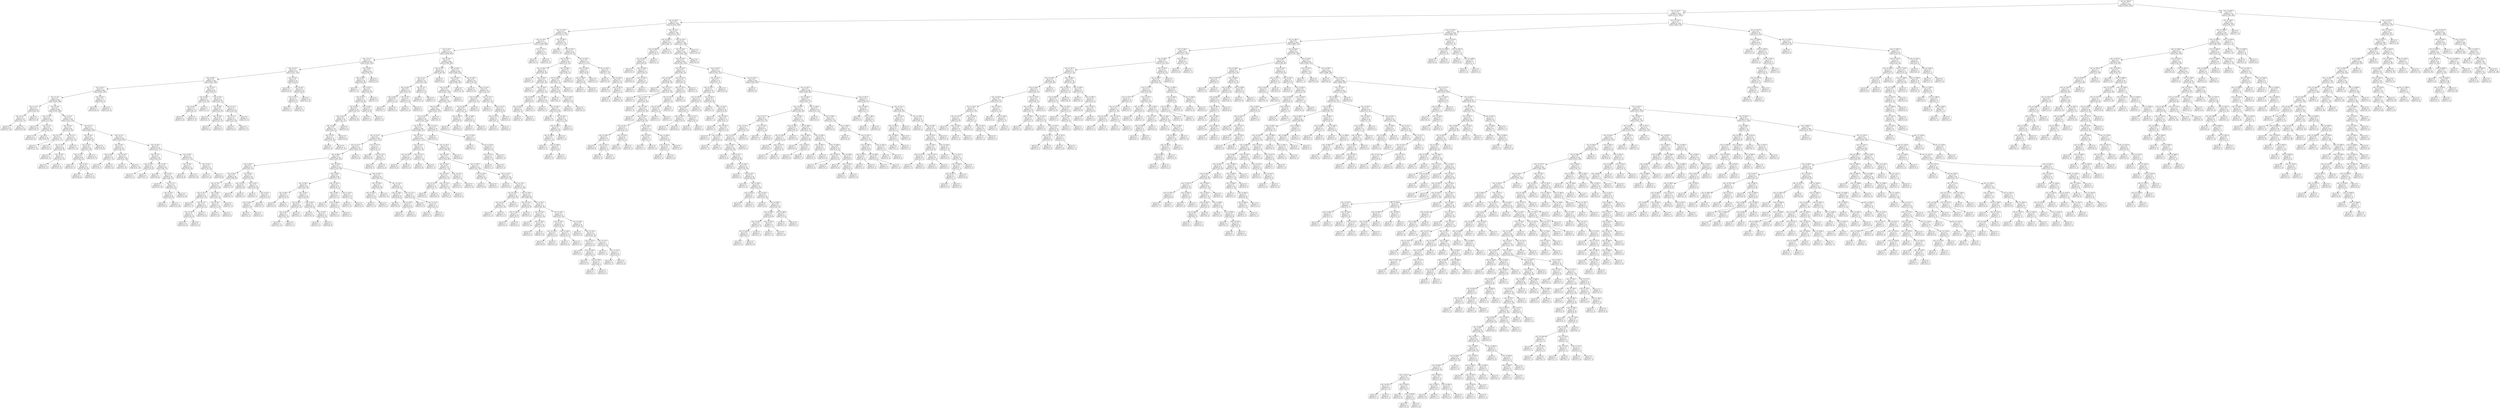 digraph Tree {
node [shape=box, style="rounded", color="black", fontname=helvetica] ;
edge [fontname=helvetica] ;
0 [label="rain <= 1419.0\ngini = 0.5\nsamples = 3412\nvalue = [2659, 2655]"] ;
1 [label="rain <= 335.0\ngini = 0.5\nsamples = 2698\nvalue = [2513, 1693]"] ;
0 -> 1 [labeldistance=2.5, labelangle=45, headlabel="True"] ;
2 [label="rain <= 204.5\ngini = 0.5\nsamples = 1592\nvalue = [1554, 939]"] ;
1 -> 2 ;
3 [label="rain <= 179.5\ngini = 0.5\nsamples = 1244\nvalue = [1177, 772]"] ;
2 -> 3 ;
4 [label="rain <= 174.5\ngini = 0.5\nsamples = 1147\nvalue = [1106, 696]"] ;
3 -> 4 ;
5 [label="rain <= 67.5\ngini = 0.5\nsamples = 1135\nvalue = [1090, 695]"] ;
4 -> 5 ;
6 [label="rain <= 57.5\ngini = 0.5\nsamples = 639\nvalue = [581, 410]"] ;
5 -> 6 ;
7 [label="rain <= 53.5\ngini = 0.5\nsamples = 575\nvalue = [537, 355]"] ;
6 -> 7 ;
8 [label="rain <= 44.5\ngini = 0.5\nsamples = 546\nvalue = [501, 349]"] ;
7 -> 8 ;
9 [label="rain <= 42.5\ngini = 0.5\nsamples = 480\nvalue = [455, 292]"] ;
8 -> 9 ;
10 [label="rain <= 13.5\ngini = 0.5\nsamples = 463\nvalue = [433, 288]"] ;
9 -> 10 ;
11 [label="rain <= 12.5\ngini = 0.5\nsamples = 61\nvalue = [40, 42]"] ;
10 -> 11 ;
12 [label="rain <= 11.5\ngini = 0.5\nsamples = 50\nvalue = [35, 33]"] ;
11 -> 12 ;
13 [label="gini = 0.5\nsamples = 20\nvalue = [11, 14]"] ;
12 -> 13 ;
14 [label="gini = 0.5\nsamples = 30\nvalue = [24, 19]"] ;
12 -> 14 ;
15 [label="gini = 0.5\nsamples = 11\nvalue = [5, 9]"] ;
11 -> 15 ;
16 [label="rain <= 16.5\ngini = 0.5\nsamples = 402\nvalue = [393, 246]"] ;
10 -> 16 ;
17 [label="rain <= 14.5\ngini = 0.4\nsamples = 64\nvalue = [72, 28]"] ;
16 -> 17 ;
18 [label="gini = 0.3\nsamples = 20\nvalue = [26, 7]"] ;
17 -> 18 ;
19 [label="rain <= 15.5\ngini = 0.4\nsamples = 44\nvalue = [46, 21]"] ;
17 -> 19 ;
20 [label="gini = 0.4\nsamples = 26\nvalue = [28, 13]"] ;
19 -> 20 ;
21 [label="gini = 0.4\nsamples = 18\nvalue = [18, 8]"] ;
19 -> 21 ;
22 [label="rain <= 22.5\ngini = 0.5\nsamples = 338\nvalue = [321, 218]"] ;
16 -> 22 ;
23 [label="rain <= 18.5\ngini = 0.5\nsamples = 87\nvalue = [72, 69]"] ;
22 -> 23 ;
24 [label="rain <= 17.5\ngini = 0.5\nsamples = 30\nvalue = [31, 17]"] ;
23 -> 24 ;
25 [label="gini = 0.5\nsamples = 15\nvalue = [12, 12]"] ;
24 -> 25 ;
26 [label="gini = 0.3\nsamples = 15\nvalue = [19, 5]"] ;
24 -> 26 ;
27 [label="rain <= 21.5\ngini = 0.5\nsamples = 57\nvalue = [41, 52]"] ;
23 -> 27 ;
28 [label="rain <= 19.5\ngini = 0.5\nsamples = 48\nvalue = [36, 39]"] ;
27 -> 28 ;
29 [label="gini = 0.5\nsamples = 17\nvalue = [18, 17]"] ;
28 -> 29 ;
30 [label="rain <= 20.5\ngini = 0.5\nsamples = 31\nvalue = [18, 22]"] ;
28 -> 30 ;
31 [label="gini = 0.5\nsamples = 15\nvalue = [8, 11]"] ;
30 -> 31 ;
32 [label="gini = 0.5\nsamples = 16\nvalue = [10, 11]"] ;
30 -> 32 ;
33 [label="gini = 0.4\nsamples = 9\nvalue = [5, 13]"] ;
27 -> 33 ;
34 [label="rain <= 27.5\ngini = 0.5\nsamples = 251\nvalue = [249, 149]"] ;
22 -> 34 ;
35 [label="rain <= 26.5\ngini = 0.4\nsamples = 83\nvalue = [89, 35]"] ;
34 -> 35 ;
36 [label="rain <= 25.5\ngini = 0.4\nsamples = 65\nvalue = [71, 26]"] ;
35 -> 36 ;
37 [label="rain <= 23.5\ngini = 0.4\nsamples = 46\nvalue = [48, 21]"] ;
36 -> 37 ;
38 [label="gini = 0.4\nsamples = 15\nvalue = [14, 7]"] ;
37 -> 38 ;
39 [label="rain <= 24.5\ngini = 0.4\nsamples = 31\nvalue = [34, 14]"] ;
37 -> 39 ;
40 [label="gini = 0.4\nsamples = 17\nvalue = [20, 8]"] ;
39 -> 40 ;
41 [label="gini = 0.4\nsamples = 14\nvalue = [14, 6]"] ;
39 -> 41 ;
42 [label="gini = 0.3\nsamples = 19\nvalue = [23, 5]"] ;
36 -> 42 ;
43 [label="gini = 0.4\nsamples = 18\nvalue = [18, 9]"] ;
35 -> 43 ;
44 [label="rain <= 31.5\ngini = 0.5\nsamples = 168\nvalue = [160, 114]"] ;
34 -> 44 ;
45 [label="rain <= 29.5\ngini = 0.5\nsamples = 48\nvalue = [38, 37]"] ;
44 -> 45 ;
46 [label="rain <= 28.5\ngini = 0.5\nsamples = 20\nvalue = [17, 13]"] ;
45 -> 46 ;
47 [label="gini = 0.5\nsamples = 11\nvalue = [10, 7]"] ;
46 -> 47 ;
48 [label="gini = 0.5\nsamples = 9\nvalue = [7, 6]"] ;
46 -> 48 ;
49 [label="rain <= 30.5\ngini = 0.5\nsamples = 28\nvalue = [21, 24]"] ;
45 -> 49 ;
50 [label="gini = 0.5\nsamples = 9\nvalue = [6, 10]"] ;
49 -> 50 ;
51 [label="gini = 0.5\nsamples = 19\nvalue = [15, 14]"] ;
49 -> 51 ;
52 [label="rain <= 38.5\ngini = 0.5\nsamples = 120\nvalue = [122, 77]"] ;
44 -> 52 ;
53 [label="rain <= 33.5\ngini = 0.5\nsamples = 78\nvalue = [85, 45]"] ;
52 -> 53 ;
54 [label="rain <= 32.5\ngini = 0.4\nsamples = 18\nvalue = [23, 8]"] ;
53 -> 54 ;
55 [label="gini = 0.4\nsamples = 9\nvalue = [12, 5]"] ;
54 -> 55 ;
56 [label="gini = 0.3\nsamples = 9\nvalue = [11, 3]"] ;
54 -> 56 ;
57 [label="rain <= 34.5\ngini = 0.5\nsamples = 60\nvalue = [62, 37]"] ;
53 -> 57 ;
58 [label="gini = 0.5\nsamples = 6\nvalue = [6, 6]"] ;
57 -> 58 ;
59 [label="rain <= 35.5\ngini = 0.5\nsamples = 54\nvalue = [56, 31]"] ;
57 -> 59 ;
60 [label="gini = 0.5\nsamples = 13\nvalue = [15, 10]"] ;
59 -> 60 ;
61 [label="rain <= 37.5\ngini = 0.4\nsamples = 41\nvalue = [41, 21]"] ;
59 -> 61 ;
62 [label="rain <= 36.5\ngini = 0.5\nsamples = 28\nvalue = [28, 15]"] ;
61 -> 62 ;
63 [label="gini = 0.5\nsamples = 9\nvalue = [9, 5]"] ;
62 -> 63 ;
64 [label="gini = 0.5\nsamples = 19\nvalue = [19, 10]"] ;
62 -> 64 ;
65 [label="gini = 0.4\nsamples = 13\nvalue = [13, 6]"] ;
61 -> 65 ;
66 [label="rain <= 40.5\ngini = 0.5\nsamples = 42\nvalue = [37, 32]"] ;
52 -> 66 ;
67 [label="rain <= 39.5\ngini = 0.5\nsamples = 21\nvalue = [18, 18]"] ;
66 -> 67 ;
68 [label="gini = 0.5\nsamples = 11\nvalue = [9, 8]"] ;
67 -> 68 ;
69 [label="gini = 0.5\nsamples = 10\nvalue = [9, 10]"] ;
67 -> 69 ;
70 [label="rain <= 41.5\ngini = 0.5\nsamples = 21\nvalue = [19, 14]"] ;
66 -> 70 ;
71 [label="gini = 0.5\nsamples = 13\nvalue = [11, 6]"] ;
70 -> 71 ;
72 [label="gini = 0.5\nsamples = 8\nvalue = [8, 8]"] ;
70 -> 72 ;
73 [label="rain <= 43.5\ngini = 0.3\nsamples = 17\nvalue = [22, 4]"] ;
9 -> 73 ;
74 [label="gini = 0.0\nsamples = 4\nvalue = [10, 0]"] ;
73 -> 74 ;
75 [label="gini = 0.4\nsamples = 13\nvalue = [12, 4]"] ;
73 -> 75 ;
76 [label="rain <= 47.5\ngini = 0.5\nsamples = 66\nvalue = [46, 57]"] ;
8 -> 76 ;
77 [label="rain <= 46.5\ngini = 0.4\nsamples = 22\nvalue = [10, 24]"] ;
76 -> 77 ;
78 [label="rain <= 45.5\ngini = 0.5\nsamples = 15\nvalue = [8, 13]"] ;
77 -> 78 ;
79 [label="gini = 0.2\nsamples = 5\nvalue = [1, 8]"] ;
78 -> 79 ;
80 [label="gini = 0.5\nsamples = 10\nvalue = [7, 5]"] ;
78 -> 80 ;
81 [label="gini = 0.3\nsamples = 7\nvalue = [2, 11]"] ;
77 -> 81 ;
82 [label="rain <= 50.5\ngini = 0.5\nsamples = 44\nvalue = [36, 33]"] ;
76 -> 82 ;
83 [label="rain <= 48.5\ngini = 0.5\nsamples = 22\nvalue = [16, 19]"] ;
82 -> 83 ;
84 [label="gini = 0.5\nsamples = 6\nvalue = [6, 7]"] ;
83 -> 84 ;
85 [label="rain <= 49.5\ngini = 0.5\nsamples = 16\nvalue = [10, 12]"] ;
83 -> 85 ;
86 [label="gini = 0.5\nsamples = 7\nvalue = [4, 5]"] ;
85 -> 86 ;
87 [label="gini = 0.5\nsamples = 9\nvalue = [6, 7]"] ;
85 -> 87 ;
88 [label="rain <= 52.5\ngini = 0.5\nsamples = 22\nvalue = [20, 14]"] ;
82 -> 88 ;
89 [label="rain <= 51.5\ngini = 0.5\nsamples = 15\nvalue = [15, 10]"] ;
88 -> 89 ;
90 [label="gini = 0.5\nsamples = 5\nvalue = [4, 3]"] ;
89 -> 90 ;
91 [label="gini = 0.5\nsamples = 10\nvalue = [11, 7]"] ;
89 -> 91 ;
92 [label="gini = 0.5\nsamples = 7\nvalue = [5, 4]"] ;
88 -> 92 ;
93 [label="rain <= 54.5\ngini = 0.2\nsamples = 29\nvalue = [36, 6]"] ;
7 -> 93 ;
94 [label="gini = 0.0\nsamples = 11\nvalue = [16, 0]"] ;
93 -> 94 ;
95 [label="rain <= 56.5\ngini = 0.4\nsamples = 18\nvalue = [20, 6]"] ;
93 -> 95 ;
96 [label="rain <= 55.5\ngini = 0.3\nsamples = 8\nvalue = [9, 2]"] ;
95 -> 96 ;
97 [label="gini = 0.4\nsamples = 3\nvalue = [3, 1]"] ;
96 -> 97 ;
98 [label="gini = 0.2\nsamples = 5\nvalue = [6, 1]"] ;
96 -> 98 ;
99 [label="gini = 0.4\nsamples = 10\nvalue = [11, 4]"] ;
95 -> 99 ;
100 [label="rain <= 66.5\ngini = 0.5\nsamples = 64\nvalue = [44, 55]"] ;
6 -> 100 ;
101 [label="rain <= 58.5\ngini = 0.5\nsamples = 58\nvalue = [42, 49]"] ;
100 -> 101 ;
102 [label="gini = 0.3\nsamples = 3\nvalue = [1, 4]"] ;
101 -> 102 ;
103 [label="rain <= 65.5\ngini = 0.5\nsamples = 55\nvalue = [41, 45]"] ;
101 -> 103 ;
104 [label="rain <= 63.5\ngini = 0.5\nsamples = 47\nvalue = [34, 40]"] ;
103 -> 104 ;
105 [label="rain <= 62.5\ngini = 0.5\nsamples = 36\nvalue = [30, 31]"] ;
104 -> 105 ;
106 [label="rain <= 61.5\ngini = 0.5\nsamples = 26\nvalue = [22, 21]"] ;
105 -> 106 ;
107 [label="rain <= 60.5\ngini = 0.5\nsamples = 24\nvalue = [20, 21]"] ;
106 -> 107 ;
108 [label="rain <= 59.5\ngini = 0.5\nsamples = 19\nvalue = [16, 15]"] ;
107 -> 108 ;
109 [label="gini = 0.5\nsamples = 7\nvalue = [5, 4]"] ;
108 -> 109 ;
110 [label="gini = 0.5\nsamples = 12\nvalue = [11, 11]"] ;
108 -> 110 ;
111 [label="gini = 0.5\nsamples = 5\nvalue = [4, 6]"] ;
107 -> 111 ;
112 [label="gini = 0.0\nsamples = 2\nvalue = [2, 0]"] ;
106 -> 112 ;
113 [label="gini = 0.5\nsamples = 10\nvalue = [8, 10]"] ;
105 -> 113 ;
114 [label="rain <= 64.5\ngini = 0.4\nsamples = 11\nvalue = [4, 9]"] ;
104 -> 114 ;
115 [label="gini = 0.5\nsamples = 7\nvalue = [3, 5]"] ;
114 -> 115 ;
116 [label="gini = 0.3\nsamples = 4\nvalue = [1, 4]"] ;
114 -> 116 ;
117 [label="gini = 0.5\nsamples = 8\nvalue = [7, 5]"] ;
103 -> 117 ;
118 [label="gini = 0.4\nsamples = 6\nvalue = [2, 6]"] ;
100 -> 118 ;
119 [label="rain <= 74.5\ngini = 0.5\nsamples = 496\nvalue = [509, 285]"] ;
5 -> 119 ;
120 [label="rain <= 73.5\ngini = 0.4\nsamples = 38\nvalue = [49, 18]"] ;
119 -> 120 ;
121 [label="rain <= 71.5\ngini = 0.4\nsamples = 36\nvalue = [47, 18]"] ;
120 -> 121 ;
122 [label="rain <= 69.5\ngini = 0.4\nsamples = 24\nvalue = [30, 13]"] ;
121 -> 122 ;
123 [label="rain <= 68.5\ngini = 0.4\nsamples = 11\nvalue = [13, 4]"] ;
122 -> 123 ;
124 [label="gini = 0.3\nsamples = 4\nvalue = [4, 1]"] ;
123 -> 124 ;
125 [label="gini = 0.4\nsamples = 7\nvalue = [9, 3]"] ;
123 -> 125 ;
126 [label="rain <= 70.5\ngini = 0.5\nsamples = 13\nvalue = [17, 9]"] ;
122 -> 126 ;
127 [label="gini = 0.5\nsamples = 9\nvalue = [13, 7]"] ;
126 -> 127 ;
128 [label="gini = 0.4\nsamples = 4\nvalue = [4, 2]"] ;
126 -> 128 ;
129 [label="rain <= 72.5\ngini = 0.4\nsamples = 12\nvalue = [17, 5]"] ;
121 -> 129 ;
130 [label="gini = 0.3\nsamples = 8\nvalue = [12, 3]"] ;
129 -> 130 ;
131 [label="gini = 0.4\nsamples = 4\nvalue = [5, 2]"] ;
129 -> 131 ;
132 [label="gini = 0.0\nsamples = 2\nvalue = [2, 0]"] ;
120 -> 132 ;
133 [label="rain <= 164.5\ngini = 0.5\nsamples = 458\nvalue = [460, 267]"] ;
119 -> 133 ;
134 [label="rain <= 162.5\ngini = 0.5\nsamples = 418\nvalue = [426, 239]"] ;
133 -> 134 ;
135 [label="rain <= 161.5\ngini = 0.5\nsamples = 413\nvalue = [415, 239]"] ;
134 -> 135 ;
136 [label="rain <= 160.5\ngini = 0.5\nsamples = 411\nvalue = [415, 237]"] ;
135 -> 136 ;
137 [label="rain <= 159.5\ngini = 0.5\nsamples = 409\nvalue = [412, 237]"] ;
136 -> 137 ;
138 [label="rain <= 154.5\ngini = 0.5\nsamples = 407\nvalue = [412, 234]"] ;
137 -> 138 ;
139 [label="rain <= 117.5\ngini = 0.5\nsamples = 388\nvalue = [388, 227]"] ;
138 -> 139 ;
140 [label="rain <= 114.5\ngini = 0.5\nsamples = 208\nvalue = [211, 112]"] ;
139 -> 140 ;
141 [label="rain <= 113.5\ngini = 0.5\nsamples = 197\nvalue = [196, 111]"] ;
140 -> 141 ;
142 [label="rain <= 88.5\ngini = 0.5\nsamples = 191\nvalue = [192, 105]"] ;
141 -> 142 ;
143 [label="rain <= 82.5\ngini = 0.5\nsamples = 73\nvalue = [67, 47]"] ;
142 -> 143 ;
144 [label="rain <= 81.5\ngini = 0.5\nsamples = 49\nvalue = [48, 29]"] ;
143 -> 144 ;
145 [label="rain <= 78.5\ngini = 0.5\nsamples = 43\nvalue = [41, 28]"] ;
144 -> 145 ;
146 [label="rain <= 75.5\ngini = 0.5\nsamples = 26\nvalue = [27, 15]"] ;
145 -> 146 ;
147 [label="gini = 0.5\nsamples = 6\nvalue = [3, 3]"] ;
146 -> 147 ;
148 [label="rain <= 77.5\ngini = 0.4\nsamples = 20\nvalue = [24, 12]"] ;
146 -> 148 ;
149 [label="rain <= 76.5\ngini = 0.4\nsamples = 11\nvalue = [14, 6]"] ;
148 -> 149 ;
150 [label="gini = 0.4\nsamples = 10\nvalue = [13, 6]"] ;
149 -> 150 ;
151 [label="gini = 0.0\nsamples = 1\nvalue = [1, 0]"] ;
149 -> 151 ;
152 [label="gini = 0.5\nsamples = 9\nvalue = [10, 6]"] ;
148 -> 152 ;
153 [label="rain <= 80.5\ngini = 0.5\nsamples = 17\nvalue = [14, 13]"] ;
145 -> 153 ;
154 [label="rain <= 79.5\ngini = 0.5\nsamples = 14\nvalue = [13, 11]"] ;
153 -> 154 ;
155 [label="gini = 0.5\nsamples = 8\nvalue = [7, 6]"] ;
154 -> 155 ;
156 [label="gini = 0.5\nsamples = 6\nvalue = [6, 5]"] ;
154 -> 156 ;
157 [label="gini = 0.4\nsamples = 3\nvalue = [1, 2]"] ;
153 -> 157 ;
158 [label="gini = 0.2\nsamples = 6\nvalue = [7, 1]"] ;
144 -> 158 ;
159 [label="rain <= 84.5\ngini = 0.5\nsamples = 24\nvalue = [19, 18]"] ;
143 -> 159 ;
160 [label="rain <= 83.5\ngini = 0.4\nsamples = 8\nvalue = [3, 8]"] ;
159 -> 160 ;
161 [label="gini = 0.4\nsamples = 3\nvalue = [1, 3]"] ;
160 -> 161 ;
162 [label="gini = 0.4\nsamples = 5\nvalue = [2, 5]"] ;
160 -> 162 ;
163 [label="rain <= 85.5\ngini = 0.5\nsamples = 16\nvalue = [16, 10]"] ;
159 -> 163 ;
164 [label="gini = 0.3\nsamples = 3\nvalue = [4, 1]"] ;
163 -> 164 ;
165 [label="rain <= 87.5\ngini = 0.5\nsamples = 13\nvalue = [12, 9]"] ;
163 -> 165 ;
166 [label="rain <= 86.5\ngini = 0.5\nsamples = 7\nvalue = [7, 6]"] ;
165 -> 166 ;
167 [label="gini = 0.5\nsamples = 2\nvalue = [2, 2]"] ;
166 -> 167 ;
168 [label="gini = 0.5\nsamples = 5\nvalue = [5, 4]"] ;
166 -> 168 ;
169 [label="gini = 0.5\nsamples = 6\nvalue = [5, 3]"] ;
165 -> 169 ;
170 [label="rain <= 104.5\ngini = 0.4\nsamples = 118\nvalue = [125, 58]"] ;
142 -> 170 ;
171 [label="rain <= 98.5\ngini = 0.4\nsamples = 68\nvalue = [77, 27]"] ;
170 -> 171 ;
172 [label="rain <= 90.5\ngini = 0.4\nsamples = 49\nvalue = [53, 24]"] ;
171 -> 172 ;
173 [label="rain <= 89.5\ngini = 0.2\nsamples = 10\nvalue = [14, 2]"] ;
172 -> 173 ;
174 [label="gini = 0.0\nsamples = 3\nvalue = [5, 0]"] ;
173 -> 174 ;
175 [label="gini = 0.3\nsamples = 7\nvalue = [9, 2]"] ;
173 -> 175 ;
176 [label="rain <= 93.5\ngini = 0.5\nsamples = 39\nvalue = [39, 22]"] ;
172 -> 176 ;
177 [label="rain <= 92.5\ngini = 0.5\nsamples = 18\nvalue = [14, 13]"] ;
176 -> 177 ;
178 [label="rain <= 91.5\ngini = 0.5\nsamples = 17\nvalue = [14, 12]"] ;
177 -> 178 ;
179 [label="gini = 0.5\nsamples = 13\nvalue = [11, 11]"] ;
178 -> 179 ;
180 [label="gini = 0.4\nsamples = 4\nvalue = [3, 1]"] ;
178 -> 180 ;
181 [label="gini = 0.0\nsamples = 1\nvalue = [0, 1]"] ;
177 -> 181 ;
182 [label="rain <= 96.5\ngini = 0.4\nsamples = 21\nvalue = [25, 9]"] ;
176 -> 182 ;
183 [label="gini = 0.0\nsamples = 9\nvalue = [14, 0]"] ;
182 -> 183 ;
184 [label="rain <= 97.5\ngini = 0.5\nsamples = 12\nvalue = [11, 9]"] ;
182 -> 184 ;
185 [label="gini = 0.5\nsamples = 3\nvalue = [3, 5]"] ;
184 -> 185 ;
186 [label="gini = 0.4\nsamples = 9\nvalue = [8, 4]"] ;
184 -> 186 ;
187 [label="rain <= 101.5\ngini = 0.2\nsamples = 19\nvalue = [24, 3]"] ;
171 -> 187 ;
188 [label="rain <= 99.5\ngini = 0.3\nsamples = 9\nvalue = [11, 2]"] ;
187 -> 188 ;
189 [label="gini = 0.3\nsamples = 4\nvalue = [5, 1]"] ;
188 -> 189 ;
190 [label="rain <= 100.5\ngini = 0.2\nsamples = 5\nvalue = [6, 1]"] ;
188 -> 190 ;
191 [label="gini = 0.0\nsamples = 1\nvalue = [1, 0]"] ;
190 -> 191 ;
192 [label="gini = 0.3\nsamples = 4\nvalue = [5, 1]"] ;
190 -> 192 ;
193 [label="rain <= 103.5\ngini = 0.1\nsamples = 10\nvalue = [13, 1]"] ;
187 -> 193 ;
194 [label="gini = 0.0\nsamples = 4\nvalue = [7, 0]"] ;
193 -> 194 ;
195 [label="gini = 0.2\nsamples = 6\nvalue = [6, 1]"] ;
193 -> 195 ;
196 [label="rain <= 107.5\ngini = 0.5\nsamples = 50\nvalue = [48, 31]"] ;
170 -> 196 ;
197 [label="rain <= 106.5\ngini = 0.5\nsamples = 19\nvalue = [14, 18]"] ;
196 -> 197 ;
198 [label="rain <= 105.5\ngini = 0.5\nsamples = 10\nvalue = [10, 6]"] ;
197 -> 198 ;
199 [label="gini = 0.5\nsamples = 5\nvalue = [5, 3]"] ;
198 -> 199 ;
200 [label="gini = 0.5\nsamples = 5\nvalue = [5, 3]"] ;
198 -> 200 ;
201 [label="gini = 0.4\nsamples = 9\nvalue = [4, 12]"] ;
197 -> 201 ;
202 [label="rain <= 110.5\ngini = 0.4\nsamples = 31\nvalue = [34, 13]"] ;
196 -> 202 ;
203 [label="rain <= 108.5\ngini = 0.3\nsamples = 14\nvalue = [20, 4]"] ;
202 -> 203 ;
204 [label="gini = 0.0\nsamples = 4\nvalue = [6, 0]"] ;
203 -> 204 ;
205 [label="rain <= 109.5\ngini = 0.3\nsamples = 10\nvalue = [14, 4]"] ;
203 -> 205 ;
206 [label="gini = 0.4\nsamples = 4\nvalue = [5, 2]"] ;
205 -> 206 ;
207 [label="gini = 0.3\nsamples = 6\nvalue = [9, 2]"] ;
205 -> 207 ;
208 [label="rain <= 111.5\ngini = 0.5\nsamples = 17\nvalue = [14, 9]"] ;
202 -> 208 ;
209 [label="gini = 0.5\nsamples = 4\nvalue = [3, 4]"] ;
208 -> 209 ;
210 [label="rain <= 112.5\ngini = 0.4\nsamples = 13\nvalue = [11, 5]"] ;
208 -> 210 ;
211 [label="gini = 0.4\nsamples = 9\nvalue = [7, 3]"] ;
210 -> 211 ;
212 [label="gini = 0.4\nsamples = 4\nvalue = [4, 2]"] ;
210 -> 212 ;
213 [label="gini = 0.5\nsamples = 6\nvalue = [4, 6]"] ;
141 -> 213 ;
214 [label="rain <= 115.5\ngini = 0.1\nsamples = 11\nvalue = [15, 1]"] ;
140 -> 214 ;
215 [label="gini = 0.0\nsamples = 4\nvalue = [6, 0]"] ;
214 -> 215 ;
216 [label="rain <= 116.5\ngini = 0.2\nsamples = 7\nvalue = [9, 1]"] ;
214 -> 216 ;
217 [label="gini = 0.2\nsamples = 6\nvalue = [8, 1]"] ;
216 -> 217 ;
218 [label="gini = 0.0\nsamples = 1\nvalue = [1, 0]"] ;
216 -> 218 ;
219 [label="rain <= 122.5\ngini = 0.5\nsamples = 180\nvalue = [177, 115]"] ;
139 -> 219 ;
220 [label="rain <= 119.5\ngini = 0.5\nsamples = 16\nvalue = [11, 18]"] ;
219 -> 220 ;
221 [label="rain <= 118.5\ngini = 0.5\nsamples = 9\nvalue = [10, 6]"] ;
220 -> 221 ;
222 [label="gini = 0.5\nsamples = 6\nvalue = [5, 6]"] ;
221 -> 222 ;
223 [label="gini = 0.0\nsamples = 3\nvalue = [5, 0]"] ;
221 -> 223 ;
224 [label="rain <= 121.5\ngini = 0.1\nsamples = 7\nvalue = [1, 12]"] ;
220 -> 224 ;
225 [label="gini = 0.0\nsamples = 5\nvalue = [0, 9]"] ;
224 -> 225 ;
226 [label="gini = 0.4\nsamples = 2\nvalue = [1, 3]"] ;
224 -> 226 ;
227 [label="rain <= 153.5\ngini = 0.5\nsamples = 164\nvalue = [166, 97]"] ;
219 -> 227 ;
228 [label="rain <= 128.5\ngini = 0.5\nsamples = 157\nvalue = [158, 89]"] ;
227 -> 228 ;
229 [label="rain <= 126.5\ngini = 0.4\nsamples = 30\nvalue = [31, 13]"] ;
228 -> 229 ;
230 [label="rain <= 124.5\ngini = 0.5\nsamples = 23\nvalue = [23, 12]"] ;
229 -> 230 ;
231 [label="rain <= 123.5\ngini = 0.5\nsamples = 14\nvalue = [11, 7]"] ;
230 -> 231 ;
232 [label="gini = 0.4\nsamples = 6\nvalue = [5, 2]"] ;
231 -> 232 ;
233 [label="gini = 0.5\nsamples = 8\nvalue = [6, 5]"] ;
231 -> 233 ;
234 [label="rain <= 125.5\ngini = 0.4\nsamples = 9\nvalue = [12, 5]"] ;
230 -> 234 ;
235 [label="gini = 0.4\nsamples = 4\nvalue = [3, 1]"] ;
234 -> 235 ;
236 [label="gini = 0.4\nsamples = 5\nvalue = [9, 4]"] ;
234 -> 236 ;
237 [label="rain <= 127.5\ngini = 0.2\nsamples = 7\nvalue = [8, 1]"] ;
229 -> 237 ;
238 [label="gini = 0.3\nsamples = 5\nvalue = [5, 1]"] ;
237 -> 238 ;
239 [label="gini = 0.0\nsamples = 2\nvalue = [3, 0]"] ;
237 -> 239 ;
240 [label="rain <= 130.5\ngini = 0.5\nsamples = 127\nvalue = [127, 76]"] ;
228 -> 240 ;
241 [label="rain <= 129.5\ngini = 0.5\nsamples = 8\nvalue = [6, 10]"] ;
240 -> 241 ;
242 [label="gini = 0.5\nsamples = 7\nvalue = [6, 9]"] ;
241 -> 242 ;
243 [label="gini = 0.0\nsamples = 1\nvalue = [0, 1]"] ;
241 -> 243 ;
244 [label="rain <= 132.5\ngini = 0.5\nsamples = 119\nvalue = [121, 66]"] ;
240 -> 244 ;
245 [label="gini = 0.0\nsamples = 6\nvalue = [10, 0]"] ;
244 -> 245 ;
246 [label="rain <= 135.5\ngini = 0.5\nsamples = 113\nvalue = [111, 66]"] ;
244 -> 246 ;
247 [label="rain <= 134.5\ngini = 0.5\nsamples = 26\nvalue = [25, 22]"] ;
246 -> 247 ;
248 [label="rain <= 133.5\ngini = 0.5\nsamples = 22\nvalue = [24, 14]"] ;
247 -> 248 ;
249 [label="gini = 0.5\nsamples = 11\nvalue = [11, 7]"] ;
248 -> 249 ;
250 [label="gini = 0.5\nsamples = 11\nvalue = [13, 7]"] ;
248 -> 250 ;
251 [label="gini = 0.2\nsamples = 4\nvalue = [1, 8]"] ;
247 -> 251 ;
252 [label="rain <= 138.5\ngini = 0.4\nsamples = 87\nvalue = [86, 44]"] ;
246 -> 252 ;
253 [label="rain <= 137.5\ngini = 0.4\nsamples = 15\nvalue = [18, 6]"] ;
252 -> 253 ;
254 [label="rain <= 136.5\ngini = 0.5\nsamples = 10\nvalue = [9, 5]"] ;
253 -> 254 ;
255 [label="gini = 0.5\nsamples = 3\nvalue = [3, 2]"] ;
254 -> 255 ;
256 [label="gini = 0.4\nsamples = 7\nvalue = [6, 3]"] ;
254 -> 256 ;
257 [label="gini = 0.2\nsamples = 5\nvalue = [9, 1]"] ;
253 -> 257 ;
258 [label="rain <= 141.5\ngini = 0.5\nsamples = 72\nvalue = [68, 38]"] ;
252 -> 258 ;
259 [label="rain <= 139.5\ngini = 0.5\nsamples = 21\nvalue = [16, 14]"] ;
258 -> 259 ;
260 [label="gini = 0.5\nsamples = 7\nvalue = [5, 6]"] ;
259 -> 260 ;
261 [label="rain <= 140.5\ngini = 0.5\nsamples = 14\nvalue = [11, 8]"] ;
259 -> 261 ;
262 [label="gini = 0.4\nsamples = 3\nvalue = [4, 2]"] ;
261 -> 262 ;
263 [label="gini = 0.5\nsamples = 11\nvalue = [7, 6]"] ;
261 -> 263 ;
264 [label="rain <= 145.5\ngini = 0.4\nsamples = 51\nvalue = [52, 24]"] ;
258 -> 264 ;
265 [label="rain <= 143.5\ngini = 0.4\nsamples = 21\nvalue = [24, 9]"] ;
264 -> 265 ;
266 [label="rain <= 142.5\ngini = 0.4\nsamples = 11\nvalue = [12, 6]"] ;
265 -> 266 ;
267 [label="gini = 0.4\nsamples = 8\nvalue = [8, 4]"] ;
266 -> 267 ;
268 [label="gini = 0.4\nsamples = 3\nvalue = [4, 2]"] ;
266 -> 268 ;
269 [label="rain <= 144.5\ngini = 0.3\nsamples = 10\nvalue = [12, 3]"] ;
265 -> 269 ;
270 [label="gini = 0.3\nsamples = 7\nvalue = [9, 2]"] ;
269 -> 270 ;
271 [label="gini = 0.4\nsamples = 3\nvalue = [3, 1]"] ;
269 -> 271 ;
272 [label="rain <= 146.5\ngini = 0.5\nsamples = 30\nvalue = [28, 15]"] ;
264 -> 272 ;
273 [label="gini = 0.5\nsamples = 6\nvalue = [4, 5]"] ;
272 -> 273 ;
274 [label="rain <= 150.5\ngini = 0.4\nsamples = 24\nvalue = [24, 10]"] ;
272 -> 274 ;
275 [label="rain <= 147.5\ngini = 0.3\nsamples = 13\nvalue = [14, 4]"] ;
274 -> 275 ;
276 [label="gini = 0.4\nsamples = 4\nvalue = [4, 2]"] ;
275 -> 276 ;
277 [label="rain <= 148.5\ngini = 0.3\nsamples = 9\nvalue = [10, 2]"] ;
275 -> 277 ;
278 [label="gini = 0.0\nsamples = 2\nvalue = [2, 0]"] ;
277 -> 278 ;
279 [label="rain <= 149.5\ngini = 0.3\nsamples = 7\nvalue = [8, 2]"] ;
277 -> 279 ;
280 [label="gini = 0.4\nsamples = 3\nvalue = [2, 1]"] ;
279 -> 280 ;
281 [label="gini = 0.2\nsamples = 4\nvalue = [6, 1]"] ;
279 -> 281 ;
282 [label="rain <= 151.5\ngini = 0.5\nsamples = 11\nvalue = [10, 6]"] ;
274 -> 282 ;
283 [label="gini = 0.4\nsamples = 3\nvalue = [1, 2]"] ;
282 -> 283 ;
284 [label="rain <= 152.5\ngini = 0.4\nsamples = 8\nvalue = [9, 4]"] ;
282 -> 284 ;
285 [label="gini = 0.4\nsamples = 4\nvalue = [5, 2]"] ;
284 -> 285 ;
286 [label="gini = 0.4\nsamples = 4\nvalue = [4, 2]"] ;
284 -> 286 ;
287 [label="gini = 0.5\nsamples = 7\nvalue = [8, 8]"] ;
227 -> 287 ;
288 [label="rain <= 155.5\ngini = 0.3\nsamples = 19\nvalue = [24, 7]"] ;
138 -> 288 ;
289 [label="gini = 0.1\nsamples = 6\nvalue = [15, 1]"] ;
288 -> 289 ;
290 [label="rain <= 156.5\ngini = 0.5\nsamples = 13\nvalue = [9, 6]"] ;
288 -> 290 ;
291 [label="gini = 0.0\nsamples = 1\nvalue = [0, 1]"] ;
290 -> 291 ;
292 [label="rain <= 158.5\ngini = 0.5\nsamples = 12\nvalue = [9, 5]"] ;
290 -> 292 ;
293 [label="rain <= 157.5\ngini = 0.4\nsamples = 8\nvalue = [7, 3]"] ;
292 -> 293 ;
294 [label="gini = 0.4\nsamples = 3\nvalue = [3, 1]"] ;
293 -> 294 ;
295 [label="gini = 0.4\nsamples = 5\nvalue = [4, 2]"] ;
293 -> 295 ;
296 [label="gini = 0.5\nsamples = 4\nvalue = [2, 2]"] ;
292 -> 296 ;
297 [label="gini = 0.0\nsamples = 2\nvalue = [0, 3]"] ;
137 -> 297 ;
298 [label="gini = 0.0\nsamples = 2\nvalue = [3, 0]"] ;
136 -> 298 ;
299 [label="gini = 0.0\nsamples = 2\nvalue = [0, 2]"] ;
135 -> 299 ;
300 [label="gini = 0.0\nsamples = 5\nvalue = [11, 0]"] ;
134 -> 300 ;
301 [label="rain <= 165.5\ngini = 0.5\nsamples = 40\nvalue = [34, 28]"] ;
133 -> 301 ;
302 [label="gini = 0.4\nsamples = 4\nvalue = [2, 6]"] ;
301 -> 302 ;
303 [label="rain <= 170.5\ngini = 0.5\nsamples = 36\nvalue = [32, 22]"] ;
301 -> 303 ;
304 [label="rain <= 169.5\ngini = 0.5\nsamples = 21\nvalue = [21, 11]"] ;
303 -> 304 ;
305 [label="rain <= 167.5\ngini = 0.5\nsamples = 19\nvalue = [18, 11]"] ;
304 -> 305 ;
306 [label="rain <= 166.5\ngini = 0.5\nsamples = 8\nvalue = [8, 6]"] ;
305 -> 306 ;
307 [label="gini = 0.4\nsamples = 2\nvalue = [2, 1]"] ;
306 -> 307 ;
308 [label="gini = 0.5\nsamples = 6\nvalue = [6, 5]"] ;
306 -> 308 ;
309 [label="rain <= 168.5\ngini = 0.4\nsamples = 11\nvalue = [10, 5]"] ;
305 -> 309 ;
310 [label="gini = 0.3\nsamples = 5\nvalue = [5, 1]"] ;
309 -> 310 ;
311 [label="gini = 0.5\nsamples = 6\nvalue = [5, 4]"] ;
309 -> 311 ;
312 [label="gini = 0.0\nsamples = 2\nvalue = [3, 0]"] ;
304 -> 312 ;
313 [label="rain <= 171.5\ngini = 0.5\nsamples = 15\nvalue = [11, 11]"] ;
303 -> 313 ;
314 [label="gini = 0.3\nsamples = 5\nvalue = [1, 5]"] ;
313 -> 314 ;
315 [label="rain <= 173.5\ngini = 0.5\nsamples = 10\nvalue = [10, 6]"] ;
313 -> 315 ;
316 [label="rain <= 172.5\ngini = 0.2\nsamples = 5\nvalue = [6, 1]"] ;
315 -> 316 ;
317 [label="gini = 0.0\nsamples = 2\nvalue = [2, 0]"] ;
316 -> 317 ;
318 [label="gini = 0.3\nsamples = 3\nvalue = [4, 1]"] ;
316 -> 318 ;
319 [label="gini = 0.5\nsamples = 5\nvalue = [4, 5]"] ;
315 -> 319 ;
320 [label="rain <= 175.5\ngini = 0.1\nsamples = 12\nvalue = [16, 1]"] ;
4 -> 320 ;
321 [label="gini = 0.3\nsamples = 4\nvalue = [5, 1]"] ;
320 -> 321 ;
322 [label="gini = 0.0\nsamples = 8\nvalue = [11, 0]"] ;
320 -> 322 ;
323 [label="rain <= 180.5\ngini = 0.5\nsamples = 97\nvalue = [71, 76]"] ;
3 -> 323 ;
324 [label="gini = 0.2\nsamples = 5\nvalue = [1, 6]"] ;
323 -> 324 ;
325 [label="rain <= 197.5\ngini = 0.5\nsamples = 92\nvalue = [70, 70]"] ;
323 -> 325 ;
326 [label="rain <= 192.5\ngini = 0.5\nsamples = 66\nvalue = [57, 47]"] ;
325 -> 326 ;
327 [label="rain <= 181.5\ngini = 0.5\nsamples = 39\nvalue = [29, 36]"] ;
326 -> 327 ;
328 [label="gini = 0.3\nsamples = 5\nvalue = [7, 2]"] ;
327 -> 328 ;
329 [label="rain <= 182.5\ngini = 0.5\nsamples = 34\nvalue = [22, 34]"] ;
327 -> 329 ;
330 [label="gini = 0.0\nsamples = 1\nvalue = [0, 1]"] ;
329 -> 330 ;
331 [label="rain <= 185.5\ngini = 0.5\nsamples = 33\nvalue = [22, 33]"] ;
329 -> 331 ;
332 [label="rain <= 184.5\ngini = 0.5\nsamples = 9\nvalue = [6, 6]"] ;
331 -> 332 ;
333 [label="rain <= 183.5\ngini = 0.4\nsamples = 4\nvalue = [2, 4]"] ;
332 -> 333 ;
334 [label="gini = 0.5\nsamples = 3\nvalue = [2, 3]"] ;
333 -> 334 ;
335 [label="gini = 0.0\nsamples = 1\nvalue = [0, 1]"] ;
333 -> 335 ;
336 [label="gini = 0.4\nsamples = 5\nvalue = [4, 2]"] ;
332 -> 336 ;
337 [label="rain <= 186.5\ngini = 0.5\nsamples = 24\nvalue = [16, 27]"] ;
331 -> 337 ;
338 [label="gini = 0.3\nsamples = 4\nvalue = [2, 7]"] ;
337 -> 338 ;
339 [label="rain <= 187.5\ngini = 0.5\nsamples = 20\nvalue = [14, 20]"] ;
337 -> 339 ;
340 [label="gini = 0.5\nsamples = 4\nvalue = [3, 2]"] ;
339 -> 340 ;
341 [label="rain <= 191.5\ngini = 0.5\nsamples = 16\nvalue = [11, 18]"] ;
339 -> 341 ;
342 [label="rain <= 190.5\ngini = 0.5\nsamples = 13\nvalue = [8, 14]"] ;
341 -> 342 ;
343 [label="rain <= 188.5\ngini = 0.5\nsamples = 11\nvalue = [7, 11]"] ;
342 -> 343 ;
344 [label="gini = 0.5\nsamples = 4\nvalue = [3, 5]"] ;
343 -> 344 ;
345 [label="rain <= 189.5\ngini = 0.5\nsamples = 7\nvalue = [4, 6]"] ;
343 -> 345 ;
346 [label="gini = 0.5\nsamples = 2\nvalue = [1, 1]"] ;
345 -> 346 ;
347 [label="gini = 0.5\nsamples = 5\nvalue = [3, 5]"] ;
345 -> 347 ;
348 [label="gini = 0.4\nsamples = 2\nvalue = [1, 3]"] ;
342 -> 348 ;
349 [label="gini = 0.5\nsamples = 3\nvalue = [3, 4]"] ;
341 -> 349 ;
350 [label="rain <= 196.5\ngini = 0.4\nsamples = 27\nvalue = [28, 11]"] ;
326 -> 350 ;
351 [label="rain <= 195.5\ngini = 0.4\nsamples = 23\nvalue = [22, 11]"] ;
350 -> 351 ;
352 [label="rain <= 193.5\ngini = 0.4\nsamples = 20\nvalue = [20, 9]"] ;
351 -> 352 ;
353 [label="gini = 0.4\nsamples = 7\nvalue = [8, 3]"] ;
352 -> 353 ;
354 [label="rain <= 194.5\ngini = 0.4\nsamples = 13\nvalue = [12, 6]"] ;
352 -> 354 ;
355 [label="gini = 0.4\nsamples = 8\nvalue = [8, 4]"] ;
354 -> 355 ;
356 [label="gini = 0.4\nsamples = 5\nvalue = [4, 2]"] ;
354 -> 356 ;
357 [label="gini = 0.5\nsamples = 3\nvalue = [2, 2]"] ;
351 -> 357 ;
358 [label="gini = 0.0\nsamples = 4\nvalue = [6, 0]"] ;
350 -> 358 ;
359 [label="rain <= 200.5\ngini = 0.5\nsamples = 26\nvalue = [13, 23]"] ;
325 -> 359 ;
360 [label="rain <= 199.5\ngini = 0.5\nsamples = 11\nvalue = [6, 8]"] ;
359 -> 360 ;
361 [label="rain <= 198.5\ngini = 0.4\nsamples = 9\nvalue = [4, 8]"] ;
360 -> 361 ;
362 [label="gini = 0.5\nsamples = 4\nvalue = [2, 3]"] ;
361 -> 362 ;
363 [label="gini = 0.4\nsamples = 5\nvalue = [2, 5]"] ;
361 -> 363 ;
364 [label="gini = 0.0\nsamples = 2\nvalue = [2, 0]"] ;
360 -> 364 ;
365 [label="rain <= 201.5\ngini = 0.4\nsamples = 15\nvalue = [7, 15]"] ;
359 -> 365 ;
366 [label="gini = 0.4\nsamples = 4\nvalue = [2, 6]"] ;
365 -> 366 ;
367 [label="rain <= 202.5\ngini = 0.5\nsamples = 11\nvalue = [5, 9]"] ;
365 -> 367 ;
368 [label="gini = 0.4\nsamples = 4\nvalue = [2, 4]"] ;
367 -> 368 ;
369 [label="rain <= 203.5\ngini = 0.5\nsamples = 7\nvalue = [3, 5]"] ;
367 -> 369 ;
370 [label="gini = 0.5\nsamples = 2\nvalue = [1, 1]"] ;
369 -> 370 ;
371 [label="gini = 0.4\nsamples = 5\nvalue = [2, 4]"] ;
369 -> 371 ;
372 [label="rain <= 215.5\ngini = 0.4\nsamples = 348\nvalue = [377, 167]"] ;
2 -> 372 ;
373 [label="rain <= 209.5\ngini = 0.2\nsamples = 42\nvalue = [60, 7]"] ;
372 -> 373 ;
374 [label="rain <= 208.5\ngini = 0.3\nsamples = 23\nvalue = [29, 7]"] ;
373 -> 374 ;
375 [label="rain <= 205.5\ngini = 0.3\nsamples = 21\nvalue = [28, 6]"] ;
374 -> 375 ;
376 [label="gini = 0.4\nsamples = 8\nvalue = [10, 4]"] ;
375 -> 376 ;
377 [label="rain <= 206.5\ngini = 0.2\nsamples = 13\nvalue = [18, 2]"] ;
375 -> 377 ;
378 [label="gini = 0.0\nsamples = 4\nvalue = [8, 0]"] ;
377 -> 378 ;
379 [label="rain <= 207.5\ngini = 0.3\nsamples = 9\nvalue = [10, 2]"] ;
377 -> 379 ;
380 [label="gini = 0.3\nsamples = 4\nvalue = [4, 1]"] ;
379 -> 380 ;
381 [label="gini = 0.2\nsamples = 5\nvalue = [6, 1]"] ;
379 -> 381 ;
382 [label="gini = 0.5\nsamples = 2\nvalue = [1, 1]"] ;
374 -> 382 ;
383 [label="gini = 0.0\nsamples = 19\nvalue = [31, 0]"] ;
373 -> 383 ;
384 [label="rain <= 332.0\ngini = 0.4\nsamples = 306\nvalue = [317, 160]"] ;
372 -> 384 ;
385 [label="rain <= 329.5\ngini = 0.5\nsamples = 299\nvalue = [305, 160]"] ;
384 -> 385 ;
386 [label="rain <= 234.5\ngini = 0.4\nsamples = 296\nvalue = [305, 156]"] ;
385 -> 386 ;
387 [label="rain <= 229.5\ngini = 0.5\nsamples = 54\nvalue = [46, 35]"] ;
386 -> 387 ;
388 [label="rain <= 216.5\ngini = 0.5\nsamples = 42\nvalue = [40, 28]"] ;
387 -> 388 ;
389 [label="gini = 0.5\nsamples = 4\nvalue = [3, 4]"] ;
388 -> 389 ;
390 [label="rain <= 217.5\ngini = 0.5\nsamples = 38\nvalue = [37, 24]"] ;
388 -> 390 ;
391 [label="gini = 0.4\nsamples = 6\nvalue = [5, 2]"] ;
390 -> 391 ;
392 [label="rain <= 218.5\ngini = 0.5\nsamples = 32\nvalue = [32, 22]"] ;
390 -> 392 ;
393 [label="gini = 0.4\nsamples = 3\nvalue = [1, 2]"] ;
392 -> 393 ;
394 [label="rain <= 219.5\ngini = 0.5\nsamples = 29\nvalue = [31, 20]"] ;
392 -> 394 ;
395 [label="gini = 0.0\nsamples = 1\nvalue = [2, 0]"] ;
394 -> 395 ;
396 [label="rain <= 224.5\ngini = 0.5\nsamples = 28\nvalue = [29, 20]"] ;
394 -> 396 ;
397 [label="rain <= 222.5\ngini = 0.5\nsamples = 15\nvalue = [16, 13]"] ;
396 -> 397 ;
398 [label="rain <= 220.5\ngini = 0.5\nsamples = 8\nvalue = [11, 7]"] ;
397 -> 398 ;
399 [label="gini = 0.5\nsamples = 4\nvalue = [6, 4]"] ;
398 -> 399 ;
400 [label="rain <= 221.5\ngini = 0.5\nsamples = 4\nvalue = [5, 3]"] ;
398 -> 400 ;
401 [label="gini = 0.4\nsamples = 2\nvalue = [2, 1]"] ;
400 -> 401 ;
402 [label="gini = 0.5\nsamples = 2\nvalue = [3, 2]"] ;
400 -> 402 ;
403 [label="rain <= 223.5\ngini = 0.5\nsamples = 7\nvalue = [5, 6]"] ;
397 -> 403 ;
404 [label="gini = 0.5\nsamples = 4\nvalue = [3, 4]"] ;
403 -> 404 ;
405 [label="gini = 0.5\nsamples = 3\nvalue = [2, 2]"] ;
403 -> 405 ;
406 [label="rain <= 226.5\ngini = 0.5\nsamples = 13\nvalue = [13, 7]"] ;
396 -> 406 ;
407 [label="rain <= 225.5\ngini = 0.4\nsamples = 4\nvalue = [3, 1]"] ;
406 -> 407 ;
408 [label="gini = 0.4\nsamples = 3\nvalue = [2, 1]"] ;
407 -> 408 ;
409 [label="gini = 0.0\nsamples = 1\nvalue = [1, 0]"] ;
407 -> 409 ;
410 [label="rain <= 228.5\ngini = 0.5\nsamples = 9\nvalue = [10, 6]"] ;
406 -> 410 ;
411 [label="rain <= 227.5\ngini = 0.5\nsamples = 7\nvalue = [7, 5]"] ;
410 -> 411 ;
412 [label="gini = 0.4\nsamples = 2\nvalue = [2, 1]"] ;
411 -> 412 ;
413 [label="gini = 0.5\nsamples = 5\nvalue = [5, 4]"] ;
411 -> 413 ;
414 [label="gini = 0.4\nsamples = 2\nvalue = [3, 1]"] ;
410 -> 414 ;
415 [label="rain <= 233.5\ngini = 0.5\nsamples = 12\nvalue = [6, 7]"] ;
387 -> 415 ;
416 [label="rain <= 232.5\ngini = 0.5\nsamples = 8\nvalue = [4, 4]"] ;
415 -> 416 ;
417 [label="rain <= 231.5\ngini = 0.5\nsamples = 7\nvalue = [3, 4]"] ;
416 -> 417 ;
418 [label="rain <= 230.5\ngini = 0.5\nsamples = 4\nvalue = [2, 2]"] ;
417 -> 418 ;
419 [label="gini = 0.5\nsamples = 2\nvalue = [1, 1]"] ;
418 -> 419 ;
420 [label="gini = 0.5\nsamples = 2\nvalue = [1, 1]"] ;
418 -> 420 ;
421 [label="gini = 0.4\nsamples = 3\nvalue = [1, 2]"] ;
417 -> 421 ;
422 [label="gini = 0.0\nsamples = 1\nvalue = [1, 0]"] ;
416 -> 422 ;
423 [label="gini = 0.5\nsamples = 4\nvalue = [2, 3]"] ;
415 -> 423 ;
424 [label="rain <= 252.5\ngini = 0.4\nsamples = 242\nvalue = [259, 121]"] ;
386 -> 424 ;
425 [label="rain <= 247.5\ngini = 0.3\nsamples = 53\nvalue = [75, 17]"] ;
424 -> 425 ;
426 [label="rain <= 241.5\ngini = 0.3\nsamples = 44\nvalue = [61, 17]"] ;
425 -> 426 ;
427 [label="rain <= 238.5\ngini = 0.3\nsamples = 24\nvalue = [39, 7]"] ;
426 -> 427 ;
428 [label="rain <= 236.5\ngini = 0.3\nsamples = 15\nvalue = [26, 7]"] ;
427 -> 428 ;
429 [label="rain <= 235.5\ngini = 0.2\nsamples = 8\nvalue = [16, 2]"] ;
428 -> 429 ;
430 [label="gini = 0.3\nsamples = 5\nvalue = [8, 2]"] ;
429 -> 430 ;
431 [label="gini = 0.0\nsamples = 3\nvalue = [8, 0]"] ;
429 -> 431 ;
432 [label="rain <= 237.5\ngini = 0.4\nsamples = 7\nvalue = [10, 5]"] ;
428 -> 432 ;
433 [label="gini = 0.5\nsamples = 4\nvalue = [4, 4]"] ;
432 -> 433 ;
434 [label="gini = 0.2\nsamples = 3\nvalue = [6, 1]"] ;
432 -> 434 ;
435 [label="gini = 0.0\nsamples = 9\nvalue = [13, 0]"] ;
427 -> 435 ;
436 [label="rain <= 242.5\ngini = 0.4\nsamples = 20\nvalue = [22, 10]"] ;
426 -> 436 ;
437 [label="gini = 0.4\nsamples = 2\nvalue = [1, 2]"] ;
436 -> 437 ;
438 [label="rain <= 243.5\ngini = 0.4\nsamples = 18\nvalue = [21, 8]"] ;
436 -> 438 ;
439 [label="gini = 0.2\nsamples = 5\nvalue = [7, 1]"] ;
438 -> 439 ;
440 [label="rain <= 244.5\ngini = 0.4\nsamples = 13\nvalue = [14, 7]"] ;
438 -> 440 ;
441 [label="gini = 0.4\nsamples = 2\nvalue = [1, 3]"] ;
440 -> 441 ;
442 [label="rain <= 245.5\ngini = 0.4\nsamples = 11\nvalue = [13, 4]"] ;
440 -> 442 ;
443 [label="gini = 0.5\nsamples = 4\nvalue = [3, 2]"] ;
442 -> 443 ;
444 [label="rain <= 246.5\ngini = 0.3\nsamples = 7\nvalue = [10, 2]"] ;
442 -> 444 ;
445 [label="gini = 0.2\nsamples = 4\nvalue = [7, 1]"] ;
444 -> 445 ;
446 [label="gini = 0.4\nsamples = 3\nvalue = [3, 1]"] ;
444 -> 446 ;
447 [label="gini = 0.0\nsamples = 9\nvalue = [14, 0]"] ;
425 -> 447 ;
448 [label="rain <= 253.5\ngini = 0.5\nsamples = 189\nvalue = [184, 104]"] ;
424 -> 448 ;
449 [label="gini = 0.4\nsamples = 3\nvalue = [2, 6]"] ;
448 -> 449 ;
450 [label="rain <= 303.5\ngini = 0.5\nsamples = 186\nvalue = [182, 98]"] ;
448 -> 450 ;
451 [label="rain <= 292.5\ngini = 0.5\nsamples = 131\nvalue = [122, 77]"] ;
450 -> 451 ;
452 [label="rain <= 275.5\ngini = 0.5\nsamples = 110\nvalue = [108, 58]"] ;
451 -> 452 ;
453 [label="rain <= 273.5\ngini = 0.5\nsamples = 59\nvalue = [51, 37]"] ;
452 -> 453 ;
454 [label="rain <= 271.5\ngini = 0.5\nsamples = 51\nvalue = [50, 27]"] ;
453 -> 454 ;
455 [label="rain <= 270.5\ngini = 0.5\nsamples = 49\nvalue = [45, 27]"] ;
454 -> 455 ;
456 [label="rain <= 254.5\ngini = 0.4\nsamples = 42\nvalue = [43, 20]"] ;
455 -> 456 ;
457 [label="gini = 0.0\nsamples = 3\nvalue = [4, 0]"] ;
456 -> 457 ;
458 [label="rain <= 255.5\ngini = 0.4\nsamples = 39\nvalue = [39, 20]"] ;
456 -> 458 ;
459 [label="gini = 0.0\nsamples = 1\nvalue = [0, 1]"] ;
458 -> 459 ;
460 [label="rain <= 256.5\ngini = 0.4\nsamples = 38\nvalue = [39, 19]"] ;
458 -> 460 ;
461 [label="gini = 0.3\nsamples = 2\nvalue = [5, 1]"] ;
460 -> 461 ;
462 [label="rain <= 257.5\ngini = 0.5\nsamples = 36\nvalue = [34, 18]"] ;
460 -> 462 ;
463 [label="gini = 0.4\nsamples = 4\nvalue = [1, 3]"] ;
462 -> 463 ;
464 [label="rain <= 260.5\ngini = 0.4\nsamples = 32\nvalue = [33, 15]"] ;
462 -> 464 ;
465 [label="rain <= 259.5\ngini = 0.2\nsamples = 7\nvalue = [8, 1]"] ;
464 -> 465 ;
466 [label="gini = 0.0\nsamples = 3\nvalue = [3, 0]"] ;
465 -> 466 ;
467 [label="gini = 0.3\nsamples = 4\nvalue = [5, 1]"] ;
465 -> 467 ;
468 [label="rain <= 261.5\ngini = 0.5\nsamples = 25\nvalue = [25, 14]"] ;
464 -> 468 ;
469 [label="gini = 0.0\nsamples = 1\nvalue = [0, 2]"] ;
468 -> 469 ;
470 [label="rain <= 268.5\ngini = 0.4\nsamples = 24\nvalue = [25, 12]"] ;
468 -> 470 ;
471 [label="rain <= 266.5\ngini = 0.4\nsamples = 17\nvalue = [20, 8]"] ;
470 -> 471 ;
472 [label="rain <= 265.5\ngini = 0.5\nsamples = 12\nvalue = [13, 7]"] ;
471 -> 472 ;
473 [label="rain <= 263.0\ngini = 0.4\nsamples = 5\nvalue = [6, 2]"] ;
472 -> 473 ;
474 [label="gini = 0.5\nsamples = 2\nvalue = [2, 2]"] ;
473 -> 474 ;
475 [label="gini = 0.0\nsamples = 3\nvalue = [4, 0]"] ;
473 -> 475 ;
476 [label="gini = 0.5\nsamples = 7\nvalue = [7, 5]"] ;
472 -> 476 ;
477 [label="rain <= 267.5\ngini = 0.2\nsamples = 5\nvalue = [7, 1]"] ;
471 -> 477 ;
478 [label="gini = 0.3\nsamples = 4\nvalue = [5, 1]"] ;
477 -> 478 ;
479 [label="gini = 0.0\nsamples = 1\nvalue = [2, 0]"] ;
477 -> 479 ;
480 [label="rain <= 269.5\ngini = 0.5\nsamples = 7\nvalue = [5, 4]"] ;
470 -> 480 ;
481 [label="gini = 0.5\nsamples = 5\nvalue = [3, 3]"] ;
480 -> 481 ;
482 [label="gini = 0.4\nsamples = 2\nvalue = [2, 1]"] ;
480 -> 482 ;
483 [label="gini = 0.3\nsamples = 7\nvalue = [2, 7]"] ;
455 -> 483 ;
484 [label="gini = 0.0\nsamples = 2\nvalue = [5, 0]"] ;
454 -> 484 ;
485 [label="rain <= 274.5\ngini = 0.2\nsamples = 8\nvalue = [1, 10]"] ;
453 -> 485 ;
486 [label="gini = 0.2\nsamples = 6\nvalue = [1, 7]"] ;
485 -> 486 ;
487 [label="gini = 0.0\nsamples = 2\nvalue = [0, 3]"] ;
485 -> 487 ;
488 [label="rain <= 281.5\ngini = 0.4\nsamples = 51\nvalue = [57, 21]"] ;
452 -> 488 ;
489 [label="rain <= 278.5\ngini = 0.2\nsamples = 17\nvalue = [26, 4]"] ;
488 -> 489 ;
490 [label="rain <= 276.5\ngini = 0.3\nsamples = 11\nvalue = [14, 4]"] ;
489 -> 490 ;
491 [label="gini = 0.0\nsamples = 5\nvalue = [10, 0]"] ;
490 -> 491 ;
492 [label="rain <= 277.5\ngini = 0.5\nsamples = 6\nvalue = [4, 4]"] ;
490 -> 492 ;
493 [label="gini = 0.5\nsamples = 4\nvalue = [3, 2]"] ;
492 -> 493 ;
494 [label="gini = 0.4\nsamples = 2\nvalue = [1, 2]"] ;
492 -> 494 ;
495 [label="gini = 0.0\nsamples = 6\nvalue = [12, 0]"] ;
489 -> 495 ;
496 [label="rain <= 284.5\ngini = 0.5\nsamples = 34\nvalue = [31, 17]"] ;
488 -> 496 ;
497 [label="rain <= 282.5\ngini = 0.5\nsamples = 14\nvalue = [9, 10]"] ;
496 -> 497 ;
498 [label="gini = 0.5\nsamples = 7\nvalue = [4, 5]"] ;
497 -> 498 ;
499 [label="rain <= 283.5\ngini = 0.5\nsamples = 7\nvalue = [5, 5]"] ;
497 -> 499 ;
500 [label="gini = 0.5\nsamples = 5\nvalue = [4, 4]"] ;
499 -> 500 ;
501 [label="gini = 0.5\nsamples = 2\nvalue = [1, 1]"] ;
499 -> 501 ;
502 [label="rain <= 286.5\ngini = 0.4\nsamples = 20\nvalue = [22, 7]"] ;
496 -> 502 ;
503 [label="rain <= 285.5\ngini = 0.2\nsamples = 6\nvalue = [10, 1]"] ;
502 -> 503 ;
504 [label="gini = 0.3\nsamples = 4\nvalue = [5, 1]"] ;
503 -> 504 ;
505 [label="gini = 0.0\nsamples = 2\nvalue = [5, 0]"] ;
503 -> 505 ;
506 [label="rain <= 289.0\ngini = 0.4\nsamples = 14\nvalue = [12, 6]"] ;
502 -> 506 ;
507 [label="rain <= 287.5\ngini = 0.5\nsamples = 6\nvalue = [4, 4]"] ;
506 -> 507 ;
508 [label="gini = 0.5\nsamples = 5\nvalue = [4, 3]"] ;
507 -> 508 ;
509 [label="gini = 0.0\nsamples = 1\nvalue = [0, 1]"] ;
507 -> 509 ;
510 [label="rain <= 290.5\ngini = 0.3\nsamples = 8\nvalue = [8, 2]"] ;
506 -> 510 ;
511 [label="gini = 0.0\nsamples = 3\nvalue = [4, 0]"] ;
510 -> 511 ;
512 [label="rain <= 291.5\ngini = 0.4\nsamples = 5\nvalue = [4, 2]"] ;
510 -> 512 ;
513 [label="gini = 0.5\nsamples = 4\nvalue = [3, 2]"] ;
512 -> 513 ;
514 [label="gini = 0.0\nsamples = 1\nvalue = [1, 0]"] ;
512 -> 514 ;
515 [label="rain <= 293.5\ngini = 0.5\nsamples = 21\nvalue = [14, 19]"] ;
451 -> 515 ;
516 [label="gini = 0.0\nsamples = 1\nvalue = [0, 3]"] ;
515 -> 516 ;
517 [label="rain <= 294.5\ngini = 0.5\nsamples = 20\nvalue = [14, 16]"] ;
515 -> 517 ;
518 [label="gini = 0.0\nsamples = 1\nvalue = [3, 0]"] ;
517 -> 518 ;
519 [label="rain <= 296.5\ngini = 0.5\nsamples = 19\nvalue = [11, 16]"] ;
517 -> 519 ;
520 [label="gini = 0.0\nsamples = 4\nvalue = [0, 6]"] ;
519 -> 520 ;
521 [label="rain <= 301.5\ngini = 0.5\nsamples = 15\nvalue = [11, 10]"] ;
519 -> 521 ;
522 [label="rain <= 298.5\ngini = 0.5\nsamples = 12\nvalue = [10, 6]"] ;
521 -> 522 ;
523 [label="rain <= 297.5\ngini = 0.4\nsamples = 7\nvalue = [6, 2]"] ;
522 -> 523 ;
524 [label="gini = 0.4\nsamples = 3\nvalue = [2, 1]"] ;
523 -> 524 ;
525 [label="gini = 0.3\nsamples = 4\nvalue = [4, 1]"] ;
523 -> 525 ;
526 [label="rain <= 300.0\ngini = 0.5\nsamples = 5\nvalue = [4, 4]"] ;
522 -> 526 ;
527 [label="gini = 0.5\nsamples = 2\nvalue = [2, 2]"] ;
526 -> 527 ;
528 [label="gini = 0.5\nsamples = 3\nvalue = [2, 2]"] ;
526 -> 528 ;
529 [label="rain <= 302.5\ngini = 0.3\nsamples = 3\nvalue = [1, 4]"] ;
521 -> 529 ;
530 [label="gini = 0.4\nsamples = 2\nvalue = [1, 2]"] ;
529 -> 530 ;
531 [label="gini = 0.0\nsamples = 1\nvalue = [0, 2]"] ;
529 -> 531 ;
532 [label="rain <= 307.5\ngini = 0.4\nsamples = 55\nvalue = [60, 21]"] ;
450 -> 532 ;
533 [label="rain <= 304.5\ngini = 0.2\nsamples = 9\nvalue = [11, 1]"] ;
532 -> 533 ;
534 [label="gini = 0.0\nsamples = 3\nvalue = [5, 0]"] ;
533 -> 534 ;
535 [label="rain <= 305.5\ngini = 0.2\nsamples = 6\nvalue = [6, 1]"] ;
533 -> 535 ;
536 [label="gini = 0.5\nsamples = 2\nvalue = [1, 1]"] ;
535 -> 536 ;
537 [label="gini = 0.0\nsamples = 4\nvalue = [5, 0]"] ;
535 -> 537 ;
538 [label="rain <= 311.5\ngini = 0.4\nsamples = 46\nvalue = [49, 20]"] ;
532 -> 538 ;
539 [label="rain <= 310.5\ngini = 0.5\nsamples = 12\nvalue = [9, 7]"] ;
538 -> 539 ;
540 [label="rain <= 309.5\ngini = 0.4\nsamples = 7\nvalue = [5, 2]"] ;
539 -> 540 ;
541 [label="rain <= 308.5\ngini = 0.5\nsamples = 5\nvalue = [3, 2]"] ;
540 -> 541 ;
542 [label="gini = 0.4\nsamples = 3\nvalue = [2, 1]"] ;
541 -> 542 ;
543 [label="gini = 0.5\nsamples = 2\nvalue = [1, 1]"] ;
541 -> 543 ;
544 [label="gini = 0.0\nsamples = 2\nvalue = [2, 0]"] ;
540 -> 544 ;
545 [label="gini = 0.5\nsamples = 5\nvalue = [4, 5]"] ;
539 -> 545 ;
546 [label="rain <= 316.5\ngini = 0.4\nsamples = 34\nvalue = [40, 13]"] ;
538 -> 546 ;
547 [label="gini = 0.0\nsamples = 7\nvalue = [9, 0]"] ;
546 -> 547 ;
548 [label="rain <= 328.5\ngini = 0.4\nsamples = 27\nvalue = [31, 13]"] ;
546 -> 548 ;
549 [label="rain <= 322.5\ngini = 0.4\nsamples = 25\nvalue = [26, 13]"] ;
548 -> 549 ;
550 [label="rain <= 318.5\ngini = 0.4\nsamples = 14\nvalue = [19, 6]"] ;
549 -> 550 ;
551 [label="rain <= 317.5\ngini = 0.5\nsamples = 6\nvalue = [7, 5]"] ;
550 -> 551 ;
552 [label="gini = 0.3\nsamples = 4\nvalue = [7, 2]"] ;
551 -> 552 ;
553 [label="gini = 0.0\nsamples = 2\nvalue = [0, 3]"] ;
551 -> 553 ;
554 [label="rain <= 321.5\ngini = 0.1\nsamples = 8\nvalue = [12, 1]"] ;
550 -> 554 ;
555 [label="gini = 0.0\nsamples = 5\nvalue = [6, 0]"] ;
554 -> 555 ;
556 [label="gini = 0.2\nsamples = 3\nvalue = [6, 1]"] ;
554 -> 556 ;
557 [label="rain <= 324.5\ngini = 0.5\nsamples = 11\nvalue = [7, 7]"] ;
549 -> 557 ;
558 [label="gini = 0.0\nsamples = 3\nvalue = [0, 5]"] ;
557 -> 558 ;
559 [label="rain <= 327.5\ngini = 0.3\nsamples = 8\nvalue = [7, 2]"] ;
557 -> 559 ;
560 [label="rain <= 326.5\ngini = 0.2\nsamples = 7\nvalue = [7, 1]"] ;
559 -> 560 ;
561 [label="rain <= 325.5\ngini = 0.3\nsamples = 5\nvalue = [5, 1]"] ;
560 -> 561 ;
562 [label="gini = 0.0\nsamples = 1\nvalue = [1, 0]"] ;
561 -> 562 ;
563 [label="gini = 0.3\nsamples = 4\nvalue = [4, 1]"] ;
561 -> 563 ;
564 [label="gini = 0.0\nsamples = 2\nvalue = [2, 0]"] ;
560 -> 564 ;
565 [label="gini = 0.0\nsamples = 1\nvalue = [0, 1]"] ;
559 -> 565 ;
566 [label="gini = 0.0\nsamples = 2\nvalue = [5, 0]"] ;
548 -> 566 ;
567 [label="gini = 0.0\nsamples = 3\nvalue = [0, 4]"] ;
385 -> 567 ;
568 [label="gini = 0.0\nsamples = 7\nvalue = [12, 0]"] ;
384 -> 568 ;
569 [label="rain <= 1272.0\ngini = 0.5\nsamples = 1106\nvalue = [959, 754]"] ;
1 -> 569 ;
570 [label="rain <= 1243.5\ngini = 0.5\nsamples = 1036\nvalue = [888, 720]"] ;
569 -> 570 ;
571 [label="rain <= 396.5\ngini = 0.5\nsamples = 1023\nvalue = [884, 703]"] ;
570 -> 571 ;
572 [label="rain <= 392.5\ngini = 0.5\nsamples = 146\nvalue = [117, 120]"] ;
571 -> 572 ;
573 [label="rain <= 368.5\ngini = 0.5\nsamples = 137\nvalue = [116, 105]"] ;
572 -> 573 ;
574 [label="rain <= 357.5\ngini = 0.5\nsamples = 74\nvalue = [71, 50]"] ;
573 -> 574 ;
575 [label="rain <= 356.5\ngini = 0.5\nsamples = 50\nvalue = [40, 40]"] ;
574 -> 575 ;
576 [label="rain <= 345.5\ngini = 0.5\nsamples = 47\nvalue = [40, 33]"] ;
575 -> 576 ;
577 [label="rain <= 342.5\ngini = 0.5\nsamples = 24\nvalue = [14, 21]"] ;
576 -> 577 ;
578 [label="rain <= 339.5\ngini = 0.5\nsamples = 15\nvalue = [11, 10]"] ;
577 -> 578 ;
579 [label="rain <= 337.0\ngini = 0.4\nsamples = 8\nvalue = [4, 8]"] ;
578 -> 579 ;
580 [label="gini = 0.4\nsamples = 2\nvalue = [1, 3]"] ;
579 -> 580 ;
581 [label="rain <= 338.5\ngini = 0.5\nsamples = 6\nvalue = [3, 5]"] ;
579 -> 581 ;
582 [label="gini = 0.0\nsamples = 1\nvalue = [1, 0]"] ;
581 -> 582 ;
583 [label="gini = 0.4\nsamples = 5\nvalue = [2, 5]"] ;
581 -> 583 ;
584 [label="rain <= 340.5\ngini = 0.3\nsamples = 7\nvalue = [7, 2]"] ;
578 -> 584 ;
585 [label="gini = 0.0\nsamples = 1\nvalue = [2, 0]"] ;
584 -> 585 ;
586 [label="rain <= 341.5\ngini = 0.4\nsamples = 6\nvalue = [5, 2]"] ;
584 -> 586 ;
587 [label="gini = 0.4\nsamples = 3\nvalue = [3, 1]"] ;
586 -> 587 ;
588 [label="gini = 0.4\nsamples = 3\nvalue = [2, 1]"] ;
586 -> 588 ;
589 [label="rain <= 343.5\ngini = 0.3\nsamples = 9\nvalue = [3, 11]"] ;
577 -> 589 ;
590 [label="gini = 0.0\nsamples = 4\nvalue = [0, 6]"] ;
589 -> 590 ;
591 [label="rain <= 344.5\ngini = 0.5\nsamples = 5\nvalue = [3, 5]"] ;
589 -> 591 ;
592 [label="gini = 0.5\nsamples = 2\nvalue = [1, 1]"] ;
591 -> 592 ;
593 [label="gini = 0.4\nsamples = 3\nvalue = [2, 4]"] ;
591 -> 593 ;
594 [label="rain <= 355.0\ngini = 0.4\nsamples = 23\nvalue = [26, 12]"] ;
576 -> 594 ;
595 [label="rain <= 347.5\ngini = 0.4\nsamples = 18\nvalue = [22, 7]"] ;
594 -> 595 ;
596 [label="rain <= 346.5\ngini = 0.5\nsamples = 6\nvalue = [5, 3]"] ;
595 -> 596 ;
597 [label="gini = 0.0\nsamples = 1\nvalue = [1, 0]"] ;
596 -> 597 ;
598 [label="gini = 0.5\nsamples = 5\nvalue = [4, 3]"] ;
596 -> 598 ;
599 [label="rain <= 350.5\ngini = 0.3\nsamples = 12\nvalue = [17, 4]"] ;
595 -> 599 ;
600 [label="gini = 0.0\nsamples = 2\nvalue = [5, 0]"] ;
599 -> 600 ;
601 [label="rain <= 352.5\ngini = 0.4\nsamples = 10\nvalue = [12, 4]"] ;
599 -> 601 ;
602 [label="rain <= 351.5\ngini = 0.4\nsamples = 6\nvalue = [8, 3]"] ;
601 -> 602 ;
603 [label="gini = 0.4\nsamples = 2\nvalue = [3, 1]"] ;
602 -> 603 ;
604 [label="gini = 0.4\nsamples = 4\nvalue = [5, 2]"] ;
602 -> 604 ;
605 [label="rain <= 353.5\ngini = 0.3\nsamples = 4\nvalue = [4, 1]"] ;
601 -> 605 ;
606 [label="gini = 0.0\nsamples = 1\nvalue = [1, 0]"] ;
605 -> 606 ;
607 [label="gini = 0.4\nsamples = 3\nvalue = [3, 1]"] ;
605 -> 607 ;
608 [label="gini = 0.5\nsamples = 5\nvalue = [4, 5]"] ;
594 -> 608 ;
609 [label="gini = 0.0\nsamples = 3\nvalue = [0, 7]"] ;
575 -> 609 ;
610 [label="rain <= 364.5\ngini = 0.4\nsamples = 24\nvalue = [31, 10]"] ;
574 -> 610 ;
611 [label="rain <= 361.5\ngini = 0.2\nsamples = 16\nvalue = [21, 3]"] ;
610 -> 611 ;
612 [label="rain <= 358.5\ngini = 0.3\nsamples = 10\nvalue = [13, 3]"] ;
611 -> 612 ;
613 [label="gini = 0.0\nsamples = 1\nvalue = [2, 0]"] ;
612 -> 613 ;
614 [label="rain <= 359.5\ngini = 0.3\nsamples = 9\nvalue = [11, 3]"] ;
612 -> 614 ;
615 [label="gini = 0.4\nsamples = 2\nvalue = [3, 1]"] ;
614 -> 615 ;
616 [label="rain <= 360.5\ngini = 0.3\nsamples = 7\nvalue = [8, 2]"] ;
614 -> 616 ;
617 [label="gini = 0.3\nsamples = 3\nvalue = [4, 1]"] ;
616 -> 617 ;
618 [label="gini = 0.3\nsamples = 4\nvalue = [4, 1]"] ;
616 -> 618 ;
619 [label="gini = 0.0\nsamples = 6\nvalue = [8, 0]"] ;
611 -> 619 ;
620 [label="rain <= 365.5\ngini = 0.5\nsamples = 8\nvalue = [10, 7]"] ;
610 -> 620 ;
621 [label="gini = 0.0\nsamples = 1\nvalue = [0, 3]"] ;
620 -> 621 ;
622 [label="rain <= 366.5\ngini = 0.4\nsamples = 7\nvalue = [10, 4]"] ;
620 -> 622 ;
623 [label="gini = 0.0\nsamples = 2\nvalue = [4, 0]"] ;
622 -> 623 ;
624 [label="rain <= 367.5\ngini = 0.5\nsamples = 5\nvalue = [6, 4]"] ;
622 -> 624 ;
625 [label="gini = 0.5\nsamples = 3\nvalue = [3, 4]"] ;
624 -> 625 ;
626 [label="gini = 0.0\nsamples = 2\nvalue = [3, 0]"] ;
624 -> 626 ;
627 [label="rain <= 391.5\ngini = 0.5\nsamples = 63\nvalue = [45, 55]"] ;
573 -> 627 ;
628 [label="rain <= 386.5\ngini = 0.5\nsamples = 58\nvalue = [40, 53]"] ;
627 -> 628 ;
629 [label="rain <= 374.5\ngini = 0.5\nsamples = 49\nvalue = [36, 42]"] ;
628 -> 629 ;
630 [label="rain <= 373.5\ngini = 0.5\nsamples = 16\nvalue = [9, 17]"] ;
629 -> 630 ;
631 [label="rain <= 371.5\ngini = 0.5\nsamples = 12\nvalue = [7, 10]"] ;
630 -> 631 ;
632 [label="rain <= 370.0\ngini = 0.4\nsamples = 6\nvalue = [2, 5]"] ;
631 -> 632 ;
633 [label="gini = 0.4\nsamples = 3\nvalue = [1, 3]"] ;
632 -> 633 ;
634 [label="gini = 0.4\nsamples = 3\nvalue = [1, 2]"] ;
632 -> 634 ;
635 [label="rain <= 372.5\ngini = 0.5\nsamples = 6\nvalue = [5, 5]"] ;
631 -> 635 ;
636 [label="gini = 0.5\nsamples = 2\nvalue = [2, 2]"] ;
635 -> 636 ;
637 [label="gini = 0.5\nsamples = 4\nvalue = [3, 3]"] ;
635 -> 637 ;
638 [label="gini = 0.3\nsamples = 4\nvalue = [2, 7]"] ;
630 -> 638 ;
639 [label="rain <= 376.5\ngini = 0.5\nsamples = 33\nvalue = [27, 25]"] ;
629 -> 639 ;
640 [label="rain <= 375.5\ngini = 0.3\nsamples = 6\nvalue = [10, 2]"] ;
639 -> 640 ;
641 [label="gini = 0.0\nsamples = 1\nvalue = [3, 0]"] ;
640 -> 641 ;
642 [label="gini = 0.3\nsamples = 5\nvalue = [7, 2]"] ;
640 -> 642 ;
643 [label="rain <= 380.5\ngini = 0.5\nsamples = 27\nvalue = [17, 23]"] ;
639 -> 643 ;
644 [label="rain <= 379.5\ngini = 0.3\nsamples = 7\nvalue = [2, 9]"] ;
643 -> 644 ;
645 [label="rain <= 378.5\ngini = 0.4\nsamples = 4\nvalue = [2, 5]"] ;
644 -> 645 ;
646 [label="gini = 0.0\nsamples = 2\nvalue = [0, 3]"] ;
645 -> 646 ;
647 [label="gini = 0.5\nsamples = 2\nvalue = [2, 2]"] ;
645 -> 647 ;
648 [label="gini = 0.0\nsamples = 3\nvalue = [0, 4]"] ;
644 -> 648 ;
649 [label="rain <= 381.5\ngini = 0.5\nsamples = 20\nvalue = [15, 14]"] ;
643 -> 649 ;
650 [label="gini = 0.0\nsamples = 3\nvalue = [3, 0]"] ;
649 -> 650 ;
651 [label="rain <= 385.5\ngini = 0.5\nsamples = 17\nvalue = [12, 14]"] ;
649 -> 651 ;
652 [label="rain <= 384.5\ngini = 0.5\nsamples = 10\nvalue = [7, 10]"] ;
651 -> 652 ;
653 [label="rain <= 383.5\ngini = 0.5\nsamples = 9\nvalue = [7, 7]"] ;
652 -> 653 ;
654 [label="rain <= 382.5\ngini = 0.5\nsamples = 7\nvalue = [4, 5]"] ;
653 -> 654 ;
655 [label="gini = 0.5\nsamples = 3\nvalue = [2, 2]"] ;
654 -> 655 ;
656 [label="gini = 0.5\nsamples = 4\nvalue = [2, 3]"] ;
654 -> 656 ;
657 [label="gini = 0.5\nsamples = 2\nvalue = [3, 2]"] ;
653 -> 657 ;
658 [label="gini = 0.0\nsamples = 1\nvalue = [0, 3]"] ;
652 -> 658 ;
659 [label="gini = 0.5\nsamples = 7\nvalue = [5, 4]"] ;
651 -> 659 ;
660 [label="rain <= 389.5\ngini = 0.4\nsamples = 9\nvalue = [4, 11]"] ;
628 -> 660 ;
661 [label="rain <= 388.5\ngini = 0.3\nsamples = 6\nvalue = [2, 9]"] ;
660 -> 661 ;
662 [label="rain <= 387.5\ngini = 0.4\nsamples = 5\nvalue = [2, 6]"] ;
661 -> 662 ;
663 [label="gini = 0.4\nsamples = 3\nvalue = [1, 2]"] ;
662 -> 663 ;
664 [label="gini = 0.3\nsamples = 2\nvalue = [1, 4]"] ;
662 -> 664 ;
665 [label="gini = 0.0\nsamples = 1\nvalue = [0, 3]"] ;
661 -> 665 ;
666 [label="rain <= 390.5\ngini = 0.5\nsamples = 3\nvalue = [2, 2]"] ;
660 -> 666 ;
667 [label="gini = 0.0\nsamples = 2\nvalue = [2, 0]"] ;
666 -> 667 ;
668 [label="gini = 0.0\nsamples = 1\nvalue = [0, 2]"] ;
666 -> 668 ;
669 [label="gini = 0.4\nsamples = 5\nvalue = [5, 2]"] ;
627 -> 669 ;
670 [label="rain <= 395.5\ngini = 0.1\nsamples = 9\nvalue = [1, 15]"] ;
572 -> 670 ;
671 [label="gini = 0.0\nsamples = 3\nvalue = [0, 8]"] ;
670 -> 671 ;
672 [label="gini = 0.2\nsamples = 6\nvalue = [1, 7]"] ;
670 -> 672 ;
673 [label="rain <= 430.0\ngini = 0.5\nsamples = 877\nvalue = [767, 583]"] ;
571 -> 673 ;
674 [label="rain <= 409.5\ngini = 0.4\nsamples = 63\nvalue = [68, 28]"] ;
673 -> 674 ;
675 [label="rain <= 398.5\ngini = 0.5\nsamples = 24\nvalue = [24, 18]"] ;
674 -> 675 ;
676 [label="rain <= 397.5\ngini = 0.4\nsamples = 6\nvalue = [9, 3]"] ;
675 -> 676 ;
677 [label="gini = 0.4\nsamples = 5\nvalue = [7, 3]"] ;
676 -> 677 ;
678 [label="gini = 0.0\nsamples = 1\nvalue = [2, 0]"] ;
676 -> 678 ;
679 [label="rain <= 406.5\ngini = 0.5\nsamples = 18\nvalue = [15, 15]"] ;
675 -> 679 ;
680 [label="rain <= 405.0\ngini = 0.5\nsamples = 12\nvalue = [9, 12]"] ;
679 -> 680 ;
681 [label="rain <= 402.5\ngini = 0.5\nsamples = 10\nvalue = [9, 7]"] ;
680 -> 681 ;
682 [label="rain <= 399.5\ngini = 0.5\nsamples = 8\nvalue = [7, 7]"] ;
681 -> 682 ;
683 [label="gini = 0.4\nsamples = 3\nvalue = [1, 2]"] ;
682 -> 683 ;
684 [label="rain <= 400.5\ngini = 0.5\nsamples = 5\nvalue = [6, 5]"] ;
682 -> 684 ;
685 [label="gini = 0.0\nsamples = 1\nvalue = [1, 0]"] ;
684 -> 685 ;
686 [label="rain <= 401.5\ngini = 0.5\nsamples = 4\nvalue = [5, 5]"] ;
684 -> 686 ;
687 [label="gini = 0.5\nsamples = 2\nvalue = [3, 3]"] ;
686 -> 687 ;
688 [label="gini = 0.5\nsamples = 2\nvalue = [2, 2]"] ;
686 -> 688 ;
689 [label="gini = 0.0\nsamples = 2\nvalue = [2, 0]"] ;
681 -> 689 ;
690 [label="gini = 0.0\nsamples = 2\nvalue = [0, 5]"] ;
680 -> 690 ;
691 [label="rain <= 408.0\ngini = 0.4\nsamples = 6\nvalue = [6, 3]"] ;
679 -> 691 ;
692 [label="gini = 0.0\nsamples = 2\nvalue = [2, 0]"] ;
691 -> 692 ;
693 [label="gini = 0.5\nsamples = 4\nvalue = [4, 3]"] ;
691 -> 693 ;
694 [label="rain <= 414.5\ngini = 0.3\nsamples = 39\nvalue = [44, 10]"] ;
674 -> 694 ;
695 [label="rain <= 411.5\ngini = 0.1\nsamples = 12\nvalue = [17, 1]"] ;
694 -> 695 ;
696 [label="rain <= 410.5\ngini = 0.2\nsamples = 7\nvalue = [9, 1]"] ;
695 -> 696 ;
697 [label="gini = 0.0\nsamples = 1\nvalue = [1, 0]"] ;
696 -> 697 ;
698 [label="gini = 0.2\nsamples = 6\nvalue = [8, 1]"] ;
696 -> 698 ;
699 [label="gini = 0.0\nsamples = 5\nvalue = [8, 0]"] ;
695 -> 699 ;
700 [label="rain <= 415.5\ngini = 0.4\nsamples = 27\nvalue = [27, 9]"] ;
694 -> 700 ;
701 [label="gini = 0.0\nsamples = 1\nvalue = [0, 1]"] ;
700 -> 701 ;
702 [label="rain <= 426.5\ngini = 0.4\nsamples = 26\nvalue = [27, 8]"] ;
700 -> 702 ;
703 [label="rain <= 424.0\ngini = 0.4\nsamples = 17\nvalue = [16, 7]"] ;
702 -> 703 ;
704 [label="rain <= 420.5\ngini = 0.3\nsamples = 14\nvalue = [15, 4]"] ;
703 -> 704 ;
705 [label="rain <= 416.5\ngini = 0.4\nsamples = 9\nvalue = [8, 4]"] ;
704 -> 705 ;
706 [label="gini = 0.0\nsamples = 4\nvalue = [5, 0]"] ;
705 -> 706 ;
707 [label="rain <= 417.5\ngini = 0.5\nsamples = 5\nvalue = [3, 4]"] ;
705 -> 707 ;
708 [label="gini = 0.4\nsamples = 2\nvalue = [1, 3]"] ;
707 -> 708 ;
709 [label="rain <= 419.0\ngini = 0.4\nsamples = 3\nvalue = [2, 1]"] ;
707 -> 709 ;
710 [label="gini = 0.0\nsamples = 2\nvalue = [2, 0]"] ;
709 -> 710 ;
711 [label="gini = 0.0\nsamples = 1\nvalue = [0, 1]"] ;
709 -> 711 ;
712 [label="gini = 0.0\nsamples = 5\nvalue = [7, 0]"] ;
704 -> 712 ;
713 [label="rain <= 425.5\ngini = 0.4\nsamples = 3\nvalue = [1, 3]"] ;
703 -> 713 ;
714 [label="gini = 0.0\nsamples = 1\nvalue = [0, 2]"] ;
713 -> 714 ;
715 [label="gini = 0.5\nsamples = 2\nvalue = [1, 1]"] ;
713 -> 715 ;
716 [label="rain <= 428.0\ngini = 0.2\nsamples = 9\nvalue = [11, 1]"] ;
702 -> 716 ;
717 [label="gini = 0.0\nsamples = 2\nvalue = [3, 0]"] ;
716 -> 717 ;
718 [label="gini = 0.2\nsamples = 7\nvalue = [8, 1]"] ;
716 -> 718 ;
719 [label="rain <= 435.5\ngini = 0.5\nsamples = 814\nvalue = [699, 555]"] ;
673 -> 719 ;
720 [label="rain <= 431.5\ngini = 0.1\nsamples = 10\nvalue = [1, 15]"] ;
719 -> 720 ;
721 [label="gini = 0.5\nsamples = 2\nvalue = [1, 1]"] ;
720 -> 721 ;
722 [label="gini = 0.0\nsamples = 8\nvalue = [0, 14]"] ;
720 -> 722 ;
723 [label="rain <= 438.5\ngini = 0.5\nsamples = 804\nvalue = [698, 540]"] ;
719 -> 723 ;
724 [label="gini = 0.0\nsamples = 4\nvalue = [8, 0]"] ;
723 -> 724 ;
725 [label="rain <= 527.5\ngini = 0.5\nsamples = 800\nvalue = [690, 540]"] ;
723 -> 725 ;
726 [label="rain <= 519.5\ngini = 0.5\nsamples = 149\nvalue = [116, 120]"] ;
725 -> 726 ;
727 [label="rain <= 499.5\ngini = 0.5\nsamples = 144\nvalue = [116, 112]"] ;
726 -> 727 ;
728 [label="rain <= 487.5\ngini = 0.5\nsamples = 100\nvalue = [85, 71]"] ;
727 -> 728 ;
729 [label="rain <= 483.0\ngini = 0.5\nsamples = 84\nvalue = [66, 66]"] ;
728 -> 729 ;
730 [label="rain <= 478.5\ngini = 0.5\nsamples = 79\nvalue = [65, 57]"] ;
729 -> 730 ;
731 [label="rain <= 474.5\ngini = 0.5\nsamples = 70\nvalue = [53, 55]"] ;
730 -> 731 ;
732 [label="rain <= 468.5\ngini = 0.5\nsamples = 63\nvalue = [50, 46]"] ;
731 -> 732 ;
733 [label="rain <= 456.5\ngini = 0.5\nsamples = 54\nvalue = [40, 42]"] ;
732 -> 733 ;
734 [label="rain <= 455.5\ngini = 0.5\nsamples = 35\nvalue = [29, 24]"] ;
733 -> 734 ;
735 [label="rain <= 443.5\ngini = 0.5\nsamples = 34\nvalue = [26, 24]"] ;
734 -> 735 ;
736 [label="rain <= 441.0\ngini = 0.5\nsamples = 14\nvalue = [9, 12]"] ;
735 -> 736 ;
737 [label="rain <= 439.5\ngini = 0.5\nsamples = 11\nvalue = [8, 8]"] ;
736 -> 737 ;
738 [label="gini = 0.5\nsamples = 9\nvalue = [7, 7]"] ;
737 -> 738 ;
739 [label="gini = 0.5\nsamples = 2\nvalue = [1, 1]"] ;
737 -> 739 ;
740 [label="rain <= 442.5\ngini = 0.3\nsamples = 3\nvalue = [1, 4]"] ;
736 -> 740 ;
741 [label="gini = 0.0\nsamples = 1\nvalue = [0, 3]"] ;
740 -> 741 ;
742 [label="gini = 0.5\nsamples = 2\nvalue = [1, 1]"] ;
740 -> 742 ;
743 [label="rain <= 454.5\ngini = 0.5\nsamples = 20\nvalue = [17, 12]"] ;
735 -> 743 ;
744 [label="rain <= 447.0\ngini = 0.5\nsamples = 19\nvalue = [17, 11]"] ;
743 -> 744 ;
745 [label="rain <= 445.5\ngini = 0.5\nsamples = 8\nvalue = [6, 5]"] ;
744 -> 745 ;
746 [label="rain <= 444.5\ngini = 0.4\nsamples = 6\nvalue = [6, 3]"] ;
745 -> 746 ;
747 [label="gini = 0.4\nsamples = 3\nvalue = [2, 1]"] ;
746 -> 747 ;
748 [label="gini = 0.4\nsamples = 3\nvalue = [4, 2]"] ;
746 -> 748 ;
749 [label="gini = 0.0\nsamples = 2\nvalue = [0, 2]"] ;
745 -> 749 ;
750 [label="rain <= 448.5\ngini = 0.5\nsamples = 11\nvalue = [11, 6]"] ;
744 -> 750 ;
751 [label="gini = 0.0\nsamples = 1\nvalue = [3, 0]"] ;
750 -> 751 ;
752 [label="rain <= 450.5\ngini = 0.5\nsamples = 10\nvalue = [8, 6]"] ;
750 -> 752 ;
753 [label="gini = 0.5\nsamples = 4\nvalue = [2, 3]"] ;
752 -> 753 ;
754 [label="rain <= 453.0\ngini = 0.4\nsamples = 6\nvalue = [6, 3]"] ;
752 -> 754 ;
755 [label="gini = 0.4\nsamples = 3\nvalue = [2, 1]"] ;
754 -> 755 ;
756 [label="gini = 0.4\nsamples = 3\nvalue = [4, 2]"] ;
754 -> 756 ;
757 [label="gini = 0.0\nsamples = 1\nvalue = [0, 1]"] ;
743 -> 757 ;
758 [label="gini = 0.0\nsamples = 1\nvalue = [3, 0]"] ;
734 -> 758 ;
759 [label="rain <= 466.0\ngini = 0.5\nsamples = 19\nvalue = [11, 18]"] ;
733 -> 759 ;
760 [label="rain <= 464.5\ngini = 0.4\nsamples = 14\nvalue = [7, 15]"] ;
759 -> 760 ;
761 [label="rain <= 458.0\ngini = 0.5\nsamples = 12\nvalue = [7, 10]"] ;
760 -> 761 ;
762 [label="gini = 0.3\nsamples = 3\nvalue = [1, 4]"] ;
761 -> 762 ;
763 [label="rain <= 462.5\ngini = 0.5\nsamples = 9\nvalue = [6, 6]"] ;
761 -> 763 ;
764 [label="rain <= 460.0\ngini = 0.5\nsamples = 6\nvalue = [5, 4]"] ;
763 -> 764 ;
765 [label="gini = 0.5\nsamples = 2\nvalue = [2, 3]"] ;
764 -> 765 ;
766 [label="gini = 0.4\nsamples = 4\nvalue = [3, 1]"] ;
764 -> 766 ;
767 [label="gini = 0.4\nsamples = 3\nvalue = [1, 2]"] ;
763 -> 767 ;
768 [label="gini = 0.0\nsamples = 2\nvalue = [0, 5]"] ;
760 -> 768 ;
769 [label="gini = 0.5\nsamples = 5\nvalue = [4, 3]"] ;
759 -> 769 ;
770 [label="rain <= 470.5\ngini = 0.4\nsamples = 9\nvalue = [10, 4]"] ;
732 -> 770 ;
771 [label="gini = 0.2\nsamples = 5\nvalue = [6, 1]"] ;
770 -> 771 ;
772 [label="rain <= 472.0\ngini = 0.5\nsamples = 4\nvalue = [4, 3]"] ;
770 -> 772 ;
773 [label="gini = 0.0\nsamples = 1\nvalue = [0, 1]"] ;
772 -> 773 ;
774 [label="rain <= 473.5\ngini = 0.4\nsamples = 3\nvalue = [4, 2]"] ;
772 -> 774 ;
775 [label="gini = 0.0\nsamples = 1\nvalue = [2, 0]"] ;
774 -> 775 ;
776 [label="gini = 0.5\nsamples = 2\nvalue = [2, 2]"] ;
774 -> 776 ;
777 [label="rain <= 475.5\ngini = 0.4\nsamples = 7\nvalue = [3, 9]"] ;
731 -> 777 ;
778 [label="gini = 0.3\nsamples = 3\nvalue = [1, 5]"] ;
777 -> 778 ;
779 [label="rain <= 477.0\ngini = 0.4\nsamples = 4\nvalue = [2, 4]"] ;
777 -> 779 ;
780 [label="gini = 0.5\nsamples = 2\nvalue = [1, 1]"] ;
779 -> 780 ;
781 [label="gini = 0.4\nsamples = 2\nvalue = [1, 3]"] ;
779 -> 781 ;
782 [label="rain <= 480.5\ngini = 0.2\nsamples = 9\nvalue = [12, 2]"] ;
730 -> 782 ;
783 [label="gini = 0.0\nsamples = 4\nvalue = [6, 0]"] ;
782 -> 783 ;
784 [label="rain <= 481.5\ngini = 0.4\nsamples = 5\nvalue = [6, 2]"] ;
782 -> 784 ;
785 [label="gini = 0.3\nsamples = 3\nvalue = [4, 1]"] ;
784 -> 785 ;
786 [label="gini = 0.4\nsamples = 2\nvalue = [2, 1]"] ;
784 -> 786 ;
787 [label="rain <= 486.0\ngini = 0.2\nsamples = 5\nvalue = [1, 9]"] ;
729 -> 787 ;
788 [label="rain <= 484.5\ngini = 0.3\nsamples = 3\nvalue = [1, 4]"] ;
787 -> 788 ;
789 [label="gini = 0.0\nsamples = 1\nvalue = [0, 1]"] ;
788 -> 789 ;
790 [label="gini = 0.4\nsamples = 2\nvalue = [1, 3]"] ;
788 -> 790 ;
791 [label="gini = 0.0\nsamples = 2\nvalue = [0, 5]"] ;
787 -> 791 ;
792 [label="rain <= 492.5\ngini = 0.3\nsamples = 16\nvalue = [19, 5]"] ;
728 -> 792 ;
793 [label="rain <= 488.5\ngini = 0.1\nsamples = 9\nvalue = [13, 1]"] ;
792 -> 793 ;
794 [label="gini = 0.2\nsamples = 4\nvalue = [6, 1]"] ;
793 -> 794 ;
795 [label="gini = 0.0\nsamples = 5\nvalue = [7, 0]"] ;
793 -> 795 ;
796 [label="rain <= 494.5\ngini = 0.5\nsamples = 7\nvalue = [6, 4]"] ;
792 -> 796 ;
797 [label="gini = 0.0\nsamples = 1\nvalue = [0, 3]"] ;
796 -> 797 ;
798 [label="rain <= 498.0\ngini = 0.2\nsamples = 6\nvalue = [6, 1]"] ;
796 -> 798 ;
799 [label="rain <= 496.5\ngini = 0.4\nsamples = 3\nvalue = [2, 1]"] ;
798 -> 799 ;
800 [label="gini = 0.0\nsamples = 2\nvalue = [2, 0]"] ;
799 -> 800 ;
801 [label="gini = 0.0\nsamples = 1\nvalue = [0, 1]"] ;
799 -> 801 ;
802 [label="gini = 0.0\nsamples = 3\nvalue = [4, 0]"] ;
798 -> 802 ;
803 [label="rain <= 507.5\ngini = 0.5\nsamples = 44\nvalue = [31, 41]"] ;
727 -> 803 ;
804 [label="rain <= 505.5\ngini = 0.4\nsamples = 16\nvalue = [7, 17]"] ;
803 -> 804 ;
805 [label="rain <= 504.5\ngini = 0.5\nsamples = 13\nvalue = [7, 12]"] ;
804 -> 805 ;
806 [label="rain <= 502.5\ngini = 0.4\nsamples = 12\nvalue = [6, 12]"] ;
805 -> 806 ;
807 [label="rain <= 500.5\ngini = 0.5\nsamples = 10\nvalue = [6, 10]"] ;
806 -> 807 ;
808 [label="gini = 0.5\nsamples = 3\nvalue = [3, 4]"] ;
807 -> 808 ;
809 [label="rain <= 501.5\ngini = 0.4\nsamples = 7\nvalue = [3, 6]"] ;
807 -> 809 ;
810 [label="gini = 0.4\nsamples = 3\nvalue = [1, 2]"] ;
809 -> 810 ;
811 [label="gini = 0.4\nsamples = 4\nvalue = [2, 4]"] ;
809 -> 811 ;
812 [label="gini = 0.0\nsamples = 2\nvalue = [0, 2]"] ;
806 -> 812 ;
813 [label="gini = 0.0\nsamples = 1\nvalue = [1, 0]"] ;
805 -> 813 ;
814 [label="gini = 0.0\nsamples = 3\nvalue = [0, 5]"] ;
804 -> 814 ;
815 [label="rain <= 510.5\ngini = 0.5\nsamples = 28\nvalue = [24, 24]"] ;
803 -> 815 ;
816 [label="rain <= 509.5\ngini = 0.4\nsamples = 8\nvalue = [10, 5]"] ;
815 -> 816 ;
817 [label="rain <= 508.5\ngini = 0.5\nsamples = 6\nvalue = [6, 5]"] ;
816 -> 817 ;
818 [label="gini = 0.5\nsamples = 3\nvalue = [3, 2]"] ;
817 -> 818 ;
819 [label="gini = 0.5\nsamples = 3\nvalue = [3, 3]"] ;
817 -> 819 ;
820 [label="gini = 0.0\nsamples = 2\nvalue = [4, 0]"] ;
816 -> 820 ;
821 [label="rain <= 511.5\ngini = 0.5\nsamples = 20\nvalue = [14, 19]"] ;
815 -> 821 ;
822 [label="gini = 0.0\nsamples = 3\nvalue = [0, 6]"] ;
821 -> 822 ;
823 [label="rain <= 517.5\ngini = 0.5\nsamples = 17\nvalue = [14, 13]"] ;
821 -> 823 ;
824 [label="rain <= 515.5\ngini = 0.5\nsamples = 13\nvalue = [9, 10]"] ;
823 -> 824 ;
825 [label="rain <= 512.5\ngini = 0.5\nsamples = 7\nvalue = [6, 4]"] ;
824 -> 825 ;
826 [label="gini = 0.5\nsamples = 4\nvalue = [3, 4]"] ;
825 -> 826 ;
827 [label="gini = 0.0\nsamples = 3\nvalue = [3, 0]"] ;
825 -> 827 ;
828 [label="rain <= 516.5\ngini = 0.4\nsamples = 6\nvalue = [3, 6]"] ;
824 -> 828 ;
829 [label="gini = 0.4\nsamples = 4\nvalue = [2, 4]"] ;
828 -> 829 ;
830 [label="gini = 0.4\nsamples = 2\nvalue = [1, 2]"] ;
828 -> 830 ;
831 [label="gini = 0.5\nsamples = 4\nvalue = [5, 3]"] ;
823 -> 831 ;
832 [label="gini = 0.0\nsamples = 5\nvalue = [0, 8]"] ;
726 -> 832 ;
833 [label="rain <= 533.5\ngini = 0.5\nsamples = 651\nvalue = [574, 420]"] ;
725 -> 833 ;
834 [label="rain <= 530.5\ngini = 0.3\nsamples = 16\nvalue = [35, 7]"] ;
833 -> 834 ;
835 [label="rain <= 528.5\ngini = 0.5\nsamples = 7\nvalue = [13, 7]"] ;
834 -> 835 ;
836 [label="gini = 0.0\nsamples = 2\nvalue = [6, 0]"] ;
835 -> 836 ;
837 [label="rain <= 529.5\ngini = 0.5\nsamples = 5\nvalue = [7, 7]"] ;
835 -> 837 ;
838 [label="gini = 0.5\nsamples = 3\nvalue = [5, 4]"] ;
837 -> 838 ;
839 [label="gini = 0.5\nsamples = 2\nvalue = [2, 3]"] ;
837 -> 839 ;
840 [label="gini = 0.0\nsamples = 9\nvalue = [22, 0]"] ;
834 -> 840 ;
841 [label="rain <= 603.0\ngini = 0.5\nsamples = 635\nvalue = [539, 413]"] ;
833 -> 841 ;
842 [label="rain <= 596.5\ngini = 0.5\nsamples = 91\nvalue = [67, 74]"] ;
841 -> 842 ;
843 [label="rain <= 591.5\ngini = 0.5\nsamples = 85\nvalue = [65, 66]"] ;
842 -> 843 ;
844 [label="rain <= 590.5\ngini = 0.5\nsamples = 80\nvalue = [61, 65]"] ;
843 -> 844 ;
845 [label="rain <= 587.5\ngini = 0.5\nsamples = 79\nvalue = [61, 63]"] ;
844 -> 845 ;
846 [label="rain <= 535.5\ngini = 0.5\nsamples = 77\nvalue = [58, 63]"] ;
845 -> 846 ;
847 [label="rain <= 534.5\ngini = 0.4\nsamples = 6\nvalue = [2, 5]"] ;
846 -> 847 ;
848 [label="gini = 0.4\nsamples = 3\nvalue = [1, 2]"] ;
847 -> 848 ;
849 [label="gini = 0.4\nsamples = 3\nvalue = [1, 3]"] ;
847 -> 849 ;
850 [label="rain <= 540.5\ngini = 0.5\nsamples = 71\nvalue = [56, 58]"] ;
846 -> 850 ;
851 [label="rain <= 537.0\ngini = 0.4\nsamples = 7\nvalue = [7, 3]"] ;
850 -> 851 ;
852 [label="gini = 0.5\nsamples = 3\nvalue = [2, 2]"] ;
851 -> 852 ;
853 [label="rain <= 539.0\ngini = 0.3\nsamples = 4\nvalue = [5, 1]"] ;
851 -> 853 ;
854 [label="gini = 0.0\nsamples = 1\nvalue = [2, 0]"] ;
853 -> 854 ;
855 [label="gini = 0.4\nsamples = 3\nvalue = [3, 1]"] ;
853 -> 855 ;
856 [label="rain <= 542.5\ngini = 0.5\nsamples = 64\nvalue = [49, 55]"] ;
850 -> 856 ;
857 [label="gini = 0.0\nsamples = 3\nvalue = [0, 5]"] ;
856 -> 857 ;
858 [label="rain <= 545.5\ngini = 0.5\nsamples = 61\nvalue = [49, 50]"] ;
856 -> 858 ;
859 [label="rain <= 544.5\ngini = 0.3\nsamples = 5\nvalue = [7, 2]"] ;
858 -> 859 ;
860 [label="gini = 0.0\nsamples = 1\nvalue = [3, 0]"] ;
859 -> 860 ;
861 [label="gini = 0.4\nsamples = 4\nvalue = [4, 2]"] ;
859 -> 861 ;
862 [label="rain <= 563.5\ngini = 0.5\nsamples = 56\nvalue = [42, 48]"] ;
858 -> 862 ;
863 [label="rain <= 554.5\ngini = 0.4\nsamples = 16\nvalue = [7, 16]"] ;
862 -> 863 ;
864 [label="rain <= 547.5\ngini = 0.3\nsamples = 7\nvalue = [2, 7]"] ;
863 -> 864 ;
865 [label="rain <= 546.5\ngini = 0.5\nsamples = 2\nvalue = [1, 1]"] ;
864 -> 865 ;
866 [label="gini = 0.0\nsamples = 1\nvalue = [0, 1]"] ;
865 -> 866 ;
867 [label="gini = 0.0\nsamples = 1\nvalue = [1, 0]"] ;
865 -> 867 ;
868 [label="rain <= 550.5\ngini = 0.2\nsamples = 5\nvalue = [1, 6]"] ;
864 -> 868 ;
869 [label="gini = 0.0\nsamples = 2\nvalue = [0, 2]"] ;
868 -> 869 ;
870 [label="rain <= 552.5\ngini = 0.3\nsamples = 3\nvalue = [1, 4]"] ;
868 -> 870 ;
871 [label="gini = 0.4\nsamples = 2\nvalue = [1, 2]"] ;
870 -> 871 ;
872 [label="gini = 0.0\nsamples = 1\nvalue = [0, 2]"] ;
870 -> 872 ;
873 [label="rain <= 558.0\ngini = 0.5\nsamples = 9\nvalue = [5, 9]"] ;
863 -> 873 ;
874 [label="rain <= 556.5\ngini = 0.5\nsamples = 6\nvalue = [4, 6]"] ;
873 -> 874 ;
875 [label="rain <= 555.5\ngini = 0.5\nsamples = 4\nvalue = [3, 5]"] ;
874 -> 875 ;
876 [label="gini = 0.4\nsamples = 2\nvalue = [1, 2]"] ;
875 -> 876 ;
877 [label="gini = 0.5\nsamples = 2\nvalue = [2, 3]"] ;
875 -> 877 ;
878 [label="gini = 0.5\nsamples = 2\nvalue = [1, 1]"] ;
874 -> 878 ;
879 [label="rain <= 561.0\ngini = 0.4\nsamples = 3\nvalue = [1, 3]"] ;
873 -> 879 ;
880 [label="gini = 0.0\nsamples = 1\nvalue = [0, 1]"] ;
879 -> 880 ;
881 [label="gini = 0.4\nsamples = 2\nvalue = [1, 2]"] ;
879 -> 881 ;
882 [label="rain <= 565.5\ngini = 0.5\nsamples = 40\nvalue = [35, 32]"] ;
862 -> 882 ;
883 [label="gini = 0.0\nsamples = 2\nvalue = [6, 0]"] ;
882 -> 883 ;
884 [label="rain <= 568.5\ngini = 0.5\nsamples = 38\nvalue = [29, 32]"] ;
882 -> 884 ;
885 [label="rain <= 567.5\ngini = 0.4\nsamples = 5\nvalue = [3, 7]"] ;
884 -> 885 ;
886 [label="rain <= 566.5\ngini = 0.5\nsamples = 4\nvalue = [3, 4]"] ;
885 -> 886 ;
887 [label="gini = 0.4\nsamples = 3\nvalue = [2, 4]"] ;
886 -> 887 ;
888 [label="gini = 0.0\nsamples = 1\nvalue = [1, 0]"] ;
886 -> 888 ;
889 [label="gini = 0.0\nsamples = 1\nvalue = [0, 3]"] ;
885 -> 889 ;
890 [label="rain <= 570.5\ngini = 0.5\nsamples = 33\nvalue = [26, 25]"] ;
884 -> 890 ;
891 [label="gini = 0.0\nsamples = 2\nvalue = [4, 0]"] ;
890 -> 891 ;
892 [label="rain <= 574.5\ngini = 0.5\nsamples = 31\nvalue = [22, 25]"] ;
890 -> 892 ;
893 [label="rain <= 573.5\ngini = 0.3\nsamples = 7\nvalue = [2, 7]"] ;
892 -> 893 ;
894 [label="rain <= 572.5\ngini = 0.5\nsamples = 5\nvalue = [2, 3]"] ;
893 -> 894 ;
895 [label="gini = 0.4\nsamples = 4\nvalue = [1, 3]"] ;
894 -> 895 ;
896 [label="gini = 0.0\nsamples = 1\nvalue = [1, 0]"] ;
894 -> 896 ;
897 [label="gini = 0.0\nsamples = 2\nvalue = [0, 4]"] ;
893 -> 897 ;
898 [label="rain <= 579.5\ngini = 0.5\nsamples = 24\nvalue = [20, 18]"] ;
892 -> 898 ;
899 [label="rain <= 578.5\ngini = 0.5\nsamples = 10\nvalue = [10, 6]"] ;
898 -> 899 ;
900 [label="rain <= 576.5\ngini = 0.5\nsamples = 7\nvalue = [6, 6]"] ;
899 -> 900 ;
901 [label="rain <= 575.5\ngini = 0.4\nsamples = 3\nvalue = [2, 1]"] ;
900 -> 901 ;
902 [label="gini = 0.5\nsamples = 2\nvalue = [1, 1]"] ;
901 -> 902 ;
903 [label="gini = 0.0\nsamples = 1\nvalue = [1, 0]"] ;
901 -> 903 ;
904 [label="rain <= 577.5\ngini = 0.5\nsamples = 4\nvalue = [4, 5]"] ;
900 -> 904 ;
905 [label="gini = 0.0\nsamples = 1\nvalue = [0, 2]"] ;
904 -> 905 ;
906 [label="gini = 0.5\nsamples = 3\nvalue = [4, 3]"] ;
904 -> 906 ;
907 [label="gini = 0.0\nsamples = 3\nvalue = [4, 0]"] ;
899 -> 907 ;
908 [label="rain <= 580.5\ngini = 0.5\nsamples = 14\nvalue = [10, 12]"] ;
898 -> 908 ;
909 [label="gini = 0.0\nsamples = 1\nvalue = [0, 1]"] ;
908 -> 909 ;
910 [label="rain <= 584.5\ngini = 0.5\nsamples = 13\nvalue = [10, 11]"] ;
908 -> 910 ;
911 [label="rain <= 583.0\ngini = 0.5\nsamples = 8\nvalue = [7, 7]"] ;
910 -> 911 ;
912 [label="rain <= 581.5\ngini = 0.5\nsamples = 7\nvalue = [6, 7]"] ;
911 -> 912 ;
913 [label="gini = 0.5\nsamples = 4\nvalue = [4, 5]"] ;
912 -> 913 ;
914 [label="gini = 0.5\nsamples = 3\nvalue = [2, 2]"] ;
912 -> 914 ;
915 [label="gini = 0.0\nsamples = 1\nvalue = [1, 0]"] ;
911 -> 915 ;
916 [label="rain <= 586.0\ngini = 0.5\nsamples = 5\nvalue = [3, 4]"] ;
910 -> 916 ;
917 [label="gini = 0.0\nsamples = 1\nvalue = [0, 1]"] ;
916 -> 917 ;
918 [label="gini = 0.5\nsamples = 4\nvalue = [3, 3]"] ;
916 -> 918 ;
919 [label="gini = 0.0\nsamples = 2\nvalue = [3, 0]"] ;
845 -> 919 ;
920 [label="gini = 0.0\nsamples = 1\nvalue = [0, 2]"] ;
844 -> 920 ;
921 [label="rain <= 593.5\ngini = 0.3\nsamples = 5\nvalue = [4, 1]"] ;
843 -> 921 ;
922 [label="gini = 0.0\nsamples = 3\nvalue = [3, 0]"] ;
921 -> 922 ;
923 [label="gini = 0.5\nsamples = 2\nvalue = [1, 1]"] ;
921 -> 923 ;
924 [label="rain <= 601.5\ngini = 0.3\nsamples = 6\nvalue = [2, 8]"] ;
842 -> 924 ;
925 [label="rain <= 599.5\ngini = 0.2\nsamples = 4\nvalue = [1, 7]"] ;
924 -> 925 ;
926 [label="gini = 0.0\nsamples = 1\nvalue = [0, 3]"] ;
925 -> 926 ;
927 [label="rain <= 600.5\ngini = 0.3\nsamples = 3\nvalue = [1, 4]"] ;
925 -> 927 ;
928 [label="gini = 0.5\nsamples = 2\nvalue = [1, 1]"] ;
927 -> 928 ;
929 [label="gini = 0.0\nsamples = 1\nvalue = [0, 3]"] ;
927 -> 929 ;
930 [label="gini = 0.5\nsamples = 2\nvalue = [1, 1]"] ;
924 -> 930 ;
931 [label="rain <= 925.5\ngini = 0.5\nsamples = 544\nvalue = [472, 339]"] ;
841 -> 931 ;
932 [label="rain <= 861.0\ngini = 0.5\nsamples = 319\nvalue = [295, 179]"] ;
931 -> 932 ;
933 [label="rain <= 855.0\ngini = 0.5\nsamples = 264\nvalue = [234, 159]"] ;
932 -> 933 ;
934 [label="rain <= 835.0\ngini = 0.5\nsamples = 260\nvalue = [232, 151]"] ;
933 -> 934 ;
935 [label="rain <= 828.0\ngini = 0.5\nsamples = 243\nvalue = [214, 147]"] ;
934 -> 935 ;
936 [label="rain <= 788.5\ngini = 0.5\nsamples = 239\nvalue = [214, 140]"] ;
935 -> 936 ;
937 [label="rain <= 753.0\ngini = 0.5\nsamples = 209\nvalue = [180, 129]"] ;
936 -> 937 ;
938 [label="rain <= 746.0\ngini = 0.5\nsamples = 177\nvalue = [158, 102]"] ;
937 -> 938 ;
939 [label="rain <= 607.0\ngini = 0.5\nsamples = 173\nvalue = [152, 102]"] ;
938 -> 939 ;
940 [label="rain <= 604.5\ngini = 0.3\nsamples = 6\nvalue = [10, 2]"] ;
939 -> 940 ;
941 [label="gini = 0.5\nsamples = 2\nvalue = [3, 2]"] ;
940 -> 941 ;
942 [label="gini = 0.0\nsamples = 4\nvalue = [7, 0]"] ;
940 -> 942 ;
943 [label="rain <= 615.5\ngini = 0.5\nsamples = 167\nvalue = [142, 100]"] ;
939 -> 943 ;
944 [label="rain <= 613.5\ngini = 0.5\nsamples = 16\nvalue = [10, 13]"] ;
943 -> 944 ;
945 [label="rain <= 611.5\ngini = 0.5\nsamples = 13\nvalue = [10, 9]"] ;
944 -> 945 ;
946 [label="rain <= 610.5\ngini = 0.5\nsamples = 9\nvalue = [6, 7]"] ;
945 -> 946 ;
947 [label="rain <= 608.5\ngini = 0.5\nsamples = 6\nvalue = [5, 4]"] ;
946 -> 947 ;
948 [label="gini = 0.4\nsamples = 2\nvalue = [1, 2]"] ;
947 -> 948 ;
949 [label="rain <= 609.5\ngini = 0.4\nsamples = 4\nvalue = [4, 2]"] ;
947 -> 949 ;
950 [label="gini = 0.0\nsamples = 1\nvalue = [1, 0]"] ;
949 -> 950 ;
951 [label="gini = 0.5\nsamples = 3\nvalue = [3, 2]"] ;
949 -> 951 ;
952 [label="gini = 0.4\nsamples = 3\nvalue = [1, 3]"] ;
946 -> 952 ;
953 [label="rain <= 612.5\ngini = 0.4\nsamples = 4\nvalue = [4, 2]"] ;
945 -> 953 ;
954 [label="gini = 0.4\nsamples = 2\nvalue = [3, 1]"] ;
953 -> 954 ;
955 [label="gini = 0.5\nsamples = 2\nvalue = [1, 1]"] ;
953 -> 955 ;
956 [label="gini = 0.0\nsamples = 3\nvalue = [0, 4]"] ;
944 -> 956 ;
957 [label="rain <= 616.5\ngini = 0.5\nsamples = 151\nvalue = [132, 87]"] ;
943 -> 957 ;
958 [label="gini = 0.0\nsamples = 2\nvalue = [6, 0]"] ;
957 -> 958 ;
959 [label="rain <= 736.5\ngini = 0.5\nsamples = 149\nvalue = [126, 87]"] ;
957 -> 959 ;
960 [label="rain <= 734.5\ngini = 0.5\nsamples = 142\nvalue = [121, 79]"] ;
959 -> 960 ;
961 [label="rain <= 728.5\ngini = 0.5\nsamples = 140\nvalue = [115, 79]"] ;
960 -> 961 ;
962 [label="rain <= 631.5\ngini = 0.5\nsamples = 135\nvalue = [113, 74]"] ;
961 -> 962 ;
963 [label="rain <= 621.0\ngini = 0.5\nsamples = 20\nvalue = [12, 14]"] ;
962 -> 963 ;
964 [label="rain <= 618.0\ngini = 0.4\nsamples = 5\nvalue = [6, 2]"] ;
963 -> 964 ;
965 [label="gini = 0.5\nsamples = 3\nvalue = [3, 2]"] ;
964 -> 965 ;
966 [label="gini = 0.0\nsamples = 2\nvalue = [3, 0]"] ;
964 -> 966 ;
967 [label="rain <= 630.5\ngini = 0.4\nsamples = 15\nvalue = [6, 12]"] ;
963 -> 967 ;
968 [label="rain <= 629.5\ngini = 0.5\nsamples = 12\nvalue = [5, 8]"] ;
967 -> 968 ;
969 [label="rain <= 626.5\ngini = 0.4\nsamples = 11\nvalue = [4, 8]"] ;
968 -> 969 ;
970 [label="rain <= 624.0\ngini = 0.5\nsamples = 7\nvalue = [3, 4]"] ;
969 -> 970 ;
971 [label="rain <= 622.5\ngini = 0.4\nsamples = 4\nvalue = [1, 3]"] ;
970 -> 971 ;
972 [label="gini = 0.4\nsamples = 3\nvalue = [1, 2]"] ;
971 -> 972 ;
973 [label="gini = 0.0\nsamples = 1\nvalue = [0, 1]"] ;
971 -> 973 ;
974 [label="rain <= 625.5\ngini = 0.4\nsamples = 3\nvalue = [2, 1]"] ;
970 -> 974 ;
975 [label="gini = 0.0\nsamples = 1\nvalue = [1, 0]"] ;
974 -> 975 ;
976 [label="gini = 0.5\nsamples = 2\nvalue = [1, 1]"] ;
974 -> 976 ;
977 [label="rain <= 628.0\ngini = 0.3\nsamples = 4\nvalue = [1, 4]"] ;
969 -> 977 ;
978 [label="gini = 0.4\nsamples = 3\nvalue = [1, 3]"] ;
977 -> 978 ;
979 [label="gini = 0.0\nsamples = 1\nvalue = [0, 1]"] ;
977 -> 979 ;
980 [label="gini = 0.0\nsamples = 1\nvalue = [1, 0]"] ;
968 -> 980 ;
981 [label="gini = 0.3\nsamples = 3\nvalue = [1, 4]"] ;
967 -> 981 ;
982 [label="rain <= 700.5\ngini = 0.5\nsamples = 115\nvalue = [101, 60]"] ;
962 -> 982 ;
983 [label="rain <= 691.0\ngini = 0.4\nsamples = 82\nvalue = [74, 38]"] ;
982 -> 983 ;
984 [label="rain <= 685.5\ngini = 0.5\nsamples = 74\nvalue = [65, 38]"] ;
983 -> 984 ;
985 [label="rain <= 680.5\ngini = 0.4\nsamples = 68\nvalue = [62, 32]"] ;
984 -> 985 ;
986 [label="rain <= 678.5\ngini = 0.5\nsamples = 64\nvalue = [57, 32]"] ;
985 -> 986 ;
987 [label="rain <= 675.5\ngini = 0.5\nsamples = 63\nvalue = [57, 30]"] ;
986 -> 987 ;
988 [label="rain <= 673.0\ngini = 0.5\nsamples = 58\nvalue = [51, 29]"] ;
987 -> 988 ;
989 [label="rain <= 667.5\ngini = 0.4\nsamples = 54\nvalue = [48, 23]"] ;
988 -> 989 ;
990 [label="rain <= 664.0\ngini = 0.5\nsamples = 47\nvalue = [38, 23]"] ;
989 -> 990 ;
991 [label="rain <= 657.5\ngini = 0.4\nsamples = 42\nvalue = [38, 18]"] ;
990 -> 991 ;
992 [label="rain <= 649.0\ngini = 0.5\nsamples = 35\nvalue = [29, 16]"] ;
991 -> 992 ;
993 [label="rain <= 645.5\ngini = 0.4\nsamples = 26\nvalue = [25, 10]"] ;
992 -> 993 ;
994 [label="rain <= 640.5\ngini = 0.5\nsamples = 21\nvalue = [18, 10]"] ;
993 -> 994 ;
995 [label="rain <= 633.5\ngini = 0.4\nsamples = 10\nvalue = [11, 4]"] ;
994 -> 995 ;
996 [label="rain <= 632.5\ngini = 0.5\nsamples = 4\nvalue = [3, 2]"] ;
995 -> 996 ;
997 [label="gini = 0.4\nsamples = 3\nvalue = [3, 1]"] ;
996 -> 997 ;
998 [label="gini = 0.0\nsamples = 1\nvalue = [0, 1]"] ;
996 -> 998 ;
999 [label="rain <= 636.0\ngini = 0.3\nsamples = 6\nvalue = [8, 2]"] ;
995 -> 999 ;
1000 [label="gini = 0.0\nsamples = 2\nvalue = [3, 0]"] ;
999 -> 1000 ;
1001 [label="rain <= 638.0\ngini = 0.4\nsamples = 4\nvalue = [5, 2]"] ;
999 -> 1001 ;
1002 [label="gini = 0.4\nsamples = 3\nvalue = [4, 2]"] ;
1001 -> 1002 ;
1003 [label="gini = 0.0\nsamples = 1\nvalue = [1, 0]"] ;
1001 -> 1003 ;
1004 [label="rain <= 643.5\ngini = 0.5\nsamples = 11\nvalue = [7, 6]"] ;
994 -> 1004 ;
1005 [label="rain <= 642.5\ngini = 0.5\nsamples = 8\nvalue = [4, 5]"] ;
1004 -> 1005 ;
1006 [label="gini = 0.5\nsamples = 6\nvalue = [3, 4]"] ;
1005 -> 1006 ;
1007 [label="gini = 0.5\nsamples = 2\nvalue = [1, 1]"] ;
1005 -> 1007 ;
1008 [label="rain <= 644.5\ngini = 0.4\nsamples = 3\nvalue = [3, 1]"] ;
1004 -> 1008 ;
1009 [label="gini = 0.0\nsamples = 1\nvalue = [1, 0]"] ;
1008 -> 1009 ;
1010 [label="gini = 0.4\nsamples = 2\nvalue = [2, 1]"] ;
1008 -> 1010 ;
1011 [label="gini = 0.0\nsamples = 5\nvalue = [7, 0]"] ;
993 -> 1011 ;
1012 [label="rain <= 655.0\ngini = 0.5\nsamples = 9\nvalue = [4, 6]"] ;
992 -> 1012 ;
1013 [label="rain <= 650.5\ngini = 0.4\nsamples = 7\nvalue = [2, 5]"] ;
1012 -> 1013 ;
1014 [label="gini = 0.0\nsamples = 1\nvalue = [0, 1]"] ;
1013 -> 1014 ;
1015 [label="rain <= 653.5\ngini = 0.4\nsamples = 6\nvalue = [2, 4]"] ;
1013 -> 1015 ;
1016 [label="rain <= 652.0\ngini = 0.5\nsamples = 5\nvalue = [2, 3]"] ;
1015 -> 1016 ;
1017 [label="gini = 0.5\nsamples = 2\nvalue = [1, 1]"] ;
1016 -> 1017 ;
1018 [label="gini = 0.4\nsamples = 3\nvalue = [1, 2]"] ;
1016 -> 1018 ;
1019 [label="gini = 0.0\nsamples = 1\nvalue = [0, 1]"] ;
1015 -> 1019 ;
1020 [label="rain <= 656.5\ngini = 0.4\nsamples = 2\nvalue = [2, 1]"] ;
1012 -> 1020 ;
1021 [label="gini = 0.0\nsamples = 1\nvalue = [2, 0]"] ;
1020 -> 1021 ;
1022 [label="gini = 0.0\nsamples = 1\nvalue = [0, 1]"] ;
1020 -> 1022 ;
1023 [label="rain <= 659.5\ngini = 0.3\nsamples = 7\nvalue = [9, 2]"] ;
991 -> 1023 ;
1024 [label="gini = 0.0\nsamples = 2\nvalue = [5, 0]"] ;
1023 -> 1024 ;
1025 [label="rain <= 662.0\ngini = 0.4\nsamples = 5\nvalue = [4, 2]"] ;
1023 -> 1025 ;
1026 [label="rain <= 660.5\ngini = 0.5\nsamples = 4\nvalue = [3, 2]"] ;
1025 -> 1026 ;
1027 [label="gini = 0.4\nsamples = 3\nvalue = [3, 1]"] ;
1026 -> 1027 ;
1028 [label="gini = 0.0\nsamples = 1\nvalue = [0, 1]"] ;
1026 -> 1028 ;
1029 [label="gini = 0.0\nsamples = 1\nvalue = [1, 0]"] ;
1025 -> 1029 ;
1030 [label="gini = 0.0\nsamples = 5\nvalue = [0, 5]"] ;
990 -> 1030 ;
1031 [label="gini = 0.0\nsamples = 7\nvalue = [10, 0]"] ;
989 -> 1031 ;
1032 [label="rain <= 674.5\ngini = 0.4\nsamples = 4\nvalue = [3, 6]"] ;
988 -> 1032 ;
1033 [label="gini = 0.0\nsamples = 1\nvalue = [0, 4]"] ;
1032 -> 1033 ;
1034 [label="gini = 0.5\nsamples = 3\nvalue = [3, 2]"] ;
1032 -> 1034 ;
1035 [label="rain <= 677.5\ngini = 0.2\nsamples = 5\nvalue = [6, 1]"] ;
987 -> 1035 ;
1036 [label="gini = 0.0\nsamples = 3\nvalue = [5, 0]"] ;
1035 -> 1036 ;
1037 [label="gini = 0.5\nsamples = 2\nvalue = [1, 1]"] ;
1035 -> 1037 ;
1038 [label="gini = 0.0\nsamples = 1\nvalue = [0, 2]"] ;
986 -> 1038 ;
1039 [label="gini = 0.0\nsamples = 4\nvalue = [5, 0]"] ;
985 -> 1039 ;
1040 [label="rain <= 688.0\ngini = 0.4\nsamples = 6\nvalue = [3, 6]"] ;
984 -> 1040 ;
1041 [label="gini = 0.0\nsamples = 2\nvalue = [0, 4]"] ;
1040 -> 1041 ;
1042 [label="rain <= 689.5\ngini = 0.5\nsamples = 4\nvalue = [3, 2]"] ;
1040 -> 1042 ;
1043 [label="gini = 0.0\nsamples = 3\nvalue = [3, 0]"] ;
1042 -> 1043 ;
1044 [label="gini = 0.0\nsamples = 1\nvalue = [0, 2]"] ;
1042 -> 1044 ;
1045 [label="gini = 0.0\nsamples = 8\nvalue = [9, 0]"] ;
983 -> 1045 ;
1046 [label="rain <= 702.5\ngini = 0.5\nsamples = 33\nvalue = [27, 22]"] ;
982 -> 1046 ;
1047 [label="rain <= 701.5\ngini = 0.3\nsamples = 6\nvalue = [2, 8]"] ;
1046 -> 1047 ;
1048 [label="gini = 0.0\nsamples = 2\nvalue = [0, 3]"] ;
1047 -> 1048 ;
1049 [label="gini = 0.4\nsamples = 4\nvalue = [2, 5]"] ;
1047 -> 1049 ;
1050 [label="rain <= 721.5\ngini = 0.5\nsamples = 27\nvalue = [25, 14]"] ;
1046 -> 1050 ;
1051 [label="rain <= 703.5\ngini = 0.5\nsamples = 17\nvalue = [12, 10]"] ;
1050 -> 1051 ;
1052 [label="gini = 0.0\nsamples = 1\nvalue = [2, 0]"] ;
1051 -> 1052 ;
1053 [label="rain <= 704.5\ngini = 0.5\nsamples = 16\nvalue = [10, 10]"] ;
1051 -> 1053 ;
1054 [label="gini = 0.0\nsamples = 1\nvalue = [0, 1]"] ;
1053 -> 1054 ;
1055 [label="rain <= 706.5\ngini = 0.5\nsamples = 15\nvalue = [10, 9]"] ;
1053 -> 1055 ;
1056 [label="gini = 0.0\nsamples = 1\nvalue = [2, 0]"] ;
1055 -> 1056 ;
1057 [label="rain <= 708.5\ngini = 0.5\nsamples = 14\nvalue = [8, 9]"] ;
1055 -> 1057 ;
1058 [label="gini = 0.0\nsamples = 1\nvalue = [0, 2]"] ;
1057 -> 1058 ;
1059 [label="rain <= 719.5\ngini = 0.5\nsamples = 13\nvalue = [8, 7]"] ;
1057 -> 1059 ;
1060 [label="rain <= 712.0\ngini = 0.5\nsamples = 12\nvalue = [8, 6]"] ;
1059 -> 1060 ;
1061 [label="rain <= 709.5\ngini = 0.5\nsamples = 6\nvalue = [5, 3]"] ;
1060 -> 1061 ;
1062 [label="gini = 0.4\nsamples = 2\nvalue = [2, 1]"] ;
1061 -> 1062 ;
1063 [label="rain <= 710.5\ngini = 0.5\nsamples = 4\nvalue = [3, 2]"] ;
1061 -> 1063 ;
1064 [label="gini = 0.5\nsamples = 2\nvalue = [1, 1]"] ;
1063 -> 1064 ;
1065 [label="gini = 0.4\nsamples = 2\nvalue = [2, 1]"] ;
1063 -> 1065 ;
1066 [label="rain <= 716.0\ngini = 0.5\nsamples = 6\nvalue = [3, 3]"] ;
1060 -> 1066 ;
1067 [label="rain <= 714.0\ngini = 0.4\nsamples = 3\nvalue = [1, 2]"] ;
1066 -> 1067 ;
1068 [label="gini = 0.5\nsamples = 2\nvalue = [1, 1]"] ;
1067 -> 1068 ;
1069 [label="gini = 0.0\nsamples = 1\nvalue = [0, 1]"] ;
1067 -> 1069 ;
1070 [label="rain <= 717.5\ngini = 0.4\nsamples = 3\nvalue = [2, 1]"] ;
1066 -> 1070 ;
1071 [label="gini = 0.0\nsamples = 1\nvalue = [1, 0]"] ;
1070 -> 1071 ;
1072 [label="gini = 0.5\nsamples = 2\nvalue = [1, 1]"] ;
1070 -> 1072 ;
1073 [label="gini = 0.0\nsamples = 1\nvalue = [0, 1]"] ;
1059 -> 1073 ;
1074 [label="rain <= 727.5\ngini = 0.4\nsamples = 10\nvalue = [13, 4]"] ;
1050 -> 1074 ;
1075 [label="rain <= 725.5\ngini = 0.3\nsamples = 8\nvalue = [11, 2]"] ;
1074 -> 1075 ;
1076 [label="gini = 0.0\nsamples = 3\nvalue = [4, 0]"] ;
1075 -> 1076 ;
1077 [label="rain <= 726.5\ngini = 0.3\nsamples = 5\nvalue = [7, 2]"] ;
1075 -> 1077 ;
1078 [label="gini = 0.5\nsamples = 3\nvalue = [3, 2]"] ;
1077 -> 1078 ;
1079 [label="gini = 0.0\nsamples = 2\nvalue = [4, 0]"] ;
1077 -> 1079 ;
1080 [label="gini = 0.5\nsamples = 2\nvalue = [2, 2]"] ;
1074 -> 1080 ;
1081 [label="rain <= 732.5\ngini = 0.4\nsamples = 5\nvalue = [2, 5]"] ;
961 -> 1081 ;
1082 [label="gini = 0.0\nsamples = 3\nvalue = [0, 4]"] ;
1081 -> 1082 ;
1083 [label="gini = 0.4\nsamples = 2\nvalue = [2, 1]"] ;
1081 -> 1083 ;
1084 [label="gini = 0.0\nsamples = 2\nvalue = [6, 0]"] ;
960 -> 1084 ;
1085 [label="rain <= 741.0\ngini = 0.5\nsamples = 7\nvalue = [5, 8]"] ;
959 -> 1085 ;
1086 [label="gini = 0.0\nsamples = 2\nvalue = [0, 5]"] ;
1085 -> 1086 ;
1087 [label="rain <= 744.0\ngini = 0.5\nsamples = 5\nvalue = [5, 3]"] ;
1085 -> 1087 ;
1088 [label="rain <= 742.5\ngini = 0.4\nsamples = 4\nvalue = [5, 2]"] ;
1087 -> 1088 ;
1089 [label="gini = 0.4\nsamples = 3\nvalue = [4, 2]"] ;
1088 -> 1089 ;
1090 [label="gini = 0.0\nsamples = 1\nvalue = [1, 0]"] ;
1088 -> 1090 ;
1091 [label="gini = 0.0\nsamples = 1\nvalue = [0, 1]"] ;
1087 -> 1091 ;
1092 [label="gini = 0.0\nsamples = 4\nvalue = [6, 0]"] ;
938 -> 1092 ;
1093 [label="rain <= 765.5\ngini = 0.5\nsamples = 32\nvalue = [22, 27]"] ;
937 -> 1093 ;
1094 [label="rain <= 762.0\ngini = 0.3\nsamples = 12\nvalue = [4, 14]"] ;
1093 -> 1094 ;
1095 [label="rain <= 760.5\ngini = 0.4\nsamples = 8\nvalue = [4, 8]"] ;
1094 -> 1095 ;
1096 [label="rain <= 757.5\ngini = 0.4\nsamples = 6\nvalue = [2, 6]"] ;
1095 -> 1096 ;
1097 [label="rain <= 756.5\ngini = 0.4\nsamples = 4\nvalue = [2, 4]"] ;
1096 -> 1097 ;
1098 [label="rain <= 755.5\ngini = 0.3\nsamples = 3\nvalue = [1, 4]"] ;
1097 -> 1098 ;
1099 [label="gini = 0.5\nsamples = 2\nvalue = [1, 1]"] ;
1098 -> 1099 ;
1100 [label="gini = 0.0\nsamples = 1\nvalue = [0, 3]"] ;
1098 -> 1100 ;
1101 [label="gini = 0.0\nsamples = 1\nvalue = [1, 0]"] ;
1097 -> 1101 ;
1102 [label="gini = 0.0\nsamples = 2\nvalue = [0, 2]"] ;
1096 -> 1102 ;
1103 [label="gini = 0.5\nsamples = 2\nvalue = [2, 2]"] ;
1095 -> 1103 ;
1104 [label="gini = 0.0\nsamples = 4\nvalue = [0, 6]"] ;
1094 -> 1104 ;
1105 [label="rain <= 783.5\ngini = 0.5\nsamples = 20\nvalue = [18, 13]"] ;
1093 -> 1105 ;
1106 [label="rain <= 766.5\ngini = 0.4\nsamples = 14\nvalue = [14, 6]"] ;
1105 -> 1106 ;
1107 [label="gini = 0.0\nsamples = 1\nvalue = [2, 0]"] ;
1106 -> 1107 ;
1108 [label="rain <= 768.0\ngini = 0.4\nsamples = 13\nvalue = [12, 6]"] ;
1106 -> 1108 ;
1109 [label="gini = 0.0\nsamples = 1\nvalue = [0, 2]"] ;
1108 -> 1109 ;
1110 [label="rain <= 770.5\ngini = 0.4\nsamples = 12\nvalue = [12, 4]"] ;
1108 -> 1110 ;
1111 [label="gini = 0.0\nsamples = 2\nvalue = [2, 0]"] ;
1110 -> 1111 ;
1112 [label="rain <= 771.5\ngini = 0.4\nsamples = 10\nvalue = [10, 4]"] ;
1110 -> 1112 ;
1113 [label="gini = 0.5\nsamples = 2\nvalue = [1, 1]"] ;
1112 -> 1113 ;
1114 [label="rain <= 774.0\ngini = 0.4\nsamples = 8\nvalue = [9, 3]"] ;
1112 -> 1114 ;
1115 [label="gini = 0.0\nsamples = 2\nvalue = [2, 0]"] ;
1114 -> 1115 ;
1116 [label="rain <= 777.0\ngini = 0.4\nsamples = 6\nvalue = [7, 3]"] ;
1114 -> 1116 ;
1117 [label="gini = 0.0\nsamples = 1\nvalue = [0, 1]"] ;
1116 -> 1117 ;
1118 [label="rain <= 780.5\ngini = 0.3\nsamples = 5\nvalue = [7, 2]"] ;
1116 -> 1118 ;
1119 [label="gini = 0.0\nsamples = 2\nvalue = [3, 0]"] ;
1118 -> 1119 ;
1120 [label="rain <= 782.5\ngini = 0.4\nsamples = 3\nvalue = [4, 2]"] ;
1118 -> 1120 ;
1121 [label="gini = 0.5\nsamples = 2\nvalue = [3, 2]"] ;
1120 -> 1121 ;
1122 [label="gini = 0.0\nsamples = 1\nvalue = [1, 0]"] ;
1120 -> 1122 ;
1123 [label="rain <= 786.0\ngini = 0.5\nsamples = 6\nvalue = [4, 7]"] ;
1105 -> 1123 ;
1124 [label="gini = 0.0\nsamples = 2\nvalue = [0, 4]"] ;
1123 -> 1124 ;
1125 [label="rain <= 787.5\ngini = 0.5\nsamples = 4\nvalue = [4, 3]"] ;
1123 -> 1125 ;
1126 [label="gini = 0.3\nsamples = 3\nvalue = [4, 1]"] ;
1125 -> 1126 ;
1127 [label="gini = 0.0\nsamples = 1\nvalue = [0, 2]"] ;
1125 -> 1127 ;
1128 [label="rain <= 802.0\ngini = 0.4\nsamples = 30\nvalue = [34, 11]"] ;
936 -> 1128 ;
1129 [label="rain <= 794.0\ngini = 0.2\nsamples = 9\nvalue = [11, 1]"] ;
1128 -> 1129 ;
1130 [label="gini = 0.0\nsamples = 5\nvalue = [6, 0]"] ;
1129 -> 1130 ;
1131 [label="rain <= 796.0\ngini = 0.3\nsamples = 4\nvalue = [5, 1]"] ;
1129 -> 1131 ;
1132 [label="gini = 0.0\nsamples = 1\nvalue = [0, 1]"] ;
1131 -> 1132 ;
1133 [label="gini = 0.0\nsamples = 3\nvalue = [5, 0]"] ;
1131 -> 1133 ;
1134 [label="rain <= 805.5\ngini = 0.4\nsamples = 21\nvalue = [23, 10]"] ;
1128 -> 1134 ;
1135 [label="gini = 0.0\nsamples = 2\nvalue = [0, 3]"] ;
1134 -> 1135 ;
1136 [label="rain <= 807.5\ngini = 0.4\nsamples = 19\nvalue = [23, 7]"] ;
1134 -> 1136 ;
1137 [label="gini = 0.0\nsamples = 3\nvalue = [8, 0]"] ;
1136 -> 1137 ;
1138 [label="rain <= 821.5\ngini = 0.4\nsamples = 16\nvalue = [15, 7]"] ;
1136 -> 1138 ;
1139 [label="rain <= 820.5\ngini = 0.5\nsamples = 12\nvalue = [11, 7]"] ;
1138 -> 1139 ;
1140 [label="rain <= 817.5\ngini = 0.4\nsamples = 11\nvalue = [11, 5]"] ;
1139 -> 1140 ;
1141 [label="rain <= 814.5\ngini = 0.5\nsamples = 9\nvalue = [8, 5]"] ;
1140 -> 1141 ;
1142 [label="rain <= 811.0\ngini = 0.4\nsamples = 8\nvalue = [8, 3]"] ;
1141 -> 1142 ;
1143 [label="rain <= 809.5\ngini = 0.5\nsamples = 4\nvalue = [3, 3]"] ;
1142 -> 1143 ;
1144 [label="rain <= 808.5\ngini = 0.4\nsamples = 3\nvalue = [3, 1]"] ;
1143 -> 1144 ;
1145 [label="gini = 0.5\nsamples = 2\nvalue = [1, 1]"] ;
1144 -> 1145 ;
1146 [label="gini = 0.0\nsamples = 1\nvalue = [2, 0]"] ;
1144 -> 1146 ;
1147 [label="gini = 0.0\nsamples = 1\nvalue = [0, 2]"] ;
1143 -> 1147 ;
1148 [label="gini = 0.0\nsamples = 4\nvalue = [5, 0]"] ;
1142 -> 1148 ;
1149 [label="gini = 0.0\nsamples = 1\nvalue = [0, 2]"] ;
1141 -> 1149 ;
1150 [label="gini = 0.0\nsamples = 2\nvalue = [3, 0]"] ;
1140 -> 1150 ;
1151 [label="gini = 0.0\nsamples = 1\nvalue = [0, 2]"] ;
1139 -> 1151 ;
1152 [label="gini = 0.0\nsamples = 4\nvalue = [4, 0]"] ;
1138 -> 1152 ;
1153 [label="gini = 0.0\nsamples = 4\nvalue = [0, 7]"] ;
935 -> 1153 ;
1154 [label="rain <= 845.5\ngini = 0.3\nsamples = 17\nvalue = [18, 4]"] ;
934 -> 1154 ;
1155 [label="gini = 0.0\nsamples = 6\nvalue = [8, 0]"] ;
1154 -> 1155 ;
1156 [label="rain <= 852.5\ngini = 0.4\nsamples = 11\nvalue = [10, 4]"] ;
1154 -> 1156 ;
1157 [label="rain <= 849.5\ngini = 0.5\nsamples = 5\nvalue = [2, 3]"] ;
1156 -> 1157 ;
1158 [label="rain <= 847.5\ngini = 0.4\nsamples = 3\nvalue = [2, 1]"] ;
1157 -> 1158 ;
1159 [label="gini = 0.0\nsamples = 1\nvalue = [0, 1]"] ;
1158 -> 1159 ;
1160 [label="gini = 0.0\nsamples = 2\nvalue = [2, 0]"] ;
1158 -> 1160 ;
1161 [label="gini = 0.0\nsamples = 2\nvalue = [0, 2]"] ;
1157 -> 1161 ;
1162 [label="rain <= 853.5\ngini = 0.2\nsamples = 6\nvalue = [8, 1]"] ;
1156 -> 1162 ;
1163 [label="gini = 0.0\nsamples = 1\nvalue = [2, 0]"] ;
1162 -> 1163 ;
1164 [label="gini = 0.2\nsamples = 5\nvalue = [6, 1]"] ;
1162 -> 1164 ;
1165 [label="rain <= 857.5\ngini = 0.3\nsamples = 4\nvalue = [2, 8]"] ;
933 -> 1165 ;
1166 [label="gini = 0.0\nsamples = 2\nvalue = [0, 6]"] ;
1165 -> 1166 ;
1167 [label="gini = 0.5\nsamples = 2\nvalue = [2, 2]"] ;
1165 -> 1167 ;
1168 [label="rain <= 877.0\ngini = 0.4\nsamples = 55\nvalue = [61, 20]"] ;
932 -> 1168 ;
1169 [label="gini = 0.0\nsamples = 13\nvalue = [21, 0]"] ;
1168 -> 1169 ;
1170 [label="rain <= 887.5\ngini = 0.4\nsamples = 42\nvalue = [40, 20]"] ;
1168 -> 1170 ;
1171 [label="rain <= 883.5\ngini = 0.4\nsamples = 10\nvalue = [5, 10]"] ;
1170 -> 1171 ;
1172 [label="rain <= 882.5\ngini = 0.5\nsamples = 6\nvalue = [4, 5]"] ;
1171 -> 1172 ;
1173 [label="rain <= 881.5\ngini = 0.4\nsamples = 5\nvalue = [2, 5]"] ;
1172 -> 1173 ;
1174 [label="rain <= 880.0\ngini = 0.3\nsamples = 3\nvalue = [1, 4]"] ;
1173 -> 1174 ;
1175 [label="gini = 0.4\nsamples = 2\nvalue = [1, 2]"] ;
1174 -> 1175 ;
1176 [label="gini = 0.0\nsamples = 1\nvalue = [0, 2]"] ;
1174 -> 1176 ;
1177 [label="gini = 0.5\nsamples = 2\nvalue = [1, 1]"] ;
1173 -> 1177 ;
1178 [label="gini = 0.0\nsamples = 1\nvalue = [2, 0]"] ;
1172 -> 1178 ;
1179 [label="rain <= 884.5\ngini = 0.3\nsamples = 4\nvalue = [1, 5]"] ;
1171 -> 1179 ;
1180 [label="gini = 0.0\nsamples = 2\nvalue = [0, 4]"] ;
1179 -> 1180 ;
1181 [label="rain <= 886.0\ngini = 0.5\nsamples = 2\nvalue = [1, 1]"] ;
1179 -> 1181 ;
1182 [label="gini = 0.0\nsamples = 1\nvalue = [1, 0]"] ;
1181 -> 1182 ;
1183 [label="gini = 0.0\nsamples = 1\nvalue = [0, 1]"] ;
1181 -> 1183 ;
1184 [label="rain <= 892.0\ngini = 0.3\nsamples = 32\nvalue = [35, 10]"] ;
1170 -> 1184 ;
1185 [label="gini = 0.0\nsamples = 6\nvalue = [9, 0]"] ;
1184 -> 1185 ;
1186 [label="rain <= 895.0\ngini = 0.4\nsamples = 26\nvalue = [26, 10]"] ;
1184 -> 1186 ;
1187 [label="gini = 0.0\nsamples = 1\nvalue = [0, 1]"] ;
1186 -> 1187 ;
1188 [label="rain <= 921.5\ngini = 0.4\nsamples = 25\nvalue = [26, 9]"] ;
1186 -> 1188 ;
1189 [label="rain <= 915.5\ngini = 0.4\nsamples = 22\nvalue = [21, 9]"] ;
1188 -> 1189 ;
1190 [label="rain <= 904.5\ngini = 0.3\nsamples = 18\nvalue = [19, 5]"] ;
1189 -> 1190 ;
1191 [label="rain <= 900.5\ngini = 0.4\nsamples = 8\nvalue = [8, 4]"] ;
1190 -> 1191 ;
1192 [label="rain <= 897.5\ngini = 0.2\nsamples = 5\nvalue = [7, 1]"] ;
1191 -> 1192 ;
1193 [label="gini = 0.4\nsamples = 2\nvalue = [2, 1]"] ;
1192 -> 1193 ;
1194 [label="gini = 0.0\nsamples = 3\nvalue = [5, 0]"] ;
1192 -> 1194 ;
1195 [label="rain <= 902.5\ngini = 0.4\nsamples = 3\nvalue = [1, 3]"] ;
1191 -> 1195 ;
1196 [label="gini = 0.0\nsamples = 1\nvalue = [0, 2]"] ;
1195 -> 1196 ;
1197 [label="gini = 0.5\nsamples = 2\nvalue = [1, 1]"] ;
1195 -> 1197 ;
1198 [label="rain <= 913.5\ngini = 0.2\nsamples = 10\nvalue = [11, 1]"] ;
1190 -> 1198 ;
1199 [label="gini = 0.0\nsamples = 6\nvalue = [8, 0]"] ;
1198 -> 1199 ;
1200 [label="rain <= 914.5\ngini = 0.4\nsamples = 4\nvalue = [3, 1]"] ;
1198 -> 1200 ;
1201 [label="gini = 0.4\nsamples = 3\nvalue = [2, 1]"] ;
1200 -> 1201 ;
1202 [label="gini = 0.0\nsamples = 1\nvalue = [1, 0]"] ;
1200 -> 1202 ;
1203 [label="rain <= 918.5\ngini = 0.4\nsamples = 4\nvalue = [2, 4]"] ;
1189 -> 1203 ;
1204 [label="gini = 0.4\nsamples = 2\nvalue = [1, 2]"] ;
1203 -> 1204 ;
1205 [label="gini = 0.4\nsamples = 2\nvalue = [1, 2]"] ;
1203 -> 1205 ;
1206 [label="gini = 0.0\nsamples = 3\nvalue = [5, 0]"] ;
1188 -> 1206 ;
1207 [label="rain <= 956.5\ngini = 0.5\nsamples = 225\nvalue = [177, 160]"] ;
931 -> 1207 ;
1208 [label="rain <= 946.5\ngini = 0.4\nsamples = 17\nvalue = [7, 18]"] ;
1207 -> 1208 ;
1209 [label="rain <= 939.5\ngini = 0.5\nsamples = 11\nvalue = [6, 9]"] ;
1208 -> 1209 ;
1210 [label="rain <= 926.5\ngini = 0.3\nsamples = 7\nvalue = [2, 8]"] ;
1209 -> 1210 ;
1211 [label="gini = 0.0\nsamples = 2\nvalue = [0, 3]"] ;
1210 -> 1211 ;
1212 [label="rain <= 930.0\ngini = 0.4\nsamples = 5\nvalue = [2, 5]"] ;
1210 -> 1212 ;
1213 [label="gini = 0.0\nsamples = 1\nvalue = [1, 0]"] ;
1212 -> 1213 ;
1214 [label="rain <= 934.5\ngini = 0.3\nsamples = 4\nvalue = [1, 5]"] ;
1212 -> 1214 ;
1215 [label="gini = 0.4\nsamples = 2\nvalue = [1, 2]"] ;
1214 -> 1215 ;
1216 [label="gini = 0.0\nsamples = 2\nvalue = [0, 3]"] ;
1214 -> 1216 ;
1217 [label="rain <= 942.0\ngini = 0.3\nsamples = 4\nvalue = [4, 1]"] ;
1209 -> 1217 ;
1218 [label="gini = 0.0\nsamples = 2\nvalue = [3, 0]"] ;
1217 -> 1218 ;
1219 [label="rain <= 944.0\ngini = 0.5\nsamples = 2\nvalue = [1, 1]"] ;
1217 -> 1219 ;
1220 [label="gini = 0.0\nsamples = 1\nvalue = [0, 1]"] ;
1219 -> 1220 ;
1221 [label="gini = 0.0\nsamples = 1\nvalue = [1, 0]"] ;
1219 -> 1221 ;
1222 [label="rain <= 951.0\ngini = 0.2\nsamples = 6\nvalue = [1, 9]"] ;
1208 -> 1222 ;
1223 [label="gini = 0.0\nsamples = 2\nvalue = [0, 3]"] ;
1222 -> 1223 ;
1224 [label="rain <= 953.5\ngini = 0.2\nsamples = 4\nvalue = [1, 6]"] ;
1222 -> 1224 ;
1225 [label="gini = 0.4\nsamples = 2\nvalue = [1, 3]"] ;
1224 -> 1225 ;
1226 [label="gini = 0.0\nsamples = 2\nvalue = [0, 3]"] ;
1224 -> 1226 ;
1227 [label="rain <= 965.5\ngini = 0.5\nsamples = 208\nvalue = [170, 142]"] ;
1207 -> 1227 ;
1228 [label="gini = 0.0\nsamples = 6\nvalue = [11, 0]"] ;
1227 -> 1228 ;
1229 [label="rain <= 1135.0\ngini = 0.5\nsamples = 202\nvalue = [159, 142]"] ;
1227 -> 1229 ;
1230 [label="rain <= 1124.5\ngini = 0.5\nsamples = 129\nvalue = [87, 96]"] ;
1229 -> 1230 ;
1231 [label="rain <= 1079.0\ngini = 0.5\nsamples = 120\nvalue = [85, 83]"] ;
1230 -> 1231 ;
1232 [label="rain <= 997.0\ngini = 0.5\nsamples = 85\nvalue = [56, 66]"] ;
1231 -> 1232 ;
1233 [label="rain <= 977.5\ngini = 0.5\nsamples = 25\nvalue = [20, 12]"] ;
1232 -> 1233 ;
1234 [label="rain <= 972.5\ngini = 0.5\nsamples = 9\nvalue = [5, 6]"] ;
1233 -> 1234 ;
1235 [label="rain <= 968.5\ngini = 0.5\nsamples = 6\nvalue = [4, 3]"] ;
1234 -> 1235 ;
1236 [label="gini = 0.5\nsamples = 4\nvalue = [2, 3]"] ;
1235 -> 1236 ;
1237 [label="gini = 0.0\nsamples = 2\nvalue = [2, 0]"] ;
1235 -> 1237 ;
1238 [label="rain <= 973.5\ngini = 0.4\nsamples = 3\nvalue = [1, 3]"] ;
1234 -> 1238 ;
1239 [label="gini = 0.4\nsamples = 2\nvalue = [1, 2]"] ;
1238 -> 1239 ;
1240 [label="gini = 0.0\nsamples = 1\nvalue = [0, 1]"] ;
1238 -> 1240 ;
1241 [label="rain <= 987.5\ngini = 0.4\nsamples = 16\nvalue = [15, 6]"] ;
1233 -> 1241 ;
1242 [label="gini = 0.0\nsamples = 4\nvalue = [6, 0]"] ;
1241 -> 1242 ;
1243 [label="rain <= 992.0\ngini = 0.5\nsamples = 12\nvalue = [9, 6]"] ;
1241 -> 1243 ;
1244 [label="rain <= 988.5\ngini = 0.5\nsamples = 5\nvalue = [3, 4]"] ;
1243 -> 1244 ;
1245 [label="gini = 0.4\nsamples = 2\nvalue = [1, 2]"] ;
1244 -> 1245 ;
1246 [label="rain <= 990.0\ngini = 0.5\nsamples = 3\nvalue = [2, 2]"] ;
1244 -> 1246 ;
1247 [label="gini = 0.0\nsamples = 1\nvalue = [1, 0]"] ;
1246 -> 1247 ;
1248 [label="gini = 0.4\nsamples = 2\nvalue = [1, 2]"] ;
1246 -> 1248 ;
1249 [label="rain <= 994.5\ngini = 0.4\nsamples = 7\nvalue = [6, 2]"] ;
1243 -> 1249 ;
1250 [label="rain <= 993.5\ngini = 0.4\nsamples = 5\nvalue = [4, 2]"] ;
1249 -> 1250 ;
1251 [label="gini = 0.4\nsamples = 3\nvalue = [3, 1]"] ;
1250 -> 1251 ;
1252 [label="gini = 0.5\nsamples = 2\nvalue = [1, 1]"] ;
1250 -> 1252 ;
1253 [label="gini = 0.0\nsamples = 2\nvalue = [2, 0]"] ;
1249 -> 1253 ;
1254 [label="rain <= 1015.5\ngini = 0.5\nsamples = 60\nvalue = [36, 54]"] ;
1232 -> 1254 ;
1255 [label="rain <= 1011.0\ngini = 0.3\nsamples = 15\nvalue = [5, 18]"] ;
1254 -> 1255 ;
1256 [label="rain <= 1001.0\ngini = 0.5\nsamples = 9\nvalue = [5, 9]"] ;
1255 -> 1256 ;
1257 [label="gini = 0.0\nsamples = 3\nvalue = [0, 4]"] ;
1256 -> 1257 ;
1258 [label="rain <= 1004.0\ngini = 0.5\nsamples = 6\nvalue = [5, 5]"] ;
1256 -> 1258 ;
1259 [label="gini = 0.0\nsamples = 1\nvalue = [1, 0]"] ;
1258 -> 1259 ;
1260 [label="rain <= 1008.5\ngini = 0.5\nsamples = 5\nvalue = [4, 5]"] ;
1258 -> 1260 ;
1261 [label="rain <= 1006.5\ngini = 0.5\nsamples = 4\nvalue = [3, 5]"] ;
1260 -> 1261 ;
1262 [label="gini = 0.5\nsamples = 3\nvalue = [3, 4]"] ;
1261 -> 1262 ;
1263 [label="gini = 0.0\nsamples = 1\nvalue = [0, 1]"] ;
1261 -> 1263 ;
1264 [label="gini = 0.0\nsamples = 1\nvalue = [1, 0]"] ;
1260 -> 1264 ;
1265 [label="gini = 0.0\nsamples = 6\nvalue = [0, 9]"] ;
1255 -> 1265 ;
1266 [label="rain <= 1058.5\ngini = 0.5\nsamples = 45\nvalue = [31, 36]"] ;
1254 -> 1266 ;
1267 [label="rain <= 1040.5\ngini = 0.5\nsamples = 27\nvalue = [24, 17]"] ;
1266 -> 1267 ;
1268 [label="rain <= 1023.0\ngini = 0.5\nsamples = 17\nvalue = [11, 14]"] ;
1267 -> 1268 ;
1269 [label="rain <= 1017.0\ngini = 0.3\nsamples = 7\nvalue = [8, 2]"] ;
1268 -> 1269 ;
1270 [label="gini = 0.5\nsamples = 2\nvalue = [1, 1]"] ;
1269 -> 1270 ;
1271 [label="rain <= 1021.5\ngini = 0.2\nsamples = 5\nvalue = [7, 1]"] ;
1269 -> 1271 ;
1272 [label="gini = 0.0\nsamples = 3\nvalue = [5, 0]"] ;
1271 -> 1272 ;
1273 [label="gini = 0.4\nsamples = 2\nvalue = [2, 1]"] ;
1271 -> 1273 ;
1274 [label="rain <= 1036.5\ngini = 0.3\nsamples = 10\nvalue = [3, 12]"] ;
1268 -> 1274 ;
1275 [label="rain <= 1031.5\ngini = 0.4\nsamples = 8\nvalue = [3, 9]"] ;
1274 -> 1275 ;
1276 [label="rain <= 1028.0\ngini = 0.2\nsamples = 4\nvalue = [1, 6]"] ;
1275 -> 1276 ;
1277 [label="rain <= 1025.5\ngini = 0.3\nsamples = 3\nvalue = [1, 4]"] ;
1276 -> 1277 ;
1278 [label="gini = 0.0\nsamples = 1\nvalue = [0, 1]"] ;
1277 -> 1278 ;
1279 [label="gini = 0.4\nsamples = 2\nvalue = [1, 3]"] ;
1277 -> 1279 ;
1280 [label="gini = 0.0\nsamples = 1\nvalue = [0, 2]"] ;
1276 -> 1280 ;
1281 [label="rain <= 1034.5\ngini = 0.5\nsamples = 4\nvalue = [2, 3]"] ;
1275 -> 1281 ;
1282 [label="gini = 0.4\nsamples = 2\nvalue = [1, 2]"] ;
1281 -> 1282 ;
1283 [label="gini = 0.5\nsamples = 2\nvalue = [1, 1]"] ;
1281 -> 1283 ;
1284 [label="gini = 0.0\nsamples = 2\nvalue = [0, 3]"] ;
1274 -> 1284 ;
1285 [label="rain <= 1041.5\ngini = 0.3\nsamples = 10\nvalue = [13, 3]"] ;
1267 -> 1285 ;
1286 [label="gini = 0.0\nsamples = 3\nvalue = [5, 0]"] ;
1285 -> 1286 ;
1287 [label="rain <= 1045.0\ngini = 0.4\nsamples = 7\nvalue = [8, 3]"] ;
1285 -> 1287 ;
1288 [label="gini = 0.0\nsamples = 1\nvalue = [0, 2]"] ;
1287 -> 1288 ;
1289 [label="rain <= 1057.5\ngini = 0.2\nsamples = 6\nvalue = [8, 1]"] ;
1287 -> 1289 ;
1290 [label="gini = 0.0\nsamples = 4\nvalue = [7, 0]"] ;
1289 -> 1290 ;
1291 [label="gini = 0.5\nsamples = 2\nvalue = [1, 1]"] ;
1289 -> 1291 ;
1292 [label="rain <= 1068.5\ngini = 0.4\nsamples = 18\nvalue = [7, 19]"] ;
1266 -> 1292 ;
1293 [label="rain <= 1062.5\ngini = 0.2\nsamples = 7\nvalue = [1, 10]"] ;
1292 -> 1293 ;
1294 [label="gini = 0.0\nsamples = 4\nvalue = [0, 6]"] ;
1293 -> 1294 ;
1295 [label="rain <= 1065.0\ngini = 0.3\nsamples = 3\nvalue = [1, 4]"] ;
1293 -> 1295 ;
1296 [label="gini = 0.0\nsamples = 1\nvalue = [1, 0]"] ;
1295 -> 1296 ;
1297 [label="gini = 0.0\nsamples = 2\nvalue = [0, 4]"] ;
1295 -> 1297 ;
1298 [label="rain <= 1069.5\ngini = 0.5\nsamples = 11\nvalue = [6, 9]"] ;
1292 -> 1298 ;
1299 [label="gini = 0.0\nsamples = 1\nvalue = [1, 0]"] ;
1298 -> 1299 ;
1300 [label="rain <= 1072.5\ngini = 0.5\nsamples = 10\nvalue = [5, 9]"] ;
1298 -> 1300 ;
1301 [label="rain <= 1071.5\ngini = 0.5\nsamples = 5\nvalue = [3, 3]"] ;
1300 -> 1301 ;
1302 [label="rain <= 1070.5\ngini = 0.5\nsamples = 4\nvalue = [2, 3]"] ;
1301 -> 1302 ;
1303 [label="gini = 0.5\nsamples = 3\nvalue = [2, 2]"] ;
1302 -> 1303 ;
1304 [label="gini = 0.0\nsamples = 1\nvalue = [0, 1]"] ;
1302 -> 1304 ;
1305 [label="gini = 0.0\nsamples = 1\nvalue = [1, 0]"] ;
1301 -> 1305 ;
1306 [label="rain <= 1073.5\ngini = 0.4\nsamples = 5\nvalue = [2, 6]"] ;
1300 -> 1306 ;
1307 [label="gini = 0.0\nsamples = 1\nvalue = [0, 4]"] ;
1306 -> 1307 ;
1308 [label="rain <= 1074.5\ngini = 0.5\nsamples = 4\nvalue = [2, 2]"] ;
1306 -> 1308 ;
1309 [label="gini = 0.0\nsamples = 1\nvalue = [1, 0]"] ;
1308 -> 1309 ;
1310 [label="rain <= 1076.0\ngini = 0.4\nsamples = 3\nvalue = [1, 2]"] ;
1308 -> 1310 ;
1311 [label="gini = 0.5\nsamples = 2\nvalue = [1, 1]"] ;
1310 -> 1311 ;
1312 [label="gini = 0.0\nsamples = 1\nvalue = [0, 1]"] ;
1310 -> 1312 ;
1313 [label="rain <= 1095.5\ngini = 0.5\nsamples = 35\nvalue = [29, 17]"] ;
1231 -> 1313 ;
1314 [label="rain <= 1087.5\ngini = 0.2\nsamples = 9\nvalue = [11, 1]"] ;
1313 -> 1314 ;
1315 [label="gini = 0.0\nsamples = 3\nvalue = [5, 0]"] ;
1314 -> 1315 ;
1316 [label="rain <= 1089.0\ngini = 0.2\nsamples = 6\nvalue = [6, 1]"] ;
1314 -> 1316 ;
1317 [label="gini = 0.3\nsamples = 4\nvalue = [4, 1]"] ;
1316 -> 1317 ;
1318 [label="gini = 0.0\nsamples = 2\nvalue = [2, 0]"] ;
1316 -> 1318 ;
1319 [label="rain <= 1096.5\ngini = 0.5\nsamples = 26\nvalue = [18, 16]"] ;
1313 -> 1319 ;
1320 [label="gini = 0.0\nsamples = 2\nvalue = [0, 2]"] ;
1319 -> 1320 ;
1321 [label="rain <= 1098.5\ngini = 0.5\nsamples = 24\nvalue = [18, 14]"] ;
1319 -> 1321 ;
1322 [label="gini = 0.0\nsamples = 2\nvalue = [3, 0]"] ;
1321 -> 1322 ;
1323 [label="rain <= 1100.0\ngini = 0.5\nsamples = 22\nvalue = [15, 14]"] ;
1321 -> 1323 ;
1324 [label="gini = 0.0\nsamples = 2\nvalue = [0, 2]"] ;
1323 -> 1324 ;
1325 [label="rain <= 1121.5\ngini = 0.5\nsamples = 20\nvalue = [15, 12]"] ;
1323 -> 1325 ;
1326 [label="rain <= 1110.5\ngini = 0.5\nsamples = 18\nvalue = [13, 12]"] ;
1325 -> 1326 ;
1327 [label="rain <= 1106.0\ngini = 0.5\nsamples = 8\nvalue = [9, 5]"] ;
1326 -> 1327 ;
1328 [label="rain <= 1102.0\ngini = 0.5\nsamples = 6\nvalue = [5, 5]"] ;
1327 -> 1328 ;
1329 [label="gini = 0.0\nsamples = 1\nvalue = [1, 0]"] ;
1328 -> 1329 ;
1330 [label="rain <= 1103.5\ngini = 0.5\nsamples = 5\nvalue = [4, 5]"] ;
1328 -> 1330 ;
1331 [label="gini = 0.0\nsamples = 1\nvalue = [0, 1]"] ;
1330 -> 1331 ;
1332 [label="rain <= 1104.5\ngini = 0.5\nsamples = 4\nvalue = [4, 4]"] ;
1330 -> 1332 ;
1333 [label="gini = 0.5\nsamples = 3\nvalue = [4, 3]"] ;
1332 -> 1333 ;
1334 [label="gini = 0.0\nsamples = 1\nvalue = [0, 1]"] ;
1332 -> 1334 ;
1335 [label="gini = 0.0\nsamples = 2\nvalue = [4, 0]"] ;
1327 -> 1335 ;
1336 [label="rain <= 1118.0\ngini = 0.5\nsamples = 10\nvalue = [4, 7]"] ;
1326 -> 1336 ;
1337 [label="gini = 0.0\nsamples = 4\nvalue = [0, 4]"] ;
1336 -> 1337 ;
1338 [label="rain <= 1120.5\ngini = 0.5\nsamples = 6\nvalue = [4, 3]"] ;
1336 -> 1338 ;
1339 [label="rain <= 1119.5\ngini = 0.4\nsamples = 5\nvalue = [4, 2]"] ;
1338 -> 1339 ;
1340 [label="gini = 0.4\nsamples = 2\nvalue = [2, 1]"] ;
1339 -> 1340 ;
1341 [label="gini = 0.4\nsamples = 3\nvalue = [2, 1]"] ;
1339 -> 1341 ;
1342 [label="gini = 0.0\nsamples = 1\nvalue = [0, 1]"] ;
1338 -> 1342 ;
1343 [label="gini = 0.0\nsamples = 2\nvalue = [2, 0]"] ;
1325 -> 1343 ;
1344 [label="rain <= 1128.5\ngini = 0.2\nsamples = 9\nvalue = [2, 13]"] ;
1230 -> 1344 ;
1345 [label="gini = 0.0\nsamples = 5\nvalue = [0, 11]"] ;
1344 -> 1345 ;
1346 [label="rain <= 1130.5\ngini = 0.5\nsamples = 4\nvalue = [2, 2]"] ;
1344 -> 1346 ;
1347 [label="gini = 0.0\nsamples = 1\nvalue = [1, 0]"] ;
1346 -> 1347 ;
1348 [label="rain <= 1132.5\ngini = 0.4\nsamples = 3\nvalue = [1, 2]"] ;
1346 -> 1348 ;
1349 [label="gini = 0.5\nsamples = 2\nvalue = [1, 1]"] ;
1348 -> 1349 ;
1350 [label="gini = 0.0\nsamples = 1\nvalue = [0, 1]"] ;
1348 -> 1350 ;
1351 [label="rain <= 1149.0\ngini = 0.5\nsamples = 73\nvalue = [72, 46]"] ;
1229 -> 1351 ;
1352 [label="rain <= 1146.0\ngini = 0.1\nsamples = 8\nvalue = [15, 1]"] ;
1351 -> 1352 ;
1353 [label="gini = 0.0\nsamples = 6\nvalue = [11, 0]"] ;
1352 -> 1353 ;
1354 [label="gini = 0.3\nsamples = 2\nvalue = [4, 1]"] ;
1352 -> 1354 ;
1355 [label="rain <= 1210.0\ngini = 0.5\nsamples = 65\nvalue = [57, 45]"] ;
1351 -> 1355 ;
1356 [label="rain <= 1152.0\ngini = 0.5\nsamples = 38\nvalue = [25, 30]"] ;
1355 -> 1356 ;
1357 [label="gini = 0.0\nsamples = 2\nvalue = [0, 3]"] ;
1356 -> 1357 ;
1358 [label="rain <= 1183.0\ngini = 0.5\nsamples = 36\nvalue = [25, 27]"] ;
1356 -> 1358 ;
1359 [label="rain <= 1177.0\ngini = 0.5\nsamples = 15\nvalue = [14, 9]"] ;
1358 -> 1359 ;
1360 [label="rain <= 1173.0\ngini = 0.5\nsamples = 10\nvalue = [8, 8]"] ;
1359 -> 1360 ;
1361 [label="rain <= 1164.5\ngini = 0.4\nsamples = 7\nvalue = [7, 3]"] ;
1360 -> 1361 ;
1362 [label="rain <= 1153.5\ngini = 0.5\nsamples = 4\nvalue = [2, 3]"] ;
1361 -> 1362 ;
1363 [label="gini = 0.0\nsamples = 1\nvalue = [1, 0]"] ;
1362 -> 1363 ;
1364 [label="rain <= 1154.5\ngini = 0.4\nsamples = 3\nvalue = [1, 3]"] ;
1362 -> 1364 ;
1365 [label="gini = 0.0\nsamples = 1\nvalue = [0, 2]"] ;
1364 -> 1365 ;
1366 [label="rain <= 1159.0\ngini = 0.5\nsamples = 2\nvalue = [1, 1]"] ;
1364 -> 1366 ;
1367 [label="gini = 0.0\nsamples = 1\nvalue = [1, 0]"] ;
1366 -> 1367 ;
1368 [label="gini = 0.0\nsamples = 1\nvalue = [0, 1]"] ;
1366 -> 1368 ;
1369 [label="gini = 0.0\nsamples = 3\nvalue = [5, 0]"] ;
1361 -> 1369 ;
1370 [label="rain <= 1175.5\ngini = 0.3\nsamples = 3\nvalue = [1, 5]"] ;
1360 -> 1370 ;
1371 [label="gini = 0.0\nsamples = 1\nvalue = [0, 3]"] ;
1370 -> 1371 ;
1372 [label="gini = 0.4\nsamples = 2\nvalue = [1, 2]"] ;
1370 -> 1372 ;
1373 [label="rain <= 1180.5\ngini = 0.2\nsamples = 5\nvalue = [6, 1]"] ;
1359 -> 1373 ;
1374 [label="gini = 0.0\nsamples = 2\nvalue = [2, 0]"] ;
1373 -> 1374 ;
1375 [label="gini = 0.3\nsamples = 3\nvalue = [4, 1]"] ;
1373 -> 1375 ;
1376 [label="rain <= 1196.5\ngini = 0.5\nsamples = 21\nvalue = [11, 18]"] ;
1358 -> 1376 ;
1377 [label="rain <= 1187.5\ngini = 0.3\nsamples = 11\nvalue = [3, 11]"] ;
1376 -> 1377 ;
1378 [label="gini = 0.0\nsamples = 3\nvalue = [0, 4]"] ;
1377 -> 1378 ;
1379 [label="rain <= 1188.5\ngini = 0.4\nsamples = 8\nvalue = [3, 7]"] ;
1377 -> 1379 ;
1380 [label="gini = 0.0\nsamples = 1\nvalue = [2, 0]"] ;
1379 -> 1380 ;
1381 [label="rain <= 1192.5\ngini = 0.2\nsamples = 7\nvalue = [1, 7]"] ;
1379 -> 1381 ;
1382 [label="rain <= 1191.5\ngini = 0.4\nsamples = 4\nvalue = [1, 3]"] ;
1381 -> 1382 ;
1383 [label="gini = 0.0\nsamples = 2\nvalue = [0, 2]"] ;
1382 -> 1383 ;
1384 [label="gini = 0.5\nsamples = 2\nvalue = [1, 1]"] ;
1382 -> 1384 ;
1385 [label="gini = 0.0\nsamples = 3\nvalue = [0, 4]"] ;
1381 -> 1385 ;
1386 [label="rain <= 1201.5\ngini = 0.5\nsamples = 10\nvalue = [8, 7]"] ;
1376 -> 1386 ;
1387 [label="gini = 0.0\nsamples = 2\nvalue = [4, 0]"] ;
1386 -> 1387 ;
1388 [label="rain <= 1204.5\ngini = 0.5\nsamples = 8\nvalue = [4, 7]"] ;
1386 -> 1388 ;
1389 [label="rain <= 1203.5\ngini = 0.5\nsamples = 3\nvalue = [2, 2]"] ;
1388 -> 1389 ;
1390 [label="gini = 0.4\nsamples = 2\nvalue = [1, 2]"] ;
1389 -> 1390 ;
1391 [label="gini = 0.0\nsamples = 1\nvalue = [1, 0]"] ;
1389 -> 1391 ;
1392 [label="rain <= 1207.0\ngini = 0.4\nsamples = 5\nvalue = [2, 5]"] ;
1388 -> 1392 ;
1393 [label="gini = 0.3\nsamples = 3\nvalue = [1, 4]"] ;
1392 -> 1393 ;
1394 [label="gini = 0.5\nsamples = 2\nvalue = [1, 1]"] ;
1392 -> 1394 ;
1395 [label="rain <= 1232.5\ngini = 0.4\nsamples = 27\nvalue = [32, 15]"] ;
1355 -> 1395 ;
1396 [label="rain <= 1214.5\ngini = 0.3\nsamples = 15\nvalue = [23, 5]"] ;
1395 -> 1396 ;
1397 [label="gini = 0.0\nsamples = 3\nvalue = [6, 0]"] ;
1396 -> 1397 ;
1398 [label="rain <= 1226.0\ngini = 0.4\nsamples = 12\nvalue = [17, 5]"] ;
1396 -> 1398 ;
1399 [label="rain <= 1224.0\ngini = 0.5\nsamples = 6\nvalue = [6, 4]"] ;
1398 -> 1399 ;
1400 [label="rain <= 1218.5\ngini = 0.4\nsamples = 5\nvalue = [6, 2]"] ;
1399 -> 1400 ;
1401 [label="gini = 0.4\nsamples = 2\nvalue = [2, 1]"] ;
1400 -> 1401 ;
1402 [label="rain <= 1222.0\ngini = 0.3\nsamples = 3\nvalue = [4, 1]"] ;
1400 -> 1402 ;
1403 [label="gini = 0.0\nsamples = 1\nvalue = [1, 0]"] ;
1402 -> 1403 ;
1404 [label="gini = 0.4\nsamples = 2\nvalue = [3, 1]"] ;
1402 -> 1404 ;
1405 [label="gini = 0.0\nsamples = 1\nvalue = [0, 2]"] ;
1399 -> 1405 ;
1406 [label="rain <= 1230.5\ngini = 0.2\nsamples = 6\nvalue = [11, 1]"] ;
1398 -> 1406 ;
1407 [label="gini = 0.0\nsamples = 3\nvalue = [7, 0]"] ;
1406 -> 1407 ;
1408 [label="rain <= 1231.5\ngini = 0.3\nsamples = 3\nvalue = [4, 1]"] ;
1406 -> 1408 ;
1409 [label="gini = 0.0\nsamples = 1\nvalue = [0, 1]"] ;
1408 -> 1409 ;
1410 [label="gini = 0.0\nsamples = 2\nvalue = [4, 0]"] ;
1408 -> 1410 ;
1411 [label="rain <= 1241.5\ngini = 0.5\nsamples = 12\nvalue = [9, 10]"] ;
1395 -> 1411 ;
1412 [label="rain <= 1236.5\ngini = 0.3\nsamples = 8\nvalue = [2, 9]"] ;
1411 -> 1412 ;
1413 [label="gini = 0.0\nsamples = 4\nvalue = [0, 5]"] ;
1412 -> 1413 ;
1414 [label="rain <= 1239.0\ngini = 0.4\nsamples = 4\nvalue = [2, 4]"] ;
1412 -> 1414 ;
1415 [label="gini = 0.0\nsamples = 1\nvalue = [1, 0]"] ;
1414 -> 1415 ;
1416 [label="gini = 0.3\nsamples = 3\nvalue = [1, 4]"] ;
1414 -> 1416 ;
1417 [label="gini = 0.2\nsamples = 4\nvalue = [7, 1]"] ;
1411 -> 1417 ;
1418 [label="rain <= 1253.5\ngini = 0.3\nsamples = 13\nvalue = [4, 17]"] ;
570 -> 1418 ;
1419 [label="rain <= 1248.5\ngini = 0.4\nsamples = 4\nvalue = [3, 6]"] ;
1418 -> 1419 ;
1420 [label="gini = 0.0\nsamples = 3\nvalue = [0, 6]"] ;
1419 -> 1420 ;
1421 [label="gini = 0.0\nsamples = 1\nvalue = [3, 0]"] ;
1419 -> 1421 ;
1422 [label="rain <= 1267.0\ngini = 0.2\nsamples = 9\nvalue = [1, 11]"] ;
1418 -> 1422 ;
1423 [label="gini = 0.0\nsamples = 5\nvalue = [0, 8]"] ;
1422 -> 1423 ;
1424 [label="rain <= 1268.5\ngini = 0.4\nsamples = 4\nvalue = [1, 3]"] ;
1422 -> 1424 ;
1425 [label="gini = 0.0\nsamples = 1\nvalue = [1, 0]"] ;
1424 -> 1425 ;
1426 [label="gini = 0.0\nsamples = 3\nvalue = [0, 3]"] ;
1424 -> 1426 ;
1427 [label="rain <= 1312.0\ngini = 0.4\nsamples = 70\nvalue = [71, 34]"] ;
569 -> 1427 ;
1428 [label="rain <= 1284.0\ngini = 0.2\nsamples = 24\nvalue = [37, 4]"] ;
1427 -> 1428 ;
1429 [label="gini = 0.0\nsamples = 6\nvalue = [12, 0]"] ;
1428 -> 1429 ;
1430 [label="rain <= 1286.5\ngini = 0.2\nsamples = 18\nvalue = [25, 4]"] ;
1428 -> 1430 ;
1431 [label="gini = 0.0\nsamples = 1\nvalue = [0, 2]"] ;
1430 -> 1431 ;
1432 [label="rain <= 1301.5\ngini = 0.1\nsamples = 17\nvalue = [25, 2]"] ;
1430 -> 1432 ;
1433 [label="rain <= 1300.5\ngini = 0.2\nsamples = 12\nvalue = [18, 2]"] ;
1432 -> 1433 ;
1434 [label="rain <= 1293.0\ngini = 0.1\nsamples = 10\nvalue = [17, 1]"] ;
1433 -> 1434 ;
1435 [label="rain <= 1291.5\ngini = 0.2\nsamples = 5\nvalue = [10, 1]"] ;
1434 -> 1435 ;
1436 [label="gini = 0.0\nsamples = 2\nvalue = [4, 0]"] ;
1435 -> 1436 ;
1437 [label="gini = 0.2\nsamples = 3\nvalue = [6, 1]"] ;
1435 -> 1437 ;
1438 [label="gini = 0.0\nsamples = 5\nvalue = [7, 0]"] ;
1434 -> 1438 ;
1439 [label="gini = 0.5\nsamples = 2\nvalue = [1, 1]"] ;
1433 -> 1439 ;
1440 [label="gini = 0.0\nsamples = 5\nvalue = [7, 0]"] ;
1432 -> 1440 ;
1441 [label="rain <= 1318.0\ngini = 0.5\nsamples = 46\nvalue = [34, 30]"] ;
1427 -> 1441 ;
1442 [label="gini = 0.0\nsamples = 3\nvalue = [0, 5]"] ;
1441 -> 1442 ;
1443 [label="rain <= 1401.5\ngini = 0.5\nsamples = 43\nvalue = [34, 25]"] ;
1441 -> 1443 ;
1444 [label="rain <= 1327.5\ngini = 0.5\nsamples = 37\nvalue = [26, 24]"] ;
1443 -> 1444 ;
1445 [label="rain <= 1324.5\ngini = 0.3\nsamples = 6\nvalue = [10, 2]"] ;
1444 -> 1445 ;
1446 [label="rain <= 1323.5\ngini = 0.4\nsamples = 4\nvalue = [4, 2]"] ;
1445 -> 1446 ;
1447 [label="gini = 0.0\nsamples = 2\nvalue = [4, 0]"] ;
1446 -> 1447 ;
1448 [label="gini = 0.0\nsamples = 2\nvalue = [0, 2]"] ;
1446 -> 1448 ;
1449 [label="gini = 0.0\nsamples = 2\nvalue = [6, 0]"] ;
1445 -> 1449 ;
1450 [label="rain <= 1379.5\ngini = 0.5\nsamples = 31\nvalue = [16, 22]"] ;
1444 -> 1450 ;
1451 [label="rain <= 1366.0\ngini = 0.4\nsamples = 21\nvalue = [9, 18]"] ;
1450 -> 1451 ;
1452 [label="rain <= 1359.5\ngini = 0.5\nsamples = 16\nvalue = [9, 11]"] ;
1451 -> 1452 ;
1453 [label="rain <= 1353.5\ngini = 0.5\nsamples = 13\nvalue = [6, 11]"] ;
1452 -> 1453 ;
1454 [label="rain <= 1349.0\ngini = 0.5\nsamples = 11\nvalue = [6, 8]"] ;
1453 -> 1454 ;
1455 [label="rain <= 1341.5\ngini = 0.4\nsamples = 9\nvalue = [3, 8]"] ;
1454 -> 1455 ;
1456 [label="rain <= 1332.0\ngini = 0.5\nsamples = 6\nvalue = [3, 3]"] ;
1455 -> 1456 ;
1457 [label="gini = 0.0\nsamples = 2\nvalue = [0, 2]"] ;
1456 -> 1457 ;
1458 [label="rain <= 1336.0\ngini = 0.4\nsamples = 4\nvalue = [3, 1]"] ;
1456 -> 1458 ;
1459 [label="gini = 0.0\nsamples = 1\nvalue = [1, 0]"] ;
1458 -> 1459 ;
1460 [label="rain <= 1339.5\ngini = 0.4\nsamples = 3\nvalue = [2, 1]"] ;
1458 -> 1460 ;
1461 [label="gini = 0.5\nsamples = 2\nvalue = [1, 1]"] ;
1460 -> 1461 ;
1462 [label="gini = 0.0\nsamples = 1\nvalue = [1, 0]"] ;
1460 -> 1462 ;
1463 [label="gini = 0.0\nsamples = 3\nvalue = [0, 5]"] ;
1455 -> 1463 ;
1464 [label="gini = 0.0\nsamples = 2\nvalue = [3, 0]"] ;
1454 -> 1464 ;
1465 [label="gini = 0.0\nsamples = 2\nvalue = [0, 3]"] ;
1453 -> 1465 ;
1466 [label="gini = 0.0\nsamples = 3\nvalue = [3, 0]"] ;
1452 -> 1466 ;
1467 [label="gini = 0.0\nsamples = 5\nvalue = [0, 7]"] ;
1451 -> 1467 ;
1468 [label="rain <= 1392.0\ngini = 0.5\nsamples = 10\nvalue = [7, 4]"] ;
1450 -> 1468 ;
1469 [label="gini = 0.0\nsamples = 4\nvalue = [5, 0]"] ;
1468 -> 1469 ;
1470 [label="rain <= 1394.5\ngini = 0.4\nsamples = 6\nvalue = [2, 4]"] ;
1468 -> 1470 ;
1471 [label="gini = 0.0\nsamples = 2\nvalue = [0, 2]"] ;
1470 -> 1471 ;
1472 [label="rain <= 1396.0\ngini = 0.5\nsamples = 4\nvalue = [2, 2]"] ;
1470 -> 1472 ;
1473 [label="gini = 0.0\nsamples = 1\nvalue = [1, 0]"] ;
1472 -> 1473 ;
1474 [label="rain <= 1398.5\ngini = 0.4\nsamples = 3\nvalue = [1, 2]"] ;
1472 -> 1474 ;
1475 [label="gini = 0.5\nsamples = 2\nvalue = [1, 1]"] ;
1474 -> 1475 ;
1476 [label="gini = 0.0\nsamples = 1\nvalue = [0, 1]"] ;
1474 -> 1476 ;
1477 [label="rain <= 1415.5\ngini = 0.2\nsamples = 6\nvalue = [8, 1]"] ;
1443 -> 1477 ;
1478 [label="gini = 0.0\nsamples = 3\nvalue = [6, 0]"] ;
1477 -> 1478 ;
1479 [label="rain <= 1416.5\ngini = 0.4\nsamples = 3\nvalue = [2, 1]"] ;
1477 -> 1479 ;
1480 [label="gini = 0.5\nsamples = 2\nvalue = [1, 1]"] ;
1479 -> 1480 ;
1481 [label="gini = 0.0\nsamples = 1\nvalue = [1, 0]"] ;
1479 -> 1481 ;
1482 [label="rain <= 2005.5\ngini = 0.2\nsamples = 714\nvalue = [146, 962]"] ;
0 -> 1482 [labeldistance=2.5, labelangle=-45, headlabel="False"] ;
1483 [label="rain <= 1997.5\ngini = 0.4\nsamples = 202\nvalue = [96, 227]"] ;
1482 -> 1483 ;
1484 [label="rain <= 1950.5\ngini = 0.4\nsamples = 200\nvalue = [89, 227]"] ;
1483 -> 1484 ;
1485 [label="rain <= 1844.5\ngini = 0.4\nsamples = 187\nvalue = [88, 206]"] ;
1484 -> 1485 ;
1486 [label="rain <= 1603.5\ngini = 0.4\nsamples = 159\nvalue = [62, 185]"] ;
1485 -> 1486 ;
1487 [label="rain <= 1473.5\ngini = 0.4\nsamples = 81\nvalue = [42, 86]"] ;
1486 -> 1487 ;
1488 [label="rain <= 1472.5\ngini = 0.3\nsamples = 35\nvalue = [12, 49]"] ;
1487 -> 1488 ;
1489 [label="rain <= 1470.0\ngini = 0.4\nsamples = 33\nvalue = [12, 40]"] ;
1488 -> 1489 ;
1490 [label="rain <= 1435.5\ngini = 0.3\nsamples = 31\nvalue = [8, 40]"] ;
1489 -> 1490 ;
1491 [label="rain <= 1433.0\ngini = 0.4\nsamples = 15\nvalue = [6, 14]"] ;
1490 -> 1491 ;
1492 [label="rain <= 1428.5\ngini = 0.3\nsamples = 12\nvalue = [3, 12]"] ;
1491 -> 1492 ;
1493 [label="rain <= 1427.5\ngini = 0.4\nsamples = 9\nvalue = [3, 8]"] ;
1492 -> 1493 ;
1494 [label="rain <= 1424.5\ngini = 0.3\nsamples = 8\nvalue = [2, 8]"] ;
1493 -> 1494 ;
1495 [label="rain <= 1421.5\ngini = 0.4\nsamples = 6\nvalue = [2, 6]"] ;
1494 -> 1495 ;
1496 [label="gini = 0.0\nsamples = 1\nvalue = [0, 1]"] ;
1495 -> 1496 ;
1497 [label="gini = 0.4\nsamples = 5\nvalue = [2, 5]"] ;
1495 -> 1497 ;
1498 [label="gini = 0.0\nsamples = 2\nvalue = [0, 2]"] ;
1494 -> 1498 ;
1499 [label="gini = 0.0\nsamples = 1\nvalue = [1, 0]"] ;
1493 -> 1499 ;
1500 [label="gini = 0.0\nsamples = 3\nvalue = [0, 4]"] ;
1492 -> 1500 ;
1501 [label="gini = 0.5\nsamples = 3\nvalue = [3, 2]"] ;
1491 -> 1501 ;
1502 [label="rain <= 1451.0\ngini = 0.1\nsamples = 16\nvalue = [2, 26]"] ;
1490 -> 1502 ;
1503 [label="gini = 0.0\nsamples = 8\nvalue = [0, 13]"] ;
1502 -> 1503 ;
1504 [label="rain <= 1463.5\ngini = 0.2\nsamples = 8\nvalue = [2, 13]"] ;
1502 -> 1504 ;
1505 [label="rain <= 1460.5\ngini = 0.5\nsamples = 4\nvalue = [2, 3]"] ;
1504 -> 1505 ;
1506 [label="rain <= 1455.5\ngini = 0.4\nsamples = 3\nvalue = [1, 3]"] ;
1505 -> 1506 ;
1507 [label="gini = 0.4\nsamples = 2\nvalue = [1, 2]"] ;
1506 -> 1507 ;
1508 [label="gini = 0.0\nsamples = 1\nvalue = [0, 1]"] ;
1506 -> 1508 ;
1509 [label="gini = 0.0\nsamples = 1\nvalue = [1, 0]"] ;
1505 -> 1509 ;
1510 [label="gini = 0.0\nsamples = 4\nvalue = [0, 10]"] ;
1504 -> 1510 ;
1511 [label="gini = 0.0\nsamples = 2\nvalue = [4, 0]"] ;
1489 -> 1511 ;
1512 [label="gini = 0.0\nsamples = 2\nvalue = [0, 9]"] ;
1488 -> 1512 ;
1513 [label="rain <= 1479.0\ngini = 0.5\nsamples = 46\nvalue = [30, 37]"] ;
1487 -> 1513 ;
1514 [label="gini = 0.0\nsamples = 2\nvalue = [5, 0]"] ;
1513 -> 1514 ;
1515 [label="rain <= 1588.5\ngini = 0.5\nsamples = 44\nvalue = [25, 37]"] ;
1513 -> 1515 ;
1516 [label="rain <= 1575.5\ngini = 0.5\nsamples = 37\nvalue = [18, 34]"] ;
1515 -> 1516 ;
1517 [label="rain <= 1571.0\ngini = 0.5\nsamples = 31\nvalue = [18, 24]"] ;
1516 -> 1517 ;
1518 [label="rain <= 1564.5\ngini = 0.5\nsamples = 28\nvalue = [14, 24]"] ;
1517 -> 1518 ;
1519 [label="rain <= 1557.0\ngini = 0.5\nsamples = 25\nvalue = [14, 19]"] ;
1518 -> 1519 ;
1520 [label="rain <= 1507.5\ngini = 0.5\nsamples = 22\nvalue = [10, 19]"] ;
1519 -> 1520 ;
1521 [label="rain <= 1499.0\ngini = 0.3\nsamples = 9\nvalue = [2, 10]"] ;
1520 -> 1521 ;
1522 [label="rain <= 1487.5\ngini = 0.4\nsamples = 5\nvalue = [2, 4]"] ;
1521 -> 1522 ;
1523 [label="gini = 0.0\nsamples = 1\nvalue = [0, 1]"] ;
1522 -> 1523 ;
1524 [label="rain <= 1495.5\ngini = 0.5\nsamples = 4\nvalue = [2, 3]"] ;
1522 -> 1524 ;
1525 [label="gini = 0.0\nsamples = 1\nvalue = [1, 0]"] ;
1524 -> 1525 ;
1526 [label="rain <= 1497.0\ngini = 0.4\nsamples = 3\nvalue = [1, 3]"] ;
1524 -> 1526 ;
1527 [label="gini = 0.0\nsamples = 1\nvalue = [0, 2]"] ;
1526 -> 1527 ;
1528 [label="gini = 0.5\nsamples = 2\nvalue = [1, 1]"] ;
1526 -> 1528 ;
1529 [label="gini = 0.0\nsamples = 4\nvalue = [0, 6]"] ;
1521 -> 1529 ;
1530 [label="rain <= 1518.0\ngini = 0.5\nsamples = 13\nvalue = [8, 9]"] ;
1520 -> 1530 ;
1531 [label="rain <= 1512.5\ngini = 0.3\nsamples = 4\nvalue = [4, 1]"] ;
1530 -> 1531 ;
1532 [label="rain <= 1510.5\ngini = 0.5\nsamples = 2\nvalue = [1, 1]"] ;
1531 -> 1532 ;
1533 [label="gini = 0.0\nsamples = 1\nvalue = [1, 0]"] ;
1532 -> 1533 ;
1534 [label="gini = 0.0\nsamples = 1\nvalue = [0, 1]"] ;
1532 -> 1534 ;
1535 [label="gini = 0.0\nsamples = 2\nvalue = [3, 0]"] ;
1531 -> 1535 ;
1536 [label="rain <= 1527.0\ngini = 0.4\nsamples = 9\nvalue = [4, 8]"] ;
1530 -> 1536 ;
1537 [label="gini = 0.0\nsamples = 2\nvalue = [0, 2]"] ;
1536 -> 1537 ;
1538 [label="rain <= 1533.5\ngini = 0.5\nsamples = 7\nvalue = [4, 6]"] ;
1536 -> 1538 ;
1539 [label="gini = 0.0\nsamples = 1\nvalue = [2, 0]"] ;
1538 -> 1539 ;
1540 [label="rain <= 1541.0\ngini = 0.4\nsamples = 6\nvalue = [2, 6]"] ;
1538 -> 1540 ;
1541 [label="gini = 0.0\nsamples = 1\nvalue = [0, 3]"] ;
1540 -> 1541 ;
1542 [label="rain <= 1555.0\ngini = 0.5\nsamples = 5\nvalue = [2, 3]"] ;
1540 -> 1542 ;
1543 [label="rain <= 1552.5\ngini = 0.5\nsamples = 4\nvalue = [2, 2]"] ;
1542 -> 1543 ;
1544 [label="rain <= 1548.0\ngini = 0.4\nsamples = 3\nvalue = [1, 2]"] ;
1543 -> 1544 ;
1545 [label="gini = 0.5\nsamples = 2\nvalue = [1, 1]"] ;
1544 -> 1545 ;
1546 [label="gini = 0.0\nsamples = 1\nvalue = [0, 1]"] ;
1544 -> 1546 ;
1547 [label="gini = 0.0\nsamples = 1\nvalue = [1, 0]"] ;
1543 -> 1547 ;
1548 [label="gini = 0.0\nsamples = 1\nvalue = [0, 1]"] ;
1542 -> 1548 ;
1549 [label="gini = 0.0\nsamples = 3\nvalue = [4, 0]"] ;
1519 -> 1549 ;
1550 [label="gini = 0.0\nsamples = 3\nvalue = [0, 5]"] ;
1518 -> 1550 ;
1551 [label="gini = 0.0\nsamples = 3\nvalue = [4, 0]"] ;
1517 -> 1551 ;
1552 [label="gini = 0.0\nsamples = 6\nvalue = [0, 10]"] ;
1516 -> 1552 ;
1553 [label="rain <= 1596.5\ngini = 0.4\nsamples = 7\nvalue = [7, 3]"] ;
1515 -> 1553 ;
1554 [label="rain <= 1593.5\ngini = 0.3\nsamples = 3\nvalue = [4, 1]"] ;
1553 -> 1554 ;
1555 [label="gini = 0.0\nsamples = 1\nvalue = [1, 0]"] ;
1554 -> 1555 ;
1556 [label="gini = 0.4\nsamples = 2\nvalue = [3, 1]"] ;
1554 -> 1556 ;
1557 [label="rain <= 1598.5\ngini = 0.5\nsamples = 4\nvalue = [3, 2]"] ;
1553 -> 1557 ;
1558 [label="gini = 0.0\nsamples = 1\nvalue = [0, 1]"] ;
1557 -> 1558 ;
1559 [label="rain <= 1600.5\ngini = 0.4\nsamples = 3\nvalue = [3, 1]"] ;
1557 -> 1559 ;
1560 [label="gini = 0.4\nsamples = 2\nvalue = [2, 1]"] ;
1559 -> 1560 ;
1561 [label="gini = 0.0\nsamples = 1\nvalue = [1, 0]"] ;
1559 -> 1561 ;
1562 [label="rain <= 1625.5\ngini = 0.3\nsamples = 78\nvalue = [20, 99]"] ;
1486 -> 1562 ;
1563 [label="gini = 0.0\nsamples = 15\nvalue = [0, 22]"] ;
1562 -> 1563 ;
1564 [label="rain <= 1627.5\ngini = 0.3\nsamples = 63\nvalue = [20, 77]"] ;
1562 -> 1564 ;
1565 [label="gini = 0.0\nsamples = 1\nvalue = [2, 0]"] ;
1564 -> 1565 ;
1566 [label="rain <= 1768.0\ngini = 0.3\nsamples = 62\nvalue = [18, 77]"] ;
1564 -> 1566 ;
1567 [label="rain <= 1763.5\ngini = 0.4\nsamples = 38\nvalue = [15, 47]"] ;
1566 -> 1567 ;
1568 [label="rain <= 1723.5\ngini = 0.3\nsamples = 35\nvalue = [9, 46]"] ;
1567 -> 1568 ;
1569 [label="rain <= 1677.0\ngini = 0.2\nsamples = 27\nvalue = [6, 40]"] ;
1568 -> 1569 ;
1570 [label="rain <= 1672.5\ngini = 0.3\nsamples = 16\nvalue = [6, 22]"] ;
1569 -> 1570 ;
1571 [label="rain <= 1640.5\ngini = 0.3\nsamples = 15\nvalue = [5, 22]"] ;
1570 -> 1571 ;
1572 [label="gini = 0.0\nsamples = 5\nvalue = [0, 9]"] ;
1571 -> 1572 ;
1573 [label="rain <= 1644.5\ngini = 0.4\nsamples = 10\nvalue = [5, 13]"] ;
1571 -> 1573 ;
1574 [label="gini = 0.5\nsamples = 3\nvalue = [3, 3]"] ;
1573 -> 1574 ;
1575 [label="rain <= 1660.5\ngini = 0.3\nsamples = 7\nvalue = [2, 10]"] ;
1573 -> 1575 ;
1576 [label="gini = 0.0\nsamples = 4\nvalue = [0, 7]"] ;
1575 -> 1576 ;
1577 [label="rain <= 1666.5\ngini = 0.5\nsamples = 3\nvalue = [2, 3]"] ;
1575 -> 1577 ;
1578 [label="gini = 0.0\nsamples = 1\nvalue = [2, 0]"] ;
1577 -> 1578 ;
1579 [label="gini = 0.0\nsamples = 2\nvalue = [0, 3]"] ;
1577 -> 1579 ;
1580 [label="gini = 0.0\nsamples = 1\nvalue = [1, 0]"] ;
1570 -> 1580 ;
1581 [label="gini = 0.0\nsamples = 11\nvalue = [0, 18]"] ;
1569 -> 1581 ;
1582 [label="rain <= 1732.5\ngini = 0.4\nsamples = 8\nvalue = [3, 6]"] ;
1568 -> 1582 ;
1583 [label="gini = 0.0\nsamples = 3\nvalue = [3, 0]"] ;
1582 -> 1583 ;
1584 [label="gini = 0.0\nsamples = 5\nvalue = [0, 6]"] ;
1582 -> 1584 ;
1585 [label="rain <= 1766.0\ngini = 0.2\nsamples = 3\nvalue = [6, 1]"] ;
1567 -> 1585 ;
1586 [label="gini = 0.4\nsamples = 2\nvalue = [2, 1]"] ;
1585 -> 1586 ;
1587 [label="gini = 0.0\nsamples = 1\nvalue = [4, 0]"] ;
1585 -> 1587 ;
1588 [label="rain <= 1789.5\ngini = 0.2\nsamples = 24\nvalue = [3, 30]"] ;
1566 -> 1588 ;
1589 [label="gini = 0.0\nsamples = 8\nvalue = [0, 12]"] ;
1588 -> 1589 ;
1590 [label="rain <= 1791.0\ngini = 0.2\nsamples = 16\nvalue = [3, 18]"] ;
1588 -> 1590 ;
1591 [label="gini = 0.0\nsamples = 1\nvalue = [1, 0]"] ;
1590 -> 1591 ;
1592 [label="rain <= 1814.5\ngini = 0.2\nsamples = 15\nvalue = [2, 18]"] ;
1590 -> 1592 ;
1593 [label="rain <= 1798.5\ngini = 0.3\nsamples = 8\nvalue = [2, 7]"] ;
1592 -> 1593 ;
1594 [label="gini = 0.0\nsamples = 5\nvalue = [0, 6]"] ;
1593 -> 1594 ;
1595 [label="rain <= 1804.0\ngini = 0.4\nsamples = 3\nvalue = [2, 1]"] ;
1593 -> 1595 ;
1596 [label="gini = 0.0\nsamples = 1\nvalue = [1, 0]"] ;
1595 -> 1596 ;
1597 [label="rain <= 1811.0\ngini = 0.5\nsamples = 2\nvalue = [1, 1]"] ;
1595 -> 1597 ;
1598 [label="gini = 0.0\nsamples = 1\nvalue = [0, 1]"] ;
1597 -> 1598 ;
1599 [label="gini = 0.0\nsamples = 1\nvalue = [1, 0]"] ;
1597 -> 1599 ;
1600 [label="gini = 0.0\nsamples = 7\nvalue = [0, 11]"] ;
1592 -> 1600 ;
1601 [label="rain <= 1903.0\ngini = 0.5\nsamples = 28\nvalue = [26, 21]"] ;
1485 -> 1601 ;
1602 [label="rain <= 1880.0\ngini = 0.2\nsamples = 8\nvalue = [13, 2]"] ;
1601 -> 1602 ;
1603 [label="rain <= 1854.0\ngini = 0.4\nsamples = 4\nvalue = [4, 2]"] ;
1602 -> 1603 ;
1604 [label="gini = 0.0\nsamples = 2\nvalue = [4, 0]"] ;
1603 -> 1604 ;
1605 [label="gini = 0.0\nsamples = 2\nvalue = [0, 2]"] ;
1603 -> 1605 ;
1606 [label="gini = 0.0\nsamples = 4\nvalue = [9, 0]"] ;
1602 -> 1606 ;
1607 [label="rain <= 1911.5\ngini = 0.5\nsamples = 20\nvalue = [13, 19]"] ;
1601 -> 1607 ;
1608 [label="gini = 0.0\nsamples = 4\nvalue = [0, 6]"] ;
1607 -> 1608 ;
1609 [label="rain <= 1931.5\ngini = 0.5\nsamples = 16\nvalue = [13, 13]"] ;
1607 -> 1609 ;
1610 [label="rain <= 1927.0\ngini = 0.4\nsamples = 8\nvalue = [10, 4]"] ;
1609 -> 1610 ;
1611 [label="rain <= 1920.0\ngini = 0.5\nsamples = 7\nvalue = [7, 4]"] ;
1610 -> 1611 ;
1612 [label="rain <= 1916.0\ngini = 0.3\nsamples = 5\nvalue = [7, 2]"] ;
1611 -> 1612 ;
1613 [label="rain <= 1912.5\ngini = 0.4\nsamples = 4\nvalue = [4, 2]"] ;
1612 -> 1613 ;
1614 [label="gini = 0.0\nsamples = 1\nvalue = [2, 0]"] ;
1613 -> 1614 ;
1615 [label="rain <= 1914.0\ngini = 0.5\nsamples = 3\nvalue = [2, 2]"] ;
1613 -> 1615 ;
1616 [label="gini = 0.0\nsamples = 1\nvalue = [0, 1]"] ;
1615 -> 1616 ;
1617 [label="gini = 0.4\nsamples = 2\nvalue = [2, 1]"] ;
1615 -> 1617 ;
1618 [label="gini = 0.0\nsamples = 1\nvalue = [3, 0]"] ;
1612 -> 1618 ;
1619 [label="gini = 0.0\nsamples = 2\nvalue = [0, 2]"] ;
1611 -> 1619 ;
1620 [label="gini = 0.0\nsamples = 1\nvalue = [3, 0]"] ;
1610 -> 1620 ;
1621 [label="rain <= 1936.0\ngini = 0.4\nsamples = 8\nvalue = [3, 9]"] ;
1609 -> 1621 ;
1622 [label="gini = 0.0\nsamples = 5\nvalue = [0, 7]"] ;
1621 -> 1622 ;
1623 [label="rain <= 1938.5\ngini = 0.5\nsamples = 3\nvalue = [3, 2]"] ;
1621 -> 1623 ;
1624 [label="gini = 0.0\nsamples = 1\nvalue = [2, 0]"] ;
1623 -> 1624 ;
1625 [label="rain <= 1945.0\ngini = 0.4\nsamples = 2\nvalue = [1, 2]"] ;
1623 -> 1625 ;
1626 [label="gini = 0.0\nsamples = 1\nvalue = [0, 2]"] ;
1625 -> 1626 ;
1627 [label="gini = 0.0\nsamples = 1\nvalue = [1, 0]"] ;
1625 -> 1627 ;
1628 [label="rain <= 1976.0\ngini = 0.1\nsamples = 13\nvalue = [1, 21]"] ;
1484 -> 1628 ;
1629 [label="gini = 0.0\nsamples = 8\nvalue = [0, 15]"] ;
1628 -> 1629 ;
1630 [label="rain <= 1982.0\ngini = 0.2\nsamples = 5\nvalue = [1, 6]"] ;
1628 -> 1630 ;
1631 [label="gini = 0.0\nsamples = 1\nvalue = [1, 0]"] ;
1630 -> 1631 ;
1632 [label="gini = 0.0\nsamples = 4\nvalue = [0, 6]"] ;
1630 -> 1632 ;
1633 [label="gini = 0.0\nsamples = 2\nvalue = [7, 0]"] ;
1483 -> 1633 ;
1634 [label="rain <= 3756.0\ngini = 0.1\nsamples = 512\nvalue = [50, 735]"] ;
1482 -> 1634 ;
1635 [label="rain <= 3752.0\ngini = 0.2\nsamples = 247\nvalue = [43, 341]"] ;
1634 -> 1635 ;
1636 [label="rain <= 3013.5\ngini = 0.2\nsamples = 246\nvalue = [40, 341]"] ;
1635 -> 1636 ;
1637 [label="rain <= 2990.0\ngini = 0.2\nsamples = 170\nvalue = [32, 230]"] ;
1636 -> 1637 ;
1638 [label="rain <= 2861.5\ngini = 0.2\nsamples = 168\nvalue = [28, 230]"] ;
1637 -> 1638 ;
1639 [label="rain <= 2507.5\ngini = 0.2\nsamples = 150\nvalue = [28, 203]"] ;
1638 -> 1639 ;
1640 [label="rain <= 2382.5\ngini = 0.2\nsamples = 108\nvalue = [15, 157]"] ;
1639 -> 1640 ;
1641 [label="rain <= 2365.0\ngini = 0.2\nsamples = 81\nvalue = [14, 120]"] ;
1640 -> 1641 ;
1642 [label="rain <= 2107.5\ngini = 0.2\nsamples = 80\nvalue = [11, 120]"] ;
1641 -> 1642 ;
1643 [label="rain <= 2013.0\ngini = 0.2\nsamples = 24\nvalue = [4, 27]"] ;
1642 -> 1643 ;
1644 [label="gini = 0.0\nsamples = 5\nvalue = [0, 6]"] ;
1643 -> 1644 ;
1645 [label="rain <= 2014.5\ngini = 0.3\nsamples = 19\nvalue = [4, 21]"] ;
1643 -> 1645 ;
1646 [label="gini = 0.0\nsamples = 1\nvalue = [1, 0]"] ;
1645 -> 1646 ;
1647 [label="rain <= 2049.5\ngini = 0.2\nsamples = 18\nvalue = [3, 21]"] ;
1645 -> 1647 ;
1648 [label="gini = 0.0\nsamples = 6\nvalue = [0, 8]"] ;
1647 -> 1648 ;
1649 [label="rain <= 2055.0\ngini = 0.3\nsamples = 12\nvalue = [3, 13]"] ;
1647 -> 1649 ;
1650 [label="gini = 0.0\nsamples = 1\nvalue = [1, 0]"] ;
1649 -> 1650 ;
1651 [label="rain <= 2076.5\ngini = 0.2\nsamples = 11\nvalue = [2, 13]"] ;
1649 -> 1651 ;
1652 [label="gini = 0.0\nsamples = 4\nvalue = [0, 5]"] ;
1651 -> 1652 ;
1653 [label="rain <= 2083.0\ngini = 0.3\nsamples = 7\nvalue = [2, 8]"] ;
1651 -> 1653 ;
1654 [label="gini = 0.0\nsamples = 1\nvalue = [1, 0]"] ;
1653 -> 1654 ;
1655 [label="rain <= 2103.5\ngini = 0.2\nsamples = 6\nvalue = [1, 8]"] ;
1653 -> 1655 ;
1656 [label="gini = 0.0\nsamples = 4\nvalue = [0, 5]"] ;
1655 -> 1656 ;
1657 [label="gini = 0.4\nsamples = 2\nvalue = [1, 3]"] ;
1655 -> 1657 ;
1658 [label="rain <= 2230.5\ngini = 0.1\nsamples = 56\nvalue = [7, 93]"] ;
1642 -> 1658 ;
1659 [label="rain <= 2145.5\ngini = 0.0\nsamples = 26\nvalue = [1, 43]"] ;
1658 -> 1659 ;
1660 [label="rain <= 2141.5\ngini = 0.1\nsamples = 11\nvalue = [1, 18]"] ;
1659 -> 1660 ;
1661 [label="gini = 0.0\nsamples = 10\nvalue = [0, 18]"] ;
1660 -> 1661 ;
1662 [label="gini = 0.0\nsamples = 1\nvalue = [1, 0]"] ;
1660 -> 1662 ;
1663 [label="gini = 0.0\nsamples = 15\nvalue = [0, 25]"] ;
1659 -> 1663 ;
1664 [label="rain <= 2238.0\ngini = 0.2\nsamples = 30\nvalue = [6, 50]"] ;
1658 -> 1664 ;
1665 [label="gini = 0.0\nsamples = 2\nvalue = [2, 0]"] ;
1664 -> 1665 ;
1666 [label="rain <= 2248.5\ngini = 0.1\nsamples = 28\nvalue = [4, 50]"] ;
1664 -> 1666 ;
1667 [label="rain <= 2244.0\ngini = 0.4\nsamples = 2\nvalue = [1, 2]"] ;
1666 -> 1667 ;
1668 [label="gini = 0.0\nsamples = 1\nvalue = [0, 2]"] ;
1667 -> 1668 ;
1669 [label="gini = 0.0\nsamples = 1\nvalue = [1, 0]"] ;
1667 -> 1669 ;
1670 [label="rain <= 2284.5\ngini = 0.1\nsamples = 26\nvalue = [3, 48]"] ;
1666 -> 1670 ;
1671 [label="gini = 0.0\nsamples = 9\nvalue = [0, 24]"] ;
1670 -> 1671 ;
1672 [label="rain <= 2289.5\ngini = 0.2\nsamples = 17\nvalue = [3, 24]"] ;
1670 -> 1672 ;
1673 [label="gini = 0.4\nsamples = 2\nvalue = [1, 2]"] ;
1672 -> 1673 ;
1674 [label="rain <= 2340.5\ngini = 0.2\nsamples = 15\nvalue = [2, 22]"] ;
1672 -> 1674 ;
1675 [label="rain <= 2332.5\ngini = 0.2\nsamples = 9\nvalue = [2, 13]"] ;
1674 -> 1675 ;
1676 [label="rain <= 2311.5\ngini = 0.1\nsamples = 8\nvalue = [1, 13]"] ;
1675 -> 1676 ;
1677 [label="rain <= 2307.5\ngini = 0.3\nsamples = 4\nvalue = [1, 5]"] ;
1676 -> 1677 ;
1678 [label="gini = 0.0\nsamples = 3\nvalue = [0, 5]"] ;
1677 -> 1678 ;
1679 [label="gini = 0.0\nsamples = 1\nvalue = [1, 0]"] ;
1677 -> 1679 ;
1680 [label="gini = 0.0\nsamples = 4\nvalue = [0, 8]"] ;
1676 -> 1680 ;
1681 [label="gini = 0.0\nsamples = 1\nvalue = [1, 0]"] ;
1675 -> 1681 ;
1682 [label="gini = 0.0\nsamples = 6\nvalue = [0, 9]"] ;
1674 -> 1682 ;
1683 [label="gini = 0.0\nsamples = 1\nvalue = [3, 0]"] ;
1641 -> 1683 ;
1684 [label="rain <= 2449.0\ngini = 0.1\nsamples = 27\nvalue = [1, 37]"] ;
1640 -> 1684 ;
1685 [label="rain <= 2443.5\ngini = 0.1\nsamples = 13\nvalue = [1, 18]"] ;
1684 -> 1685 ;
1686 [label="gini = 0.0\nsamples = 12\nvalue = [0, 18]"] ;
1685 -> 1686 ;
1687 [label="gini = 0.0\nsamples = 1\nvalue = [1, 0]"] ;
1685 -> 1687 ;
1688 [label="gini = 0.0\nsamples = 14\nvalue = [0, 19]"] ;
1684 -> 1688 ;
1689 [label="rain <= 2509.5\ngini = 0.3\nsamples = 42\nvalue = [13, 46]"] ;
1639 -> 1689 ;
1690 [label="gini = 0.0\nsamples = 1\nvalue = [1, 0]"] ;
1689 -> 1690 ;
1691 [label="rain <= 2849.0\ngini = 0.3\nsamples = 41\nvalue = [12, 46]"] ;
1689 -> 1691 ;
1692 [label="rain <= 2799.5\ngini = 0.3\nsamples = 40\nvalue = [11, 46]"] ;
1691 -> 1692 ;
1693 [label="rain <= 2789.0\ngini = 0.4\nsamples = 32\nvalue = [11, 35]"] ;
1692 -> 1693 ;
1694 [label="rain <= 2767.0\ngini = 0.3\nsamples = 31\nvalue = [10, 35]"] ;
1693 -> 1694 ;
1695 [label="rain <= 2744.5\ngini = 0.4\nsamples = 28\nvalue = [10, 30]"] ;
1694 -> 1695 ;
1696 [label="rain <= 2706.5\ngini = 0.3\nsamples = 26\nvalue = [7, 30]"] ;
1695 -> 1696 ;
1697 [label="rain <= 2699.0\ngini = 0.4\nsamples = 21\nvalue = [7, 22]"] ;
1696 -> 1697 ;
1698 [label="rain <= 2622.5\ngini = 0.3\nsamples = 19\nvalue = [5, 21]"] ;
1697 -> 1698 ;
1699 [label="rain <= 2603.0\ngini = 0.4\nsamples = 14\nvalue = [5, 14]"] ;
1698 -> 1699 ;
1700 [label="rain <= 2563.0\ngini = 0.3\nsamples = 12\nvalue = [3, 14]"] ;
1699 -> 1700 ;
1701 [label="rain <= 2534.0\ngini = 0.4\nsamples = 8\nvalue = [3, 6]"] ;
1700 -> 1701 ;
1702 [label="gini = 0.0\nsamples = 4\nvalue = [0, 4]"] ;
1701 -> 1702 ;
1703 [label="rain <= 2546.0\ngini = 0.5\nsamples = 4\nvalue = [3, 2]"] ;
1701 -> 1703 ;
1704 [label="gini = 0.0\nsamples = 1\nvalue = [2, 0]"] ;
1703 -> 1704 ;
1705 [label="rain <= 2560.0\ngini = 0.4\nsamples = 3\nvalue = [1, 2]"] ;
1703 -> 1705 ;
1706 [label="gini = 0.0\nsamples = 2\nvalue = [0, 2]"] ;
1705 -> 1706 ;
1707 [label="gini = 0.0\nsamples = 1\nvalue = [1, 0]"] ;
1705 -> 1707 ;
1708 [label="gini = 0.0\nsamples = 4\nvalue = [0, 8]"] ;
1700 -> 1708 ;
1709 [label="gini = 0.0\nsamples = 2\nvalue = [2, 0]"] ;
1699 -> 1709 ;
1710 [label="gini = 0.0\nsamples = 5\nvalue = [0, 7]"] ;
1698 -> 1710 ;
1711 [label="gini = 0.4\nsamples = 2\nvalue = [2, 1]"] ;
1697 -> 1711 ;
1712 [label="gini = 0.0\nsamples = 5\nvalue = [0, 8]"] ;
1696 -> 1712 ;
1713 [label="gini = 0.0\nsamples = 2\nvalue = [3, 0]"] ;
1695 -> 1713 ;
1714 [label="gini = 0.0\nsamples = 3\nvalue = [0, 5]"] ;
1694 -> 1714 ;
1715 [label="gini = 0.0\nsamples = 1\nvalue = [1, 0]"] ;
1693 -> 1715 ;
1716 [label="gini = 0.0\nsamples = 8\nvalue = [0, 11]"] ;
1692 -> 1716 ;
1717 [label="gini = 0.0\nsamples = 1\nvalue = [1, 0]"] ;
1691 -> 1717 ;
1718 [label="gini = 0.0\nsamples = 18\nvalue = [0, 27]"] ;
1638 -> 1718 ;
1719 [label="gini = 0.0\nsamples = 2\nvalue = [4, 0]"] ;
1637 -> 1719 ;
1720 [label="rain <= 3634.0\ngini = 0.1\nsamples = 76\nvalue = [8, 111]"] ;
1636 -> 1720 ;
1721 [label="rain <= 3480.5\ngini = 0.1\nsamples = 67\nvalue = [5, 98]"] ;
1720 -> 1721 ;
1722 [label="rain <= 3456.5\ngini = 0.2\nsamples = 41\nvalue = [5, 53]"] ;
1721 -> 1722 ;
1723 [label="rain <= 3391.0\ngini = 0.1\nsamples = 40\nvalue = [3, 53]"] ;
1722 -> 1723 ;
1724 [label="rain <= 3230.0\ngini = 0.0\nsamples = 33\nvalue = [1, 47]"] ;
1723 -> 1724 ;
1725 [label="rain <= 3204.5\ngini = 0.1\nsamples = 13\nvalue = [1, 20]"] ;
1724 -> 1725 ;
1726 [label="gini = 0.0\nsamples = 12\nvalue = [0, 20]"] ;
1725 -> 1726 ;
1727 [label="gini = 0.0\nsamples = 1\nvalue = [1, 0]"] ;
1725 -> 1727 ;
1728 [label="gini = 0.0\nsamples = 20\nvalue = [0, 27]"] ;
1724 -> 1728 ;
1729 [label="rain <= 3394.5\ngini = 0.4\nsamples = 7\nvalue = [2, 6]"] ;
1723 -> 1729 ;
1730 [label="gini = 0.0\nsamples = 1\nvalue = [2, 0]"] ;
1729 -> 1730 ;
1731 [label="gini = 0.0\nsamples = 6\nvalue = [0, 6]"] ;
1729 -> 1731 ;
1732 [label="gini = 0.0\nsamples = 1\nvalue = [2, 0]"] ;
1722 -> 1732 ;
1733 [label="gini = 0.0\nsamples = 26\nvalue = [0, 45]"] ;
1721 -> 1733 ;
1734 [label="rain <= 3639.5\ngini = 0.3\nsamples = 9\nvalue = [3, 13]"] ;
1720 -> 1734 ;
1735 [label="gini = 0.0\nsamples = 1\nvalue = [3, 0]"] ;
1734 -> 1735 ;
1736 [label="gini = 0.0\nsamples = 8\nvalue = [0, 13]"] ;
1734 -> 1736 ;
1737 [label="gini = 0.0\nsamples = 1\nvalue = [3, 0]"] ;
1635 -> 1737 ;
1738 [label="rain <= 4517.0\ngini = 0.0\nsamples = 265\nvalue = [7, 394]"] ;
1634 -> 1738 ;
1739 [label="rain <= 4505.5\ngini = 0.1\nsamples = 69\nvalue = [5, 107]"] ;
1738 -> 1739 ;
1740 [label="rain <= 4395.0\ngini = 0.1\nsamples = 68\nvalue = [4, 107]"] ;
1739 -> 1740 ;
1741 [label="rain <= 4074.0\ngini = 0.0\nsamples = 56\nvalue = [2, 89]"] ;
1740 -> 1741 ;
1742 [label="gini = 0.0\nsamples = 27\nvalue = [0, 45]"] ;
1741 -> 1742 ;
1743 [label="rain <= 4082.5\ngini = 0.1\nsamples = 29\nvalue = [2, 44]"] ;
1741 -> 1743 ;
1744 [label="gini = 0.0\nsamples = 1\nvalue = [1, 0]"] ;
1743 -> 1744 ;
1745 [label="rain <= 4140.5\ngini = 0.0\nsamples = 28\nvalue = [1, 44]"] ;
1743 -> 1745 ;
1746 [label="rain <= 4129.0\ngini = 0.3\nsamples = 5\nvalue = [1, 5]"] ;
1745 -> 1746 ;
1747 [label="gini = 0.0\nsamples = 4\nvalue = [0, 5]"] ;
1746 -> 1747 ;
1748 [label="gini = 0.0\nsamples = 1\nvalue = [1, 0]"] ;
1746 -> 1748 ;
1749 [label="gini = 0.0\nsamples = 23\nvalue = [0, 39]"] ;
1745 -> 1749 ;
1750 [label="rain <= 4398.0\ngini = 0.2\nsamples = 12\nvalue = [2, 18]"] ;
1740 -> 1750 ;
1751 [label="gini = 0.0\nsamples = 1\nvalue = [2, 0]"] ;
1750 -> 1751 ;
1752 [label="gini = 0.0\nsamples = 11\nvalue = [0, 18]"] ;
1750 -> 1752 ;
1753 [label="gini = 0.0\nsamples = 1\nvalue = [1, 0]"] ;
1739 -> 1753 ;
1754 [label="rain <= 5533.5\ngini = 0.0\nsamples = 196\nvalue = [2, 287]"] ;
1738 -> 1754 ;
1755 [label="gini = 0.0\nsamples = 105\nvalue = [0, 162]"] ;
1754 -> 1755 ;
1756 [label="rain <= 5535.5\ngini = 0.0\nsamples = 91\nvalue = [2, 125]"] ;
1754 -> 1756 ;
1757 [label="gini = 0.0\nsamples = 1\nvalue = [1, 0]"] ;
1756 -> 1757 ;
1758 [label="rain <= 5672.5\ngini = 0.0\nsamples = 90\nvalue = [1, 125]"] ;
1756 -> 1758 ;
1759 [label="rain <= 5667.0\ngini = 0.1\nsamples = 14\nvalue = [1, 16]"] ;
1758 -> 1759 ;
1760 [label="gini = 0.0\nsamples = 13\nvalue = [0, 16]"] ;
1759 -> 1760 ;
1761 [label="gini = 0.0\nsamples = 1\nvalue = [1, 0]"] ;
1759 -> 1761 ;
1762 [label="gini = 0.0\nsamples = 76\nvalue = [0, 109]"] ;
1758 -> 1762 ;
}